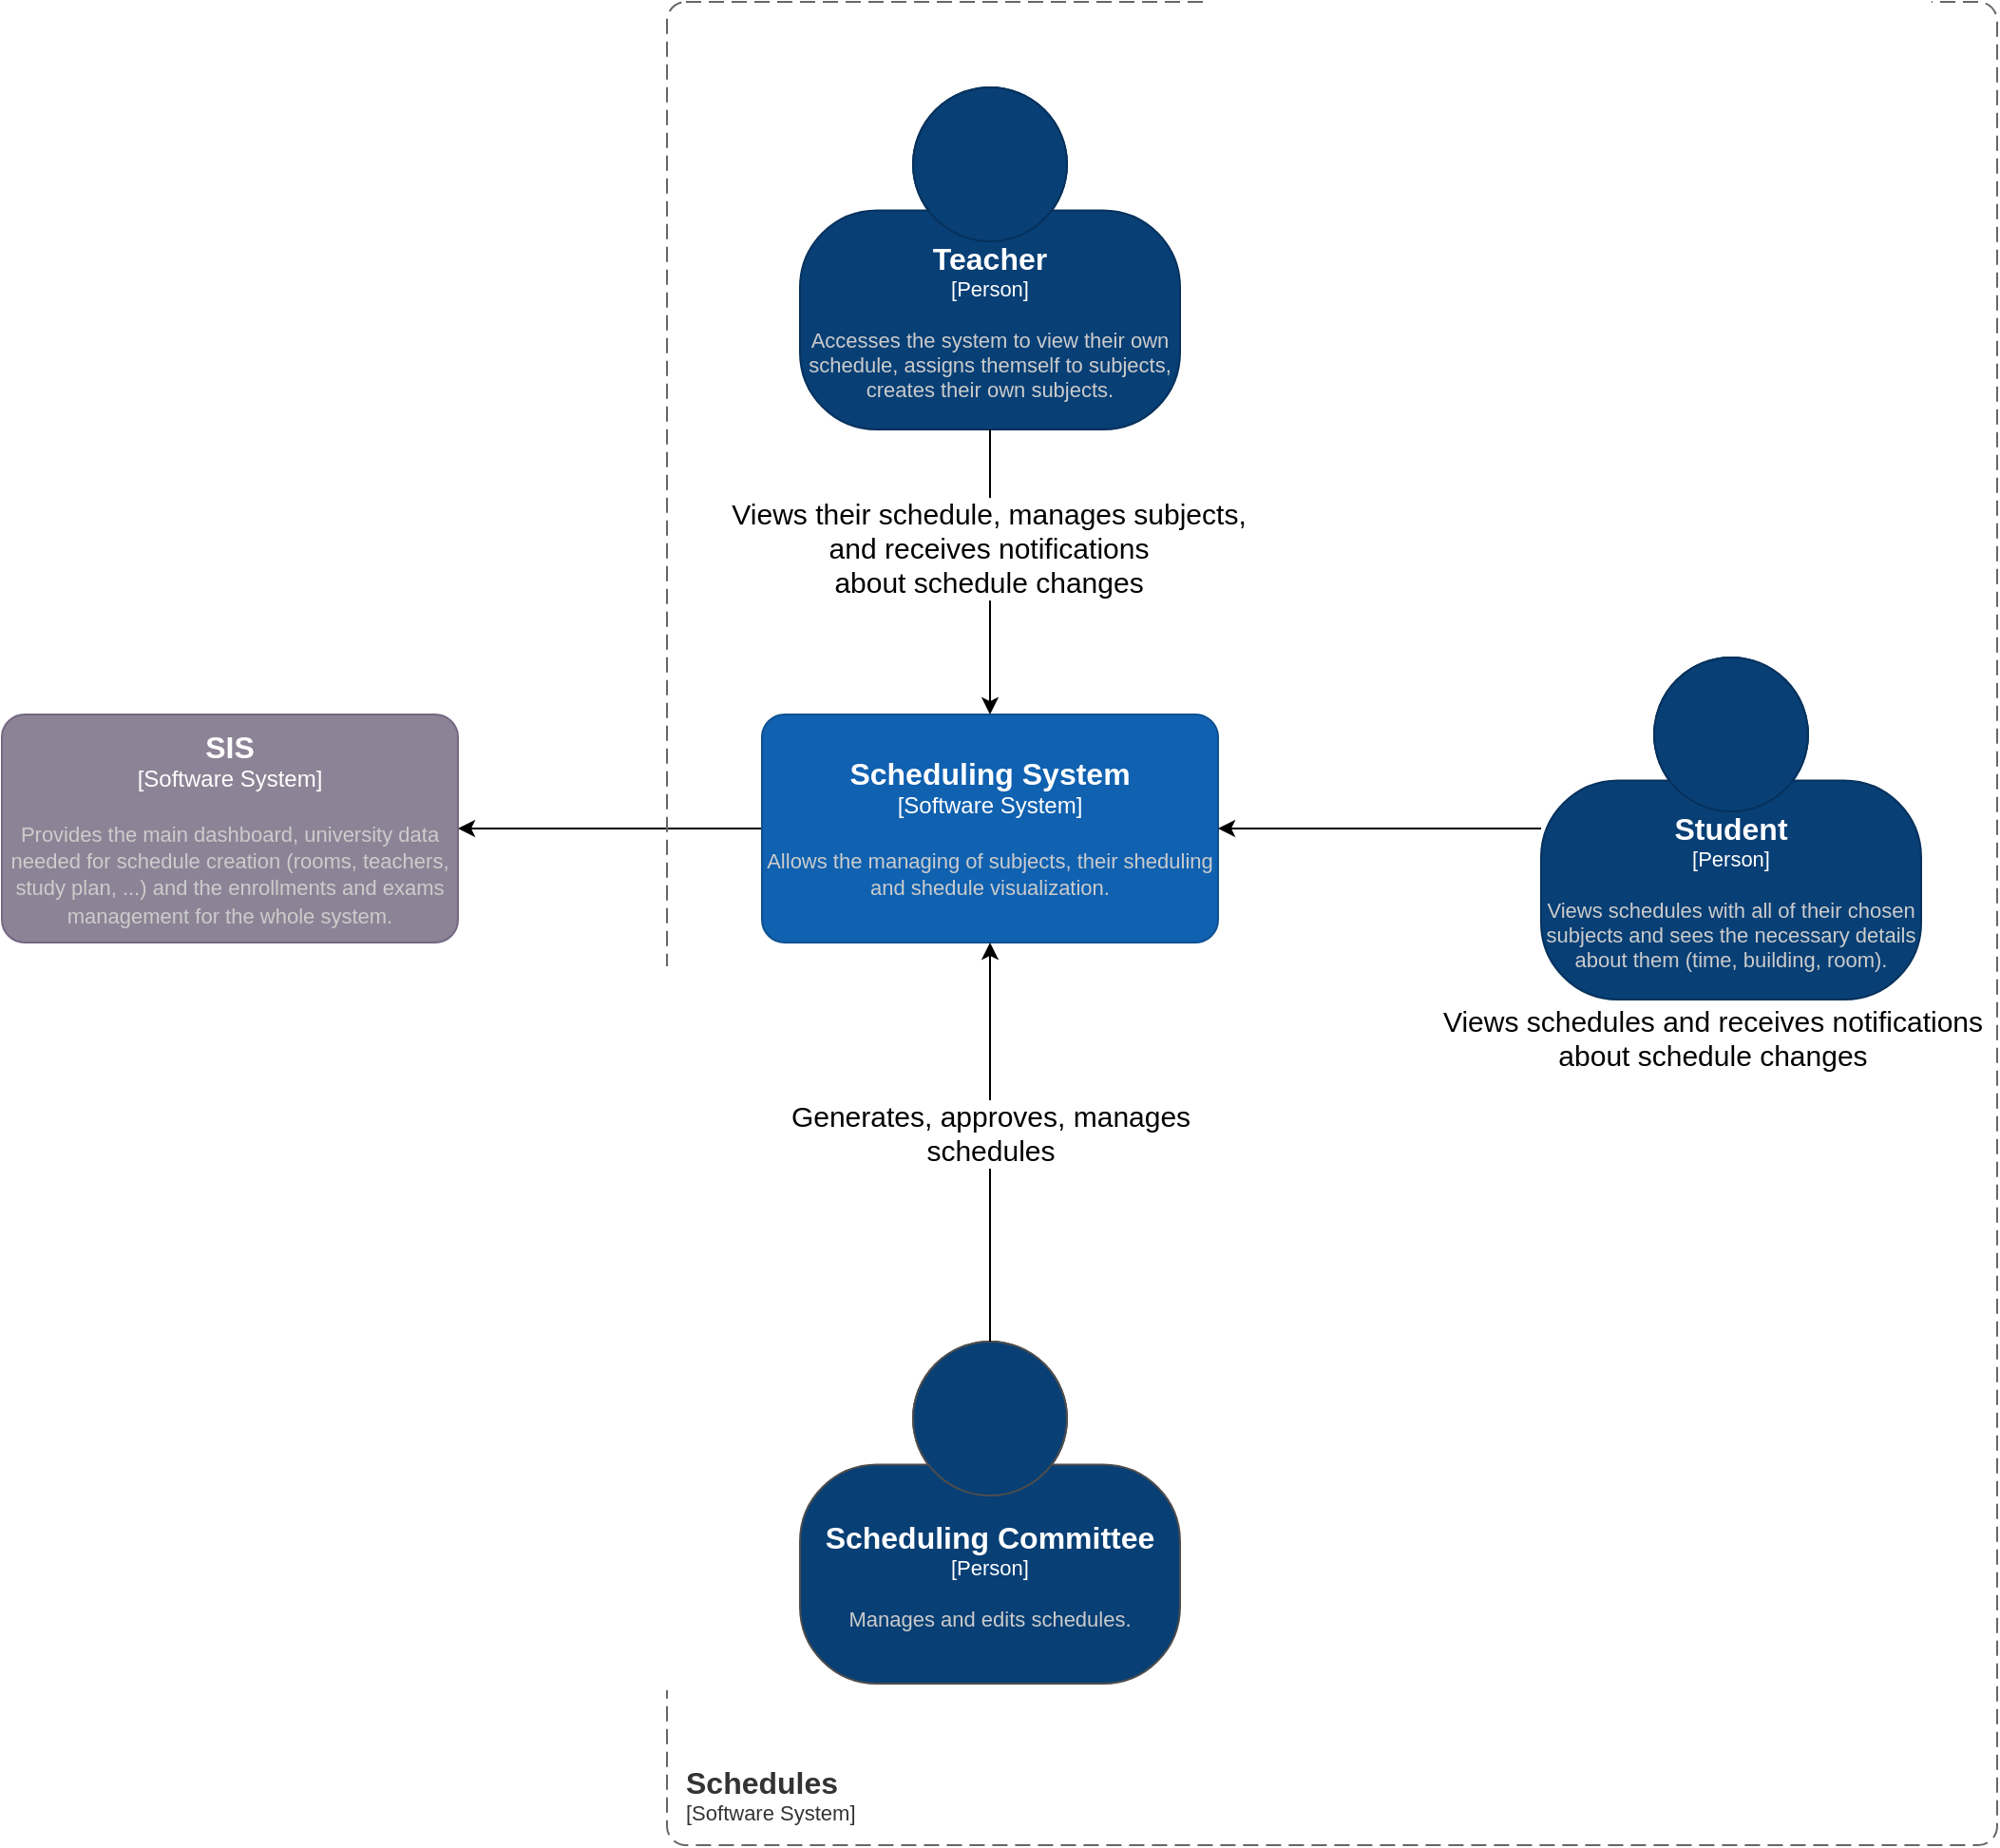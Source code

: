 <mxfile version="24.8.3" pages="6">
  <diagram name="[System - L1] Schedules" id="qtujpR-AZwXAlX09bfCt">
    <mxGraphModel grid="1" page="1" gridSize="10" guides="1" tooltips="1" connect="1" arrows="1" fold="1" pageScale="1" pageWidth="850" pageHeight="1100" math="0" shadow="0">
      <root>
        <mxCell id="0" />
        <mxCell id="1" parent="0" />
        <object placeholders="1" c4Name="Teacher" c4Type="Person" c4Description="Accesses the system to view their own schedule, assigns themself to subjects, creates their own subjects." label="&lt;font style=&quot;font-size: 16px&quot;&gt;&lt;b&gt;%c4Name%&lt;/b&gt;&lt;/font&gt;&lt;div&gt;[%c4Type%]&lt;/div&gt;&lt;br&gt;&lt;div&gt;&lt;font style=&quot;font-size: 11px&quot;&gt;&lt;font color=&quot;#cccccc&quot;&gt;%c4Description%&lt;/font&gt;&lt;/div&gt;" id="0dHBqOXeKtchUKEok1H6-1">
          <mxCell style="html=1;fontSize=11;dashed=0;whiteSpace=wrap;fillColor=#083F75;strokeColor=#06315C;fontColor=#ffffff;shape=mxgraph.c4.person2;align=center;metaEdit=1;points=[[0.5,0,0],[1,0.5,0],[1,0.75,0],[0.75,1,0],[0.5,1,0],[0.25,1,0],[0,0.75,0],[0,0.5,0]];resizable=0;" vertex="1" parent="1">
            <mxGeometry x="-100" y="110" width="200" height="180" as="geometry" />
          </mxCell>
        </object>
        <object placeholders="1" c4Name="Scheduling Committee" c4Type="Person" c4Description="Manages and edits schedules. " label="&lt;font style=&quot;font-size: 16px&quot;&gt;&lt;b&gt;%c4Name%&lt;/b&gt;&lt;/font&gt;&lt;div&gt;[%c4Type%]&lt;/div&gt;&lt;br&gt;&lt;div&gt;&lt;font style=&quot;font-size: 11px&quot;&gt;&lt;font color=&quot;#cccccc&quot;&gt;%c4Description%&lt;/font&gt;&lt;/div&gt;" id="0dHBqOXeKtchUKEok1H6-2">
          <mxCell style="html=1;fontSize=11;dashed=0;whiteSpace=wrap;fillColor=#083F75;strokeColor=#4D4D4D;fontColor=#ffffff;shape=mxgraph.c4.person2;align=center;metaEdit=1;points=[[0.5,0,0],[1,0.5,0],[1,0.75,0],[0.75,1,0],[0.5,1,0],[0.25,1,0],[0,0.75,0],[0,0.5,0]];resizable=0;" vertex="1" parent="1">
            <mxGeometry x="-100" y="770" width="200" height="180" as="geometry" />
          </mxCell>
        </object>
        <object placeholders="1" c4Name="Student" c4Type="Person" c4Description="Views schedules with all of their chosen subjects and sees the necessary details about them (time, building, room)." label="&lt;font style=&quot;font-size: 16px&quot;&gt;&lt;b&gt;%c4Name%&lt;/b&gt;&lt;/font&gt;&lt;div&gt;[%c4Type%]&lt;/div&gt;&lt;br&gt;&lt;div&gt;&lt;font style=&quot;font-size: 11px&quot;&gt;&lt;font color=&quot;#cccccc&quot;&gt;%c4Description%&lt;/font&gt;&lt;/div&gt;" id="0dHBqOXeKtchUKEok1H6-6">
          <mxCell style="html=1;fontSize=11;dashed=0;whiteSpace=wrap;fillColor=#083F75;strokeColor=#06315C;fontColor=#ffffff;shape=mxgraph.c4.person2;align=center;metaEdit=1;points=[[0.5,0,0],[1,0.5,0],[1,0.75,0],[0.75,1,0],[0.5,1,0],[0.25,1,0],[0,0.75,0],[0,0.5,0]];resizable=0;" vertex="1" parent="1">
            <mxGeometry x="290" y="410" width="200" height="180" as="geometry" />
          </mxCell>
        </object>
        <mxCell id="0dHBqOXeKtchUKEok1H6-7" style="edgeStyle=none;curved=1;rounded=0;orthogonalLoop=1;jettySize=auto;html=1;fontSize=12;startSize=8;endSize=8;" edge="1" parent="1">
          <mxGeometry relative="1" as="geometry">
            <mxPoint x="910" y="340" as="targetPoint" />
          </mxGeometry>
        </mxCell>
        <mxCell id="jR5_HjYalqpyGWiUNo-7-1" style="edgeStyle=orthogonalEdgeStyle;rounded=0;orthogonalLoop=1;jettySize=auto;html=1;entryX=1;entryY=0.5;entryDx=0;entryDy=0;entryPerimeter=0;" edge="1" parent="1" source="Dq1iaG9OTaE8klVDhz4a-6" target="jR5_HjYalqpyGWiUNo-7-2">
          <mxGeometry relative="1" as="geometry">
            <mxPoint x="-330" y="500" as="targetPoint" />
          </mxGeometry>
        </mxCell>
        <object placeholders="1" c4Name="Scheduling System" c4Type="Software System" c4Description="Allows the managing of subjects, their sheduling and shedule visualization." label="&lt;font style=&quot;font-size: 16px&quot;&gt;&lt;b&gt;%c4Name%&lt;/b&gt;&lt;/font&gt;&lt;div&gt;[%c4Type%]&lt;/div&gt;&lt;br&gt;&lt;div&gt;&lt;font style=&quot;font-size: 11px&quot;&gt;&lt;font color=&quot;#cccccc&quot;&gt;%c4Description%&lt;/font&gt;&lt;/div&gt;" id="Dq1iaG9OTaE8klVDhz4a-6">
          <mxCell style="rounded=1;whiteSpace=wrap;html=1;labelBackgroundColor=none;fillColor=#1061B0;fontColor=#ffffff;align=center;arcSize=10;strokeColor=#0D5091;metaEdit=1;resizable=0;points=[[0.25,0,0],[0.5,0,0],[0.75,0,0],[1,0.25,0],[1,0.5,0],[1,0.75,0],[0.75,1,0],[0.5,1,0],[0.25,1,0],[0,0.75,0],[0,0.5,0],[0,0.25,0]];glass=0;shadow=0;perimeter=rhombusPerimeter;" vertex="1" parent="1">
            <mxGeometry x="-120" y="440" width="240" height="120" as="geometry" />
          </mxCell>
        </object>
        <mxCell id="Dq1iaG9OTaE8klVDhz4a-7" style="edgeStyle=orthogonalEdgeStyle;rounded=0;orthogonalLoop=1;jettySize=auto;html=1;entryX=1;entryY=0.5;entryDx=0;entryDy=0;entryPerimeter=0;" edge="1" parent="1" source="0dHBqOXeKtchUKEok1H6-6" target="Dq1iaG9OTaE8klVDhz4a-6">
          <mxGeometry relative="1" as="geometry" />
        </mxCell>
        <mxCell id="0dHBqOXeKtchUKEok1H6-8" value="Views schedules and receives notifications&lt;div&gt;about schedule changes&lt;/div&gt;" style="edgeLabel;html=1;align=center;verticalAlign=middle;resizable=1;points=[];resizeWidth=1;resizeHeight=1;fontSize=15;" connectable="0" vertex="1" parent="Dq1iaG9OTaE8klVDhz4a-7">
          <mxGeometry relative="1" as="geometry">
            <mxPoint x="175" y="110" as="offset" />
          </mxGeometry>
        </mxCell>
        <mxCell id="Dq1iaG9OTaE8klVDhz4a-8" style="edgeStyle=orthogonalEdgeStyle;rounded=0;orthogonalLoop=1;jettySize=auto;html=1;entryX=0.5;entryY=0;entryDx=0;entryDy=0;entryPerimeter=0;" edge="1" parent="1" source="0dHBqOXeKtchUKEok1H6-1" target="Dq1iaG9OTaE8klVDhz4a-6">
          <mxGeometry relative="1" as="geometry" />
        </mxCell>
        <mxCell id="D-vh6WdsNPRoXJiJ9ip5-2" value="Views their schedule, manages subjects,&lt;div&gt;and receives notifications&lt;div&gt;about schedule changes&lt;/div&gt;&lt;/div&gt;" style="edgeLabel;html=1;align=center;verticalAlign=middle;resizable=0;points=[];fontSize=15;" vertex="1" connectable="0" parent="Dq1iaG9OTaE8klVDhz4a-8">
          <mxGeometry x="-0.183" y="-1" relative="1" as="geometry">
            <mxPoint as="offset" />
          </mxGeometry>
        </mxCell>
        <mxCell id="Dq1iaG9OTaE8klVDhz4a-9" style="edgeStyle=orthogonalEdgeStyle;rounded=0;orthogonalLoop=1;jettySize=auto;html=1;entryX=0.5;entryY=1;entryDx=0;entryDy=0;entryPerimeter=0;" edge="1" parent="1" source="0dHBqOXeKtchUKEok1H6-2" target="Dq1iaG9OTaE8klVDhz4a-6">
          <mxGeometry relative="1" as="geometry" />
        </mxCell>
        <mxCell id="Dq1iaG9OTaE8klVDhz4a-10" value="Generates, approves, manages&lt;div style=&quot;font-size: 15px;&quot;&gt;schedules&lt;/div&gt;" style="edgeLabel;html=1;align=center;verticalAlign=middle;resizable=0;points=[];rotation=0;fontSize=15;" connectable="0" vertex="1" parent="Dq1iaG9OTaE8klVDhz4a-9">
          <mxGeometry x="-0.105" y="1" relative="1" as="geometry">
            <mxPoint x="1" y="-16" as="offset" />
          </mxGeometry>
        </mxCell>
        <object placeholders="1" c4Name="Schedules" c4Type="SystemScopeBoundary" c4Application="Software System" label="&lt;font style=&quot;font-size: 16px&quot;&gt;&lt;b&gt;&lt;div style=&quot;text-align: left&quot;&gt;%c4Name%&lt;/div&gt;&lt;/b&gt;&lt;/font&gt;&lt;div style=&quot;text-align: left&quot;&gt;[%c4Application%]&lt;/div&gt;" id="W4_AGXmt3jFUjyCqHeEo-1">
          <mxCell style="rounded=1;fontSize=11;whiteSpace=wrap;html=1;dashed=1;arcSize=20;fillColor=none;strokeColor=#666666;fontColor=#333333;labelBackgroundColor=none;align=left;verticalAlign=bottom;labelBorderColor=none;spacingTop=0;spacing=10;dashPattern=8 4;metaEdit=1;rotatable=0;perimeter=rectanglePerimeter;noLabel=0;labelPadding=0;allowArrows=0;connectable=0;expand=0;recursiveResize=0;editable=1;pointerEvents=0;absoluteArcSize=1;points=[[0.25,0,0],[0.5,0,0],[0.75,0,0],[1,0.25,0],[1,0.5,0],[1,0.75,0],[0.75,1,0],[0.5,1,0],[0.25,1,0],[0,0.75,0],[0,0.5,0],[0,0.25,0]];" vertex="1" parent="1">
            <mxGeometry x="-170" y="65" width="700" height="970" as="geometry" />
          </mxCell>
        </object>
        <object placeholders="1" c4Name="SIS" c4Type="Software System" c4Description="Provides the main dashboard, university data needed for schedule creation (rooms, teachers, study plan, ...) and the enrollments and exams management for the whole system." label="&lt;font style=&quot;font-size: 16px&quot;&gt;&lt;b&gt;%c4Name%&lt;/b&gt;&lt;/font&gt;&lt;div&gt;[%c4Type%]&lt;/div&gt;&lt;br&gt;&lt;div&gt;&lt;font style=&quot;font-size: 11px&quot;&gt;&lt;font color=&quot;#cccccc&quot;&gt;%c4Description%&lt;/font&gt;&lt;/div&gt;" id="jR5_HjYalqpyGWiUNo-7-2">
          <mxCell style="rounded=1;whiteSpace=wrap;html=1;labelBackgroundColor=none;fillColor=#8C8496;fontColor=#ffffff;align=center;arcSize=10;strokeColor=#736782;metaEdit=1;resizable=0;points=[[0.25,0,0],[0.5,0,0],[0.75,0,0],[1,0.25,0],[1,0.5,0],[1,0.75,0],[0.75,1,0],[0.5,1,0],[0.25,1,0],[0,0.75,0],[0,0.5,0],[0,0.25,0]];" vertex="1" parent="1">
            <mxGeometry x="-520" y="440" width="240" height="120" as="geometry" />
          </mxCell>
        </object>
      </root>
    </mxGraphModel>
  </diagram>
  <diagram id="qaZxiLIrDDIl3Owy7KBt" name="[System - L2] Scheduling System">
    <mxGraphModel grid="1" page="1" gridSize="10" guides="1" tooltips="1" connect="1" arrows="1" fold="1" pageScale="1" pageWidth="850" pageHeight="1100" math="0" shadow="0">
      <root>
        <mxCell id="0" />
        <mxCell id="1" parent="0" />
        <mxCell id="eIcE-mlqzr2hrWUAJ79O-1" style="edgeStyle=orthogonalEdgeStyle;rounded=0;orthogonalLoop=1;jettySize=auto;html=1;dashed=1;dashPattern=8 8;exitX=0.998;exitY=0.668;exitDx=0;exitDy=0;exitPerimeter=0;entryX=0;entryY=0.5;entryDx=0;entryDy=0;entryPerimeter=0;" edge="1" parent="1" source="eIcE-mlqzr2hrWUAJ79O-30" target="eIcE-mlqzr2hrWUAJ79O-7">
          <mxGeometry relative="1" as="geometry">
            <mxPoint x="-1025.2" y="-840" as="targetPoint" />
            <Array as="points" />
            <mxPoint x="-1165.2" y="-840" as="sourcePoint" />
          </mxGeometry>
        </mxCell>
        <mxCell id="eIcE-mlqzr2hrWUAJ79O-2" value="Interacts and views&amp;nbsp;&lt;div&gt;Schedules,&amp;nbsp;&lt;div&gt;Preferences&lt;br style=&quot;font-size: 15px;&quot;&gt;through UI interface&lt;/div&gt;&lt;/div&gt;" style="edgeLabel;html=1;align=center;verticalAlign=middle;resizable=0;points=[];fontSize=15;" connectable="0" vertex="1" parent="eIcE-mlqzr2hrWUAJ79O-1">
          <mxGeometry x="0.159" y="-7" relative="1" as="geometry">
            <mxPoint x="-34" y="-17" as="offset" />
          </mxGeometry>
        </mxCell>
        <object placeholders="1" c4Name="Scheduling System" c4Type="SystemScopeBoundary" c4Application="Software System" label="&lt;font style=&quot;font-size: 16px&quot;&gt;&lt;b&gt;&lt;div style=&quot;text-align: left&quot;&gt;%c4Name%&lt;/div&gt;&lt;/b&gt;&lt;/font&gt;&lt;div style=&quot;text-align: left&quot;&gt;[%c4Application%]&lt;/div&gt;" id="eIcE-mlqzr2hrWUAJ79O-3">
          <mxCell style="rounded=1;fontSize=11;whiteSpace=wrap;html=1;dashed=1;arcSize=20;fillColor=none;strokeColor=#666666;fontColor=#333333;labelBackgroundColor=none;align=left;verticalAlign=bottom;labelBorderColor=none;spacingTop=0;spacing=10;dashPattern=8 4;metaEdit=1;rotatable=0;perimeter=rectanglePerimeter;noLabel=0;labelPadding=0;allowArrows=0;connectable=0;expand=0;recursiveResize=0;editable=1;pointerEvents=0;absoluteArcSize=1;points=[[0.25,0,0],[0.5,0,0],[0.75,0,0],[1,0.25,0],[1,0.5,0],[1,0.75,0],[0.75,1,0],[0.5,1,0],[0.25,1,0],[0,0.75,0],[0,0.5,0],[0,0.25,0]];gradientColor=none;glass=0;" vertex="1" parent="1">
            <mxGeometry x="-1035.2" y="-1770" width="1400" height="1310" as="geometry" />
          </mxCell>
        </object>
        <mxCell id="eIcE-mlqzr2hrWUAJ79O-4" style="edgeStyle=orthogonalEdgeStyle;rounded=0;orthogonalLoop=1;jettySize=auto;html=1;dashed=1;dashPattern=8 8;entryX=0;entryY=0.5;entryDx=0;entryDy=0;entryPerimeter=0;" edge="1" parent="1" target="eIcE-mlqzr2hrWUAJ79O-8">
          <mxGeometry relative="1" as="geometry">
            <Array as="points" />
            <mxPoint x="-1215.2" y="-1260" as="sourcePoint" />
            <mxPoint x="-905.2" y="-1470" as="targetPoint" />
          </mxGeometry>
        </mxCell>
        <mxCell id="eIcE-mlqzr2hrWUAJ79O-5" value="Interacts and views&lt;div&gt;Schedules,&lt;/div&gt;&lt;div&gt;Preferences,&lt;/div&gt;&lt;div&gt;Validations&lt;br&gt;&lt;div style=&quot;font-size: 15px;&quot;&gt;through UI interface&lt;/div&gt;&lt;/div&gt;" style="edgeLabel;html=1;align=center;verticalAlign=middle;resizable=0;points=[];fontSize=15;" connectable="0" vertex="1" parent="eIcE-mlqzr2hrWUAJ79O-4">
          <mxGeometry x="-0.051" y="6" relative="1" as="geometry">
            <mxPoint x="-10" y="6" as="offset" />
          </mxGeometry>
        </mxCell>
        <object placeholders="1" c4Name="Scheduling committe" c4Type="Person" c4Description="Manages and edits schedules. " label="&lt;font style=&quot;font-size: 16px&quot;&gt;&lt;b&gt;%c4Name%&lt;/b&gt;&lt;/font&gt;&lt;div&gt;[%c4Type%]&lt;/div&gt;&lt;br&gt;&lt;div&gt;&lt;font style=&quot;font-size: 11px&quot;&gt;&lt;font color=&quot;#cccccc&quot;&gt;%c4Description%&lt;/font&gt;&lt;/div&gt;" id="eIcE-mlqzr2hrWUAJ79O-6">
          <mxCell style="html=1;fontSize=11;dashed=0;whiteSpace=wrap;fillColor=#083F75;strokeColor=#4D4D4D;fontColor=#ffffff;shape=mxgraph.c4.person2;align=center;metaEdit=1;points=[[0.5,0,0],[1,0.5,0],[1,0.75,0],[0.75,1,0],[0.5,1,0],[0.25,1,0],[0,0.75,0],[0,0.5,0]];resizable=0;" vertex="1" parent="1">
            <mxGeometry x="-1425.2" y="-1390" width="200" height="180" as="geometry" />
          </mxCell>
        </object>
        <object placeholders="1" c4Name="Teacher Dashboard" c4Type="Container" c4Technology="Svelte" c4Description="Provides all functionality for Teacher" label="&lt;font style=&quot;font-size: 16px&quot;&gt;&lt;b&gt;%c4Name%&lt;/b&gt;&lt;/font&gt;&lt;div&gt;[%c4Type%:&amp;nbsp;%c4Technology%]&lt;/div&gt;&lt;br&gt;&lt;div&gt;&lt;font style=&quot;font-size: 11px&quot;&gt;&lt;font color=&quot;#E6E6E6&quot;&gt;%c4Description%&lt;/font&gt;&lt;/div&gt;" id="eIcE-mlqzr2hrWUAJ79O-7">
          <mxCell style="shape=mxgraph.c4.webBrowserContainer2;whiteSpace=wrap;html=1;boundedLbl=1;rounded=0;labelBackgroundColor=none;strokeColor=#118ACD;fillColor=#23A2D9;strokeColor=#118ACD;strokeColor2=#0E7DAD;fontSize=12;fontColor=#ffffff;align=center;metaEdit=1;points=[[0.5,0,0],[1,0.25,0],[1,0.5,0],[1,0.75,0],[0.5,1,0],[0,0.75,0],[0,0.5,0],[0,0.25,0]];resizable=0;" vertex="1" parent="1">
            <mxGeometry x="-855.2" y="-1020" width="240" height="160" as="geometry" />
          </mxCell>
        </object>
        <object placeholders="1" c4Name="SC Dashboard" c4Type="Container" c4Technology="Svelte" c4Description="Provides all functionality for the Scheduling Committee" label="&lt;font style=&quot;font-size: 16px&quot;&gt;&lt;b&gt;%c4Name%&lt;/b&gt;&lt;/font&gt;&lt;div&gt;[%c4Type%:&amp;nbsp;%c4Technology%]&lt;/div&gt;&lt;br&gt;&lt;div&gt;&lt;font style=&quot;font-size: 11px&quot;&gt;&lt;font color=&quot;#E6E6E6&quot;&gt;%c4Description%&lt;/font&gt;&lt;/div&gt;" id="eIcE-mlqzr2hrWUAJ79O-8">
          <mxCell style="shape=mxgraph.c4.webBrowserContainer2;whiteSpace=wrap;html=1;boundedLbl=1;rounded=0;labelBackgroundColor=none;strokeColor=#118ACD;fillColor=#23A2D9;strokeColor=#118ACD;strokeColor2=#0E7DAD;fontSize=12;fontColor=#ffffff;align=center;metaEdit=1;points=[[0.5,0,0],[1,0.25,0],[1,0.5,0],[1,0.75,0],[0.5,1,0],[0,0.75,0],[0,0.5,0],[0,0.25,0]];resizable=0;" vertex="1" parent="1">
            <mxGeometry x="-855.2" y="-1340" width="240" height="160" as="geometry" />
          </mxCell>
        </object>
        <object placeholders="1" c4Name="External Notifier&#xa;" c4Type="Container" c4Technology="e.g. SpringBoot, ElasticSearch, etc." c4Description="Notifies about changes via external services, like emails, discord, SMS" label="&lt;font style=&quot;font-size: 16px&quot;&gt;&lt;b&gt;%c4Name%&lt;/b&gt;&lt;/font&gt;&lt;div&gt;[%c4Type%: %c4Technology%]&lt;/div&gt;&lt;br&gt;&lt;div&gt;&lt;font style=&quot;font-size: 11px&quot;&gt;&lt;font color=&quot;#E6E6E6&quot;&gt;%c4Description%&lt;/font&gt;&lt;/div&gt;" id="eIcE-mlqzr2hrWUAJ79O-9">
          <mxCell style="rounded=1;whiteSpace=wrap;html=1;fontSize=11;labelBackgroundColor=none;fillColor=#23A2D9;fontColor=#ffffff;align=center;arcSize=10;strokeColor=#0E7DAD;metaEdit=1;resizable=0;points=[[0.25,0,0],[0.5,0,0],[0.75,0,0],[1,0.25,0],[1,0.5,0],[1,0.75,0],[0.75,1,0],[0.5,1,0],[0.25,1,0],[0,0.75,0],[0,0.5,0],[0,0.25,0]];" vertex="1" parent="1">
            <mxGeometry x="-855.2" y="-1640" width="240" height="120" as="geometry" />
          </mxCell>
        </object>
        <object placeholders="1" c4Name="Student Dashboard&#xa;" c4Type="Container" c4Technology="Svelte" c4Description="Provides all functionality for the Student" label="&lt;font style=&quot;font-size: 16px&quot;&gt;&lt;b&gt;%c4Name%&lt;/b&gt;&lt;/font&gt;&lt;div&gt;[%c4Type%:&amp;nbsp;%c4Technology%]&lt;/div&gt;&lt;br&gt;&lt;div&gt;&lt;font style=&quot;font-size: 11px&quot;&gt;&lt;font color=&quot;#E6E6E6&quot;&gt;%c4Description%&lt;/font&gt;&lt;/div&gt;" id="eIcE-mlqzr2hrWUAJ79O-10">
          <mxCell style="shape=mxgraph.c4.webBrowserContainer2;whiteSpace=wrap;html=1;boundedLbl=1;rounded=0;labelBackgroundColor=none;strokeColor=#118ACD;fillColor=#23A2D9;strokeColor=#118ACD;strokeColor2=#0E7DAD;fontSize=12;fontColor=#ffffff;align=center;metaEdit=1;points=[[0.5,0,0],[1,0.25,0],[1,0.5,0],[1,0.75,0],[0.5,1,0],[0,0.75,0],[0,0.5,0],[0,0.25,0]];resizable=0;rotation=0;" vertex="1" parent="1">
            <mxGeometry x="-855.2" y="-700" width="240" height="160" as="geometry" />
          </mxCell>
        </object>
        <mxCell id="eIcE-mlqzr2hrWUAJ79O-11" style="edgeStyle=orthogonalEdgeStyle;rounded=0;orthogonalLoop=1;jettySize=auto;html=1;dashed=1;dashPattern=8 8;exitX=0;exitY=0.25;exitDx=0;exitDy=0;exitPerimeter=0;entryX=0;entryY=0.75;entryDx=0;entryDy=0;entryPerimeter=0;" edge="1" parent="1" source="eIcE-mlqzr2hrWUAJ79O-9" target="eIcE-mlqzr2hrWUAJ79O-24">
          <mxGeometry relative="1" as="geometry">
            <Array as="points">
              <mxPoint x="-1565.2" y="-1610" />
              <mxPoint x="-1565.2" y="-575" />
            </Array>
            <mxPoint x="-865.2" y="-1969" as="sourcePoint" />
            <mxPoint x="-1433.31" y="-442.56" as="targetPoint" />
          </mxGeometry>
        </mxCell>
        <mxCell id="eIcE-mlqzr2hrWUAJ79O-12" value="Notifies student of Schedule changes" style="edgeLabel;html=1;align=center;verticalAlign=middle;resizable=0;points=[];fontSize=15;" connectable="0" vertex="1" parent="eIcE-mlqzr2hrWUAJ79O-11">
          <mxGeometry x="0.488" y="-3" relative="1" as="geometry">
            <mxPoint x="143" y="158" as="offset" />
          </mxGeometry>
        </mxCell>
        <mxCell id="eIcE-mlqzr2hrWUAJ79O-13" style="edgeStyle=orthogonalEdgeStyle;rounded=0;orthogonalLoop=1;jettySize=auto;html=1;exitX=1;exitY=0.25;exitDx=0;exitDy=0;exitPerimeter=0;entryX=1;entryY=0.5;entryDx=0;entryDy=0;entryPerimeter=0;dashed=1;dashPattern=8 8;" edge="1" parent="1" source="eIcE-mlqzr2hrWUAJ79O-15" target="eIcE-mlqzr2hrWUAJ79O-9">
          <mxGeometry relative="1" as="geometry">
            <mxPoint x="-105.2" y="-1240" as="targetPoint" />
          </mxGeometry>
        </mxCell>
        <mxCell id="eIcE-mlqzr2hrWUAJ79O-14" value="Requests notifications" style="edgeLabel;html=1;align=center;verticalAlign=middle;resizable=0;points=[];fontSize=15;" connectable="0" vertex="1" parent="eIcE-mlqzr2hrWUAJ79O-13">
          <mxGeometry x="0.558" y="1" relative="1" as="geometry">
            <mxPoint as="offset" />
          </mxGeometry>
        </mxCell>
        <object placeholders="1" c4Name="Data Receiver" c4Type="Container" c4Technology="e.g. SpringBoot, ElasticSearch, etc." c4Description="Receives a request (with a data payload), validates it and then sends it for further processing to the correct service&#xa;Also sends output back to the dashboard&#xa;" label="&lt;font style=&quot;font-size: 16px&quot;&gt;&lt;b&gt;%c4Name%&lt;/b&gt;&lt;/font&gt;&lt;div&gt;[%c4Type%: %c4Technology%]&lt;/div&gt;&lt;br&gt;&lt;div&gt;&lt;font style=&quot;font-size: 11px&quot;&gt;&lt;font color=&quot;#E6E6E6&quot;&gt;%c4Description%&lt;/font&gt;&lt;/div&gt;" id="eIcE-mlqzr2hrWUAJ79O-15">
          <mxCell style="rounded=1;whiteSpace=wrap;html=1;fontSize=11;labelBackgroundColor=none;fillColor=#23A2D9;fontColor=#ffffff;align=center;arcSize=10;strokeColor=#0E7DAD;metaEdit=1;resizable=0;points=[[0.25,0,0],[0.5,0,0],[0.75,0,0],[1,0.25,0],[1,0.5,0],[1,0.75,0],[0.75,1,0],[0.5,1,0],[0.25,1,0],[0,0.75,0],[0,0.5,0],[0,0.25,0]];verticalAlign=middle;fontFamily=Helvetica;" vertex="1" parent="1">
            <mxGeometry x="-395.2" y="-1000" width="240" height="120" as="geometry" />
          </mxCell>
        </object>
        <mxCell id="eIcE-mlqzr2hrWUAJ79O-16" style="edgeStyle=orthogonalEdgeStyle;rounded=0;orthogonalLoop=1;jettySize=auto;html=1;dashed=1;dashPattern=8 8;entryX=0.5;entryY=1;entryDx=0;entryDy=0;entryPerimeter=0;" edge="1" parent="1" source="eIcE-mlqzr2hrWUAJ79O-18" target="eIcE-mlqzr2hrWUAJ79O-27">
          <mxGeometry relative="1" as="geometry">
            <mxPoint x="174.8" y="-1110" as="targetPoint" />
          </mxGeometry>
        </mxCell>
        <mxCell id="eIcE-mlqzr2hrWUAJ79O-17" value="Sends logs" style="edgeLabel;html=1;align=center;verticalAlign=middle;resizable=0;points=[];fontSize=15;" connectable="0" vertex="1" parent="eIcE-mlqzr2hrWUAJ79O-16">
          <mxGeometry x="-0.182" y="-3" relative="1" as="geometry">
            <mxPoint x="-3" y="-19" as="offset" />
          </mxGeometry>
        </mxCell>
        <object placeholders="1" c4Name="Scheduler&#xa;" c4Type="Container" c4Technology="e.g. SpringBoot, ElasticSearch, etc." c4Description="Does all backend processing of user requests" label="&lt;font style=&quot;font-size: 16px&quot;&gt;&lt;b&gt;%c4Name%&lt;/b&gt;&lt;/font&gt;&lt;div&gt;[%c4Type%: %c4Technology%]&lt;/div&gt;&lt;br&gt;&lt;div&gt;&lt;font style=&quot;font-size: 11px&quot;&gt;&lt;font color=&quot;#E6E6E6&quot;&gt;%c4Description%&lt;/font&gt;&lt;/div&gt;" id="eIcE-mlqzr2hrWUAJ79O-18">
          <mxCell style="rounded=1;whiteSpace=wrap;html=1;fontSize=11;labelBackgroundColor=none;fillColor=#23A2D9;fontColor=#ffffff;align=center;arcSize=15;strokeColor=#0E7DAD;metaEdit=1;resizable=0;points=[[0.25,0,0],[0.5,0,0],[0.75,0,0],[1,0.25,0],[1,0.5,0],[1,0.75,0],[0.75,1,0],[0.5,1,0],[0.25,1,0],[0,0.75,0],[0,0.5,0],[0,0.25,0]];verticalAlign=middle;fontFamily=Helvetica;" vertex="1" parent="1">
            <mxGeometry x="54.8" y="-1000" width="240" height="120" as="geometry" />
          </mxCell>
        </object>
        <mxCell id="eIcE-mlqzr2hrWUAJ79O-19" style="edgeStyle=orthogonalEdgeStyle;rounded=0;orthogonalLoop=1;jettySize=auto;html=1;dashed=1;dashPattern=8 8;exitX=1.003;exitY=0.56;exitDx=0;exitDy=0;exitPerimeter=0;" edge="1" parent="1" source="eIcE-mlqzr2hrWUAJ79O-24">
          <mxGeometry relative="1" as="geometry">
            <Array as="points">
              <mxPoint x="-905.2" y="-609" />
              <mxPoint x="-851.2" y="-610" />
            </Array>
            <mxPoint x="-1195.2" y="-480" as="sourcePoint" />
            <mxPoint x="-855.2" y="-610" as="targetPoint" />
          </mxGeometry>
        </mxCell>
        <mxCell id="eIcE-mlqzr2hrWUAJ79O-20" value="&lt;font style=&quot;font-size: 15px;&quot;&gt;Interacts and views&lt;/font&gt;&lt;div&gt;&lt;font style=&quot;font-size: 15px;&quot;&gt;Schedules&lt;/font&gt;&lt;/div&gt;&lt;div&gt;&lt;font style=&quot;font-size: 15px;&quot;&gt;through&amp;nbsp;&lt;/font&gt;&lt;span style=&quot;font-size: 15px;&quot;&gt;UI interface&lt;/span&gt;&lt;/div&gt;" style="edgeLabel;html=1;align=center;verticalAlign=middle;resizable=0;points=[];" connectable="0" vertex="1" parent="eIcE-mlqzr2hrWUAJ79O-19">
          <mxGeometry x="0.441" relative="1" as="geometry">
            <mxPoint x="-91" y="-1" as="offset" />
          </mxGeometry>
        </mxCell>
        <object placeholders="1" c4Name="SIS" c4Type="Software System" c4Description="Provides the main dashboard, university data needed for schedule creation (rooms, teachers, study plan, ...) and the enrollments and exams management for the whole system." label="&lt;font style=&quot;font-size: 16px&quot;&gt;&lt;b&gt;%c4Name%&lt;/b&gt;&lt;/font&gt;&lt;div&gt;[%c4Type%]&lt;/div&gt;&lt;br&gt;&lt;div&gt;&lt;font style=&quot;font-size: 11px&quot;&gt;&lt;font color=&quot;#cccccc&quot;&gt;%c4Description%&lt;/font&gt;&lt;/div&gt;" id="eIcE-mlqzr2hrWUAJ79O-21">
          <mxCell style="rounded=1;whiteSpace=wrap;html=1;labelBackgroundColor=none;fillColor=#8C8496;fontColor=#ffffff;align=center;arcSize=10;strokeColor=#736782;metaEdit=1;resizable=0;points=[[0.25,0,0],[0.5,0,0],[0.75,0,0],[1,0.25,0],[1,0.5,0],[1,0.75,0],[0.75,1,0],[0.5,1,0],[0.25,1,0],[0,0.75,0],[0,0.5,0],[0,0.25,0]];" vertex="1" parent="1">
            <mxGeometry x="474.8" y="-1320" width="240" height="120" as="geometry" />
          </mxCell>
        </object>
        <mxCell id="eIcE-mlqzr2hrWUAJ79O-22" value="" style="edgeStyle=orthogonalEdgeStyle;rounded=0;orthogonalLoop=1;jettySize=auto;html=1;dashed=1;dashPattern=8 8;entryX=-0.008;entryY=0.722;entryDx=0;entryDy=0;entryPerimeter=0;exitX=0;exitY=0.5;exitDx=0;exitDy=0;exitPerimeter=0;" edge="1" parent="1" source="eIcE-mlqzr2hrWUAJ79O-9" target="eIcE-mlqzr2hrWUAJ79O-30">
          <mxGeometry relative="1" as="geometry">
            <Array as="points">
              <mxPoint x="-1525.2" y="-1580" />
              <mxPoint x="-1525.2" y="-930" />
            </Array>
            <mxPoint x="-645.2" y="-520" as="sourcePoint" />
            <mxPoint x="-1535.2" y="-830" as="targetPoint" />
          </mxGeometry>
        </mxCell>
        <mxCell id="eIcE-mlqzr2hrWUAJ79O-23" value="&lt;span style=&quot;font-size: 15px;&quot;&gt;Notifies teacher of Schedule changes&lt;/span&gt;" style="edgeLabel;html=1;align=center;verticalAlign=middle;resizable=0;points=[];" connectable="0" vertex="1" parent="eIcE-mlqzr2hrWUAJ79O-22">
          <mxGeometry x="0.655" y="5" relative="1" as="geometry">
            <mxPoint x="135" y="-42" as="offset" />
          </mxGeometry>
        </mxCell>
        <object placeholders="1" c4Name="Student" c4Type="Person" c4Description="Views schedules with all of their chosen subjects and sees the necessary details about them (time, building, room)." label="&lt;font style=&quot;font-size: 16px&quot;&gt;&lt;b&gt;%c4Name%&lt;/b&gt;&lt;/font&gt;&lt;div&gt;[%c4Type%]&lt;/div&gt;&lt;br&gt;&lt;div&gt;&lt;font style=&quot;font-size: 11px&quot;&gt;&lt;font color=&quot;#cccccc&quot;&gt;%c4Description%&lt;/font&gt;&lt;/div&gt;" id="eIcE-mlqzr2hrWUAJ79O-24">
          <mxCell style="html=1;fontSize=11;dashed=0;whiteSpace=wrap;fillColor=#083F75;strokeColor=#06315C;fontColor=#ffffff;shape=mxgraph.c4.person2;align=center;metaEdit=1;points=[[0.5,0,0],[1,0.5,0],[1,0.75,0],[0.75,1,0],[0.5,1,0],[0.25,1,0],[0,0.75,0],[0,0.5,0]];resizable=0;" vertex="1" parent="1">
            <mxGeometry x="-1425.2" y="-710" width="200" height="180" as="geometry" />
          </mxCell>
        </object>
        <mxCell id="eIcE-mlqzr2hrWUAJ79O-25" style="edgeStyle=orthogonalEdgeStyle;rounded=0;orthogonalLoop=1;jettySize=auto;html=1;dashed=1;dashPattern=8 8;" edge="1" parent="1" source="eIcE-mlqzr2hrWUAJ79O-27" target="eIcE-mlqzr2hrWUAJ79O-21">
          <mxGeometry relative="1" as="geometry" />
        </mxCell>
        <mxCell id="eIcE-mlqzr2hrWUAJ79O-26" value="Logs changes&lt;div style=&quot;font-size: 15px;&quot;&gt;to the&amp;nbsp;&lt;div style=&quot;font-size: 15px;&quot;&gt;external system&lt;/div&gt;&lt;/div&gt;" style="edgeLabel;html=1;align=center;verticalAlign=middle;resizable=0;points=[];fontSize=15;" connectable="0" vertex="1" parent="eIcE-mlqzr2hrWUAJ79O-25">
          <mxGeometry x="-0.238" relative="1" as="geometry">
            <mxPoint x="14" as="offset" />
          </mxGeometry>
        </mxCell>
        <object placeholders="1" c4Name="Logger&#xa;" c4Type="Container" c4Technology="e.g. SpringBoot, ElasticSearch, etc." c4Description="Logs every change made and errors, also sends them to SIS" label="&lt;font style=&quot;font-size: 16px&quot;&gt;&lt;b&gt;%c4Name%&lt;/b&gt;&lt;/font&gt;&lt;div&gt;[%c4Type%: %c4Technology%]&lt;/div&gt;&lt;br&gt;&lt;div&gt;&lt;font style=&quot;font-size: 11px&quot;&gt;&lt;font color=&quot;#E6E6E6&quot;&gt;%c4Description%&lt;/font&gt;&lt;/div&gt;" id="eIcE-mlqzr2hrWUAJ79O-27">
          <mxCell style="rounded=1;whiteSpace=wrap;html=1;fontSize=11;labelBackgroundColor=none;fillColor=#23A2D9;fontColor=#ffffff;align=center;arcSize=15;strokeColor=#0E7DAD;metaEdit=1;resizable=0;points=[[0.25,0,0],[0.5,0,0],[0.75,0,0],[1,0.25,0],[1,0.5,0],[1,0.75,0],[0.75,1,0],[0.5,1,0],[0.25,1,0],[0,0.75,0],[0,0.5,0],[0,0.25,0]];" vertex="1" parent="1">
            <mxGeometry x="54.8" y="-1320" width="240" height="120" as="geometry" />
          </mxCell>
        </object>
        <mxCell id="eIcE-mlqzr2hrWUAJ79O-28" value="" style="edgeStyle=orthogonalEdgeStyle;rounded=0;orthogonalLoop=1;jettySize=auto;html=1;dashed=1;dashPattern=8 8;entryX=0;entryY=0.75;entryDx=0;entryDy=0;entryPerimeter=0;exitX=0.001;exitY=0.733;exitDx=0;exitDy=0;exitPerimeter=0;" edge="1" parent="1" source="eIcE-mlqzr2hrWUAJ79O-9" target="eIcE-mlqzr2hrWUAJ79O-6">
          <mxGeometry relative="1" as="geometry">
            <mxPoint x="-865.2" y="-1932" as="sourcePoint" />
            <mxPoint x="-1265.2" y="-1320" as="targetPoint" />
            <Array as="points">
              <mxPoint x="-1485.2" y="-1552" />
              <mxPoint x="-1485.2" y="-1255" />
            </Array>
          </mxGeometry>
        </mxCell>
        <mxCell id="eIcE-mlqzr2hrWUAJ79O-29" value="&lt;span style=&quot;font-size: 15px;&quot;&gt;Notifies SC of&amp;nbsp;&lt;/span&gt;&lt;div style=&quot;font-size: 15px;&quot;&gt;schedule generation/validation&lt;/div&gt;&lt;div style=&quot;font-size: 15px;&quot;&gt;results and conflicts&lt;/div&gt;" style="edgeLabel;html=1;align=center;verticalAlign=middle;resizable=0;points=[];" connectable="0" vertex="1" parent="eIcE-mlqzr2hrWUAJ79O-28">
          <mxGeometry x="0.313" y="4" relative="1" as="geometry">
            <mxPoint x="116" y="74" as="offset" />
          </mxGeometry>
        </mxCell>
        <object placeholders="1" c4Name="Teacher" c4Type="Person" c4Description="Accesses the system to view their own schedule, assigns himself to teach some subjects as well as creates his own subjects." label="&lt;font style=&quot;font-size: 16px&quot;&gt;&lt;b&gt;%c4Name%&lt;/b&gt;&lt;/font&gt;&lt;div&gt;[%c4Type%]&lt;/div&gt;&lt;br&gt;&lt;div&gt;&lt;font style=&quot;font-size: 11px&quot;&gt;&lt;font color=&quot;#cccccc&quot;&gt;%c4Description%&lt;/font&gt;&lt;/div&gt;" id="eIcE-mlqzr2hrWUAJ79O-30">
          <mxCell style="html=1;fontSize=11;dashed=0;whiteSpace=wrap;fillColor=#083F75;strokeColor=#06315C;fontColor=#ffffff;shape=mxgraph.c4.person2;align=center;metaEdit=1;points=[[0.5,0,0],[1,0.5,0],[1,0.75,0],[0.75,1,0],[0.5,1,0],[0.25,1,0],[0,0.75,0],[0,0.5,0]];resizable=0;" vertex="1" parent="1">
            <mxGeometry x="-1425.2" y="-1060" width="200" height="180" as="geometry" />
          </mxCell>
        </object>
        <mxCell id="eIcE-mlqzr2hrWUAJ79O-31" style="edgeStyle=orthogonalEdgeStyle;rounded=0;orthogonalLoop=1;jettySize=auto;html=1;entryX=0;entryY=0.5;entryDx=0;entryDy=0;entryPerimeter=0;dashed=1;dashPattern=8 8;exitX=1;exitY=0.75;exitDx=0;exitDy=0;exitPerimeter=0;" edge="1" parent="1" source="eIcE-mlqzr2hrWUAJ79O-15" target="eIcE-mlqzr2hrWUAJ79O-18">
          <mxGeometry relative="1" as="geometry" />
        </mxCell>
        <mxCell id="eIcE-mlqzr2hrWUAJ79O-32" value="Sends tasks to the&lt;div style=&quot;font-size: 15px;&quot;&gt;backend for&lt;/div&gt;&lt;div style=&quot;font-size: 15px;&quot;&gt;processing&lt;/div&gt;" style="edgeLabel;html=1;align=center;verticalAlign=middle;resizable=0;points=[];fontSize=15;" connectable="0" vertex="1" parent="eIcE-mlqzr2hrWUAJ79O-31">
          <mxGeometry x="-0.302" y="5" relative="1" as="geometry">
            <mxPoint x="21" y="25" as="offset" />
          </mxGeometry>
        </mxCell>
        <object placeholders="1" c4Name="Scheduling Database" c4Type="Container" c4Technology="MySQL" c4Description="Stores information about subjects, schedules, and rule engine results" label="&lt;font style=&quot;font-size: 16px&quot;&gt;&lt;b&gt;%c4Name%&lt;/b&gt;&lt;/font&gt;&lt;div&gt;[%c4Type%:&amp;nbsp;%c4Technology%]&lt;/div&gt;&lt;br&gt;&lt;div&gt;&lt;font style=&quot;font-size: 11px&quot;&gt;&lt;font color=&quot;#E6E6E6&quot;&gt;%c4Description%&lt;/font&gt;&lt;/div&gt;" id="eIcE-mlqzr2hrWUAJ79O-33">
          <mxCell style="shape=cylinder3;size=15;whiteSpace=wrap;html=1;boundedLbl=1;rounded=0;labelBackgroundColor=none;fillColor=#23A2D9;fontSize=12;fontColor=#ffffff;align=center;strokeColor=#0E7DAD;metaEdit=1;points=[[0.5,0,0],[1,0.25,0],[1,0.5,0],[1,0.75,0],[0.5,1,0],[0,0.75,0],[0,0.5,0],[0,0.25,0]];resizable=0;" vertex="1" parent="1">
            <mxGeometry x="54.8" y="-680" width="240" height="120" as="geometry" />
          </mxCell>
        </object>
        <mxCell id="eIcE-mlqzr2hrWUAJ79O-34" style="edgeStyle=orthogonalEdgeStyle;rounded=0;orthogonalLoop=1;jettySize=auto;html=1;exitX=1;exitY=0.25;exitDx=0;exitDy=0;exitPerimeter=0;entryX=0.5;entryY=1;entryDx=0;entryDy=0;entryPerimeter=0;dashed=1;dashPattern=8 8;" edge="1" parent="1" source="eIcE-mlqzr2hrWUAJ79O-18" target="eIcE-mlqzr2hrWUAJ79O-21">
          <mxGeometry relative="1" as="geometry" />
        </mxCell>
        <mxCell id="eIcE-mlqzr2hrWUAJ79O-35" value="Reads data" style="edgeLabel;html=1;align=center;verticalAlign=middle;resizable=0;points=[];fontSize=15;" connectable="0" vertex="1" parent="eIcE-mlqzr2hrWUAJ79O-34">
          <mxGeometry x="-0.165" y="2" relative="1" as="geometry">
            <mxPoint x="-91" y="2" as="offset" />
          </mxGeometry>
        </mxCell>
        <mxCell id="eIcE-mlqzr2hrWUAJ79O-36" style="edgeStyle=orthogonalEdgeStyle;rounded=0;orthogonalLoop=1;jettySize=auto;html=1;entryX=0.5;entryY=0;entryDx=0;entryDy=0;entryPerimeter=0;dashed=1;dashPattern=8 8;exitX=0.5;exitY=1;exitDx=0;exitDy=0;exitPerimeter=0;" edge="1" parent="1" source="eIcE-mlqzr2hrWUAJ79O-18" target="eIcE-mlqzr2hrWUAJ79O-33">
          <mxGeometry relative="1" as="geometry">
            <mxPoint x="180" y="-860" as="sourcePoint" />
            <Array as="points" />
          </mxGeometry>
        </mxCell>
        <mxCell id="eIcE-mlqzr2hrWUAJ79O-37" value="Reads and writes data" style="edgeLabel;html=1;align=center;verticalAlign=middle;resizable=0;points=[];fontSize=15;" connectable="0" vertex="1" parent="eIcE-mlqzr2hrWUAJ79O-36">
          <mxGeometry x="-0.146" y="-1" relative="1" as="geometry">
            <mxPoint as="offset" />
          </mxGeometry>
        </mxCell>
        <mxCell id="eIcE-mlqzr2hrWUAJ79O-38" style="edgeStyle=orthogonalEdgeStyle;rounded=0;orthogonalLoop=1;jettySize=auto;html=1;entryX=0;entryY=0.25;entryDx=0;entryDy=0;entryPerimeter=0;exitX=1;exitY=0.25;exitDx=0;exitDy=0;exitPerimeter=0;dashed=1;dashPattern=8 8;" edge="1" parent="1" source="eIcE-mlqzr2hrWUAJ79O-7" target="eIcE-mlqzr2hrWUAJ79O-15">
          <mxGeometry relative="1" as="geometry" />
        </mxCell>
        <mxCell id="eIcE-mlqzr2hrWUAJ79O-39" value="Posts data,&lt;div&gt;requests service&lt;/div&gt;" style="edgeLabel;html=1;align=center;verticalAlign=middle;resizable=0;points=[];fontSize=15;" connectable="0" vertex="1" parent="eIcE-mlqzr2hrWUAJ79O-38">
          <mxGeometry x="-0.191" y="1" relative="1" as="geometry">
            <mxPoint x="1" as="offset" />
          </mxGeometry>
        </mxCell>
        <mxCell id="eIcE-mlqzr2hrWUAJ79O-40" style="edgeStyle=orthogonalEdgeStyle;rounded=0;orthogonalLoop=1;jettySize=auto;html=1;exitX=0;exitY=0.75;exitDx=0;exitDy=0;exitPerimeter=0;entryX=1;entryY=0.75;entryDx=0;entryDy=0;entryPerimeter=0;dashed=1;dashPattern=8 8;" edge="1" parent="1" source="eIcE-mlqzr2hrWUAJ79O-15" target="eIcE-mlqzr2hrWUAJ79O-7">
          <mxGeometry relative="1" as="geometry" />
        </mxCell>
        <mxCell id="eIcE-mlqzr2hrWUAJ79O-41" value="Validates data,&lt;div style=&quot;font-size: 15px;&quot;&gt;sends service response&lt;/div&gt;" style="edgeLabel;html=1;align=center;verticalAlign=middle;resizable=0;points=[];fontSize=15;" connectable="0" vertex="1" parent="eIcE-mlqzr2hrWUAJ79O-40">
          <mxGeometry x="0.23" y="2" relative="1" as="geometry">
            <mxPoint x="27" y="-12" as="offset" />
          </mxGeometry>
        </mxCell>
        <mxCell id="eIcE-mlqzr2hrWUAJ79O-42" style="edgeStyle=orthogonalEdgeStyle;rounded=0;orthogonalLoop=1;jettySize=auto;html=1;exitX=1;exitY=0.25;exitDx=0;exitDy=0;exitPerimeter=0;entryX=0.25;entryY=1;entryDx=0;entryDy=0;entryPerimeter=0;dashed=1;dashPattern=8 8;" edge="1" parent="1" source="eIcE-mlqzr2hrWUAJ79O-10" target="eIcE-mlqzr2hrWUAJ79O-15">
          <mxGeometry relative="1" as="geometry" />
        </mxCell>
        <mxCell id="eIcE-mlqzr2hrWUAJ79O-43" value="Posts data,&lt;div&gt;requests service&lt;/div&gt;" style="edgeLabel;html=1;align=center;verticalAlign=middle;resizable=0;points=[];fontSize=15;" connectable="0" vertex="1" parent="eIcE-mlqzr2hrWUAJ79O-42">
          <mxGeometry x="-0.409" y="-1" relative="1" as="geometry">
            <mxPoint x="-43" as="offset" />
          </mxGeometry>
        </mxCell>
        <mxCell id="eIcE-mlqzr2hrWUAJ79O-44" style="edgeStyle=orthogonalEdgeStyle;rounded=0;orthogonalLoop=1;jettySize=auto;html=1;exitX=0.75;exitY=1;exitDx=0;exitDy=0;exitPerimeter=0;entryX=1;entryY=0.75;entryDx=0;entryDy=0;entryPerimeter=0;dashed=1;dashPattern=8 8;" edge="1" parent="1" source="eIcE-mlqzr2hrWUAJ79O-15" target="eIcE-mlqzr2hrWUAJ79O-10">
          <mxGeometry relative="1" as="geometry" />
        </mxCell>
        <mxCell id="eIcE-mlqzr2hrWUAJ79O-45" value="Validates data,&lt;div style=&quot;font-size: 15px;&quot;&gt;sends service response&lt;/div&gt;" style="edgeLabel;html=1;align=center;verticalAlign=middle;resizable=0;points=[];fontSize=15;" connectable="0" vertex="1" parent="eIcE-mlqzr2hrWUAJ79O-44">
          <mxGeometry x="0.662" y="-1" relative="1" as="geometry">
            <mxPoint as="offset" />
          </mxGeometry>
        </mxCell>
        <mxCell id="eIcE-mlqzr2hrWUAJ79O-46" style="edgeStyle=orthogonalEdgeStyle;rounded=0;orthogonalLoop=1;jettySize=auto;html=1;exitX=1;exitY=0.75;exitDx=0;exitDy=0;exitPerimeter=0;entryX=0.25;entryY=0;entryDx=0;entryDy=0;entryPerimeter=0;dashed=1;dashPattern=8 8;" edge="1" parent="1" source="eIcE-mlqzr2hrWUAJ79O-8" target="eIcE-mlqzr2hrWUAJ79O-15">
          <mxGeometry relative="1" as="geometry" />
        </mxCell>
        <mxCell id="eIcE-mlqzr2hrWUAJ79O-47" value="Posts data,&lt;div&gt;requests service&lt;/div&gt;" style="edgeLabel;html=1;align=center;verticalAlign=middle;resizable=0;points=[];fontSize=15;" connectable="0" vertex="1" parent="eIcE-mlqzr2hrWUAJ79O-46">
          <mxGeometry x="-0.436" y="-2" relative="1" as="geometry">
            <mxPoint y="-4" as="offset" />
          </mxGeometry>
        </mxCell>
        <mxCell id="eIcE-mlqzr2hrWUAJ79O-48" style="edgeStyle=orthogonalEdgeStyle;rounded=0;orthogonalLoop=1;jettySize=auto;html=1;exitX=0.75;exitY=0;exitDx=0;exitDy=0;exitPerimeter=0;entryX=1;entryY=0.25;entryDx=0;entryDy=0;entryPerimeter=0;dashed=1;dashPattern=8 8;" edge="1" parent="1" source="eIcE-mlqzr2hrWUAJ79O-15" target="eIcE-mlqzr2hrWUAJ79O-8">
          <mxGeometry relative="1" as="geometry" />
        </mxCell>
        <mxCell id="eIcE-mlqzr2hrWUAJ79O-49" value="Validates data,&lt;div style=&quot;font-size: 15px;&quot;&gt;sends service response&lt;/div&gt;" style="edgeLabel;html=1;align=center;verticalAlign=middle;resizable=0;points=[];fontSize=15;" connectable="0" vertex="1" parent="eIcE-mlqzr2hrWUAJ79O-48">
          <mxGeometry x="0.723" y="2" relative="1" as="geometry">
            <mxPoint x="33" y="-2" as="offset" />
          </mxGeometry>
        </mxCell>
        <mxCell id="eIcE-mlqzr2hrWUAJ79O-50" style="edgeStyle=orthogonalEdgeStyle;rounded=0;orthogonalLoop=1;jettySize=auto;html=1;exitX=0;exitY=0.25;exitDx=0;exitDy=0;exitPerimeter=0;entryX=1;entryY=0.5;entryDx=0;entryDy=0;entryPerimeter=0;dashed=1;dashPattern=8 8;" edge="1" parent="1" source="eIcE-mlqzr2hrWUAJ79O-18" target="eIcE-mlqzr2hrWUAJ79O-15">
          <mxGeometry relative="1" as="geometry">
            <Array as="points">
              <mxPoint x="-85.2" y="-970" />
              <mxPoint x="-85.2" y="-940" />
            </Array>
          </mxGeometry>
        </mxCell>
        <mxCell id="eIcE-mlqzr2hrWUAJ79O-51" value="Outputs backend&lt;div style=&quot;font-size: 15px;&quot;&gt;results&lt;/div&gt;" style="edgeLabel;html=1;align=center;verticalAlign=middle;resizable=0;points=[];fontSize=15;" connectable="0" vertex="1" parent="eIcE-mlqzr2hrWUAJ79O-50">
          <mxGeometry x="-0.135" y="-4" relative="1" as="geometry">
            <mxPoint x="9" y="-6" as="offset" />
          </mxGeometry>
        </mxCell>
        <mxCell id="eIcE-mlqzr2hrWUAJ79O-52" style="edgeStyle=orthogonalEdgeStyle;rounded=0;orthogonalLoop=1;jettySize=auto;html=1;entryX=0.5;entryY=0;entryDx=0;entryDy=0;entryPerimeter=0;exitX=0.5;exitY=0;exitDx=0;exitDy=0;exitPerimeter=0;dashed=1;dashPattern=8 8;" edge="1" parent="1" source="eIcE-mlqzr2hrWUAJ79O-9" target="eIcE-mlqzr2hrWUAJ79O-21">
          <mxGeometry relative="1" as="geometry" />
        </mxCell>
        <mxCell id="eIcE-mlqzr2hrWUAJ79O-53" value="Requests notification service and details (email address, phone number)" style="edgeLabel;html=1;align=center;verticalAlign=middle;resizable=0;points=[];fontSize=15;" connectable="0" vertex="1" parent="eIcE-mlqzr2hrWUAJ79O-52">
          <mxGeometry x="-0.366" y="3" relative="1" as="geometry">
            <mxPoint x="-1" as="offset" />
          </mxGeometry>
        </mxCell>
      </root>
    </mxGraphModel>
  </diagram>
  <diagram id="Ug_-S5CDuwcHOa_eHRQA" name="[Container - L3] External Notifier">
    <mxGraphModel grid="1" page="1" gridSize="10" guides="1" tooltips="1" connect="1" arrows="1" fold="1" pageScale="1" pageWidth="827" pageHeight="1169" math="0" shadow="0">
      <root>
        <mxCell id="0" />
        <mxCell id="1" parent="0" />
        <object placeholders="1" c4Name="External Notifier" c4Type="ContainerScopeBoundary" c4Application="Container" label="&lt;font style=&quot;font-size: 16px&quot;&gt;&lt;b&gt;&lt;div style=&quot;text-align: left&quot;&gt;%c4Name%&lt;/div&gt;&lt;/b&gt;&lt;/font&gt;&lt;div style=&quot;text-align: left&quot;&gt;[%c4Application%]&lt;/div&gt;" id="2AL0wLorTFbSRAO-TF1g-1">
          <mxCell style="rounded=1;fontSize=11;whiteSpace=wrap;html=1;dashed=1;arcSize=20;fillColor=none;strokeColor=#666666;fontColor=#333333;labelBackgroundColor=none;align=left;verticalAlign=bottom;labelBorderColor=none;spacingTop=0;spacing=10;dashPattern=8 4;metaEdit=1;rotatable=0;perimeter=rectanglePerimeter;noLabel=0;labelPadding=0;allowArrows=0;connectable=0;expand=0;recursiveResize=0;editable=1;pointerEvents=0;absoluteArcSize=1;points=[[0.25,0,0],[0.5,0,0],[0.75,0,0],[1,0.25,0],[1,0.5,0],[1,0.75,0],[0.75,1,0],[0.5,1,0],[0.25,1,0],[0,0.75,0],[0,0.5,0],[0,0.25,0]];" vertex="1" parent="1">
            <mxGeometry x="30" y="-950" width="950" height="530" as="geometry" />
          </mxCell>
        </object>
        <object placeholders="1" c4Name="Scheduling committe" c4Type="Person" c4Description="Manages and edits schedules. " label="&lt;font style=&quot;font-size: 16px&quot;&gt;&lt;b&gt;%c4Name%&lt;/b&gt;&lt;/font&gt;&lt;div&gt;[%c4Type%]&lt;/div&gt;&lt;br&gt;&lt;div&gt;&lt;font style=&quot;font-size: 11px&quot;&gt;&lt;font color=&quot;#cccccc&quot;&gt;%c4Description%&lt;/font&gt;&lt;/div&gt;" id="QMVq0AFA7WaYX7W7bQjq-57">
          <mxCell style="html=1;fontSize=11;dashed=0;whiteSpace=wrap;fillColor=#083F75;strokeColor=#4D4D4D;fontColor=#ffffff;shape=mxgraph.c4.person2;align=center;metaEdit=1;points=[[0.5,0,0],[1,0.5,0],[1,0.75,0],[0.75,1,0],[0.5,1,0],[0.25,1,0],[0,0.75,0],[0,0.5,0]];resizable=0;" vertex="1" parent="1">
            <mxGeometry x="-540" y="-1002" width="200" height="180" as="geometry" />
          </mxCell>
        </object>
        <mxCell id="QMVq0AFA7WaYX7W7bQjq-62" style="edgeStyle=orthogonalEdgeStyle;rounded=0;orthogonalLoop=1;jettySize=auto;html=1;dashed=1;dashPattern=8 8;exitX=0;exitY=0.75;exitDx=0;exitDy=0;exitPerimeter=0;entryX=1;entryY=0.75;entryDx=0;entryDy=0;entryPerimeter=0;" edge="1" parent="1" source="Ql8IF1Th0T4T34Z79QHj-4" target="QMVq0AFA7WaYX7W7bQjq-75">
          <mxGeometry relative="1" as="geometry">
            <Array as="points">
              <mxPoint x="-110" y="-802" />
              <mxPoint x="-110" y="-207" />
            </Array>
            <mxPoint x="-20" y="-1142" as="sourcePoint" />
            <mxPoint x="-598.11" y="25.44" as="targetPoint" />
          </mxGeometry>
        </mxCell>
        <mxCell id="QMVq0AFA7WaYX7W7bQjq-63" value="Notifies student of Schedule changes" style="edgeLabel;html=1;align=center;verticalAlign=middle;resizable=0;points=[];fontSize=15;" connectable="0" vertex="1" parent="QMVq0AFA7WaYX7W7bQjq-62">
          <mxGeometry x="0.488" y="-3" relative="1" as="geometry">
            <mxPoint x="-137" y="-105" as="offset" />
          </mxGeometry>
        </mxCell>
        <mxCell id="QMVq0AFA7WaYX7W7bQjq-64" style="edgeStyle=orthogonalEdgeStyle;rounded=0;orthogonalLoop=1;jettySize=auto;html=1;exitX=0;exitY=0.5;exitDx=0;exitDy=0;exitPerimeter=0;entryX=1;entryY=0.5;entryDx=0;entryDy=0;entryPerimeter=0;dashed=1;dashPattern=8 8;" edge="1" parent="1" source="QMVq0AFA7WaYX7W7bQjq-66" target="Ql8IF1Th0T4T34Z79QHj-1">
          <mxGeometry relative="1" as="geometry">
            <mxPoint x="460" y="-1102.0" as="targetPoint" />
          </mxGeometry>
        </mxCell>
        <mxCell id="QMVq0AFA7WaYX7W7bQjq-65" value="Requests notifications" style="edgeLabel;html=1;align=center;verticalAlign=middle;resizable=0;points=[];fontSize=15;" connectable="0" vertex="1" parent="QMVq0AFA7WaYX7W7bQjq-64">
          <mxGeometry x="0.558" y="1" relative="1" as="geometry">
            <mxPoint x="73" y="-1" as="offset" />
          </mxGeometry>
        </mxCell>
        <object placeholders="1" c4Name="Data Receiver" c4Type="Container" c4Technology="e.g. SpringBoot, ElasticSearch, etc." c4Description="Receives a request (with a data payload), validates it and then sends it for further processing to the correct service&#xa;Also sends output back to the dashboard&#xa;" label="&lt;font style=&quot;font-size: 16px&quot;&gt;&lt;b&gt;%c4Name%&lt;/b&gt;&lt;/font&gt;&lt;div&gt;[%c4Type%: %c4Technology%]&lt;/div&gt;&lt;br&gt;&lt;div&gt;&lt;font style=&quot;font-size: 11px&quot;&gt;&lt;font color=&quot;#E6E6E6&quot;&gt;%c4Description%&lt;/font&gt;&lt;/div&gt;" id="QMVq0AFA7WaYX7W7bQjq-66">
          <mxCell style="rounded=1;whiteSpace=wrap;html=1;fontSize=11;labelBackgroundColor=none;fillColor=#23A2D9;fontColor=#ffffff;align=center;arcSize=10;strokeColor=#0E7DAD;metaEdit=1;resizable=0;points=[[0.25,0,0],[0.5,0,0],[0.75,0,0],[1,0.25,0],[1,0.5,0],[1,0.75,0],[0.75,1,0],[0.5,1,0],[0.25,1,0],[0,0.75,0],[0,0.5,0],[0,0.25,0]];verticalAlign=middle;fontFamily=Helvetica;" vertex="1" parent="1">
            <mxGeometry x="1150" y="-642" width="240" height="120" as="geometry" />
          </mxCell>
        </object>
        <object placeholders="1" c4Name="SIS" c4Type="Software System" c4Description="Provides the main dashboard, university data needed for schedule creation (rooms, teachers, study plan, ...) and the enrollments and exams management for the whole system." label="&lt;font style=&quot;font-size: 16px&quot;&gt;&lt;b&gt;%c4Name%&lt;/b&gt;&lt;/font&gt;&lt;div&gt;[%c4Type%]&lt;/div&gt;&lt;br&gt;&lt;div&gt;&lt;font style=&quot;font-size: 11px&quot;&gt;&lt;font color=&quot;#cccccc&quot;&gt;%c4Description%&lt;/font&gt;&lt;/div&gt;" id="QMVq0AFA7WaYX7W7bQjq-72">
          <mxCell style="rounded=1;whiteSpace=wrap;html=1;labelBackgroundColor=none;fillColor=#8C8496;fontColor=#ffffff;align=center;arcSize=10;strokeColor=#736782;metaEdit=1;resizable=0;points=[[0.25,0,0],[0.5,0,0],[0.75,0,0],[1,0.25,0],[1,0.5,0],[1,0.75,0],[0.75,1,0],[0.5,1,0],[0.25,1,0],[0,0.75,0],[0,0.5,0],[0,0.25,0]];" vertex="1" parent="1">
            <mxGeometry x="1150" y="-892" width="240" height="120" as="geometry" />
          </mxCell>
        </object>
        <mxCell id="QMVq0AFA7WaYX7W7bQjq-73" value="" style="edgeStyle=orthogonalEdgeStyle;rounded=0;orthogonalLoop=1;jettySize=auto;html=1;dashed=1;dashPattern=8 8;entryX=1;entryY=0.75;entryDx=0;entryDy=0;entryPerimeter=0;exitX=0;exitY=0.5;exitDx=0;exitDy=0;exitPerimeter=0;" edge="1" parent="1" source="Ql8IF1Th0T4T34Z79QHj-4" target="QMVq0AFA7WaYX7W7bQjq-81">
          <mxGeometry relative="1" as="geometry">
            <Array as="points">
              <mxPoint x="-150" y="-832" />
              <mxPoint x="-150" y="-537" />
            </Array>
            <mxPoint x="-20" y="-1112.0" as="sourcePoint" />
            <mxPoint x="-700" y="-362" as="targetPoint" />
          </mxGeometry>
        </mxCell>
        <mxCell id="QMVq0AFA7WaYX7W7bQjq-74" value="&lt;span style=&quot;font-size: 15px;&quot;&gt;Notifies teacher of Schedule changes&lt;/span&gt;" style="edgeLabel;html=1;align=center;verticalAlign=middle;resizable=0;points=[];fontSize=15;" connectable="0" vertex="1" parent="QMVq0AFA7WaYX7W7bQjq-73">
          <mxGeometry x="0.655" y="5" relative="1" as="geometry">
            <mxPoint x="-79" y="-170" as="offset" />
          </mxGeometry>
        </mxCell>
        <object placeholders="1" c4Name="Student" c4Type="Person" c4Description="Views schedules with all of their chosen subjects and sees the necessary details about them (time, building, room)." label="&lt;font style=&quot;font-size: 16px&quot;&gt;&lt;b&gt;%c4Name%&lt;/b&gt;&lt;/font&gt;&lt;div&gt;[%c4Type%]&lt;/div&gt;&lt;br&gt;&lt;div&gt;&lt;font style=&quot;font-size: 11px&quot;&gt;&lt;font color=&quot;#cccccc&quot;&gt;%c4Description%&lt;/font&gt;&lt;/div&gt;" id="QMVq0AFA7WaYX7W7bQjq-75">
          <mxCell style="html=1;fontSize=11;dashed=0;whiteSpace=wrap;fillColor=#083F75;strokeColor=#06315C;fontColor=#ffffff;shape=mxgraph.c4.person2;align=center;metaEdit=1;points=[[0.5,0,0],[1,0.5,0],[1,0.75,0],[0.75,1,0],[0.5,1,0],[0.25,1,0],[0,0.75,0],[0,0.5,0]];resizable=0;" vertex="1" parent="1">
            <mxGeometry x="-540" y="-342" width="200" height="180" as="geometry" />
          </mxCell>
        </object>
        <mxCell id="QMVq0AFA7WaYX7W7bQjq-79" value="" style="edgeStyle=orthogonalEdgeStyle;rounded=0;orthogonalLoop=1;jettySize=auto;html=1;dashed=1;dashPattern=8 8;entryX=1;entryY=0.75;entryDx=0;entryDy=0;entryPerimeter=0;exitX=0;exitY=0.25;exitDx=0;exitDy=0;exitPerimeter=0;" edge="1" parent="1" source="Ql8IF1Th0T4T34Z79QHj-4" target="QMVq0AFA7WaYX7W7bQjq-57">
          <mxGeometry relative="1" as="geometry">
            <mxPoint x="-19.76" y="-1084.04" as="sourcePoint" />
            <mxPoint x="-430" y="-852" as="targetPoint" />
            <Array as="points">
              <mxPoint x="110" y="-867" />
            </Array>
          </mxGeometry>
        </mxCell>
        <mxCell id="QMVq0AFA7WaYX7W7bQjq-80" value="&lt;span style=&quot;font-size: 15px;&quot;&gt;Notifies SC of&amp;nbsp;&lt;/span&gt;&lt;div style=&quot;font-size: 15px;&quot;&gt;schedule generation/validation&lt;/div&gt;&lt;div style=&quot;font-size: 15px;&quot;&gt;results and conflicts&lt;/div&gt;" style="edgeLabel;html=1;align=center;verticalAlign=middle;resizable=0;points=[];fontSize=15;" connectable="0" vertex="1" parent="QMVq0AFA7WaYX7W7bQjq-79">
          <mxGeometry x="0.313" y="4" relative="1" as="geometry">
            <mxPoint x="84" y="-49" as="offset" />
          </mxGeometry>
        </mxCell>
        <object placeholders="1" c4Name="Teacher" c4Type="Person" c4Description="Accesses the system to view their own schedule, assigns himself to teach some subjects as well as creates his own subjects." label="&lt;font style=&quot;font-size: 16px&quot;&gt;&lt;b&gt;%c4Name%&lt;/b&gt;&lt;/font&gt;&lt;div&gt;[%c4Type%]&lt;/div&gt;&lt;br&gt;&lt;div&gt;&lt;font style=&quot;font-size: 11px&quot;&gt;&lt;font color=&quot;#cccccc&quot;&gt;%c4Description%&lt;/font&gt;&lt;/div&gt;" id="QMVq0AFA7WaYX7W7bQjq-81">
          <mxCell style="html=1;fontSize=11;dashed=0;whiteSpace=wrap;fillColor=#083F75;strokeColor=#06315C;fontColor=#ffffff;shape=mxgraph.c4.person2;align=center;metaEdit=1;points=[[0.5,0,0],[1,0.5,0],[1,0.75,0],[0.75,1,0],[0.5,1,0],[0.25,1,0],[0,0.75,0],[0,0.5,0]];resizable=0;" vertex="1" parent="1">
            <mxGeometry x="-540" y="-672" width="200" height="180" as="geometry" />
          </mxCell>
        </object>
        <mxCell id="QMVq0AFA7WaYX7W7bQjq-103" style="edgeStyle=orthogonalEdgeStyle;rounded=0;orthogonalLoop=1;jettySize=auto;html=1;entryX=0;entryY=0.5;entryDx=0;entryDy=0;entryPerimeter=0;dashed=1;dashPattern=8 8;exitX=0.5;exitY=0;exitDx=0;exitDy=0;exitPerimeter=0;" edge="1" parent="1" source="Ql8IF1Th0T4T34Z79QHj-1" target="QMVq0AFA7WaYX7W7bQjq-72">
          <mxGeometry relative="1" as="geometry">
            <mxPoint x="630" y="-942" as="sourcePoint" />
          </mxGeometry>
        </mxCell>
        <mxCell id="QMVq0AFA7WaYX7W7bQjq-104" value="Requests notification service&lt;div style=&quot;font-size: 15px;&quot;&gt;and details (email address, phone number)&lt;/div&gt;" style="edgeLabel;html=1;align=center;verticalAlign=middle;resizable=0;points=[];fontSize=15;" connectable="0" vertex="1" parent="QMVq0AFA7WaYX7W7bQjq-103">
          <mxGeometry x="-0.366" y="3" relative="1" as="geometry">
            <mxPoint x="193" y="-9" as="offset" />
          </mxGeometry>
        </mxCell>
        <object placeholders="1" c4Name="Service Fetcher" c4Type="Component" c4Technology="e.g. Spring Service" c4Description="Determines preferred form of communication and acquires necessary handles - like email address, phone number " label="&lt;font style=&quot;font-size: 16px&quot;&gt;&lt;b&gt;%c4Name%&lt;/b&gt;&lt;/font&gt;&lt;div&gt;[%c4Type%: %c4Technology%]&lt;/div&gt;&lt;br&gt;&lt;div&gt;&lt;font style=&quot;font-size: 11px&quot;&gt;%c4Description%&lt;/font&gt;&lt;/div&gt;" id="Ql8IF1Th0T4T34Z79QHj-1">
          <mxCell style="rounded=1;whiteSpace=wrap;html=1;labelBackgroundColor=none;fillColor=#63BEF2;fontColor=#ffffff;align=center;arcSize=6;strokeColor=#2086C9;metaEdit=1;resizable=0;points=[[0.25,0,0],[0.5,0,0],[0.75,0,0],[1,0.25,0],[1,0.5,0],[1,0.75,0],[0.75,1,0],[0.5,1,0],[0.25,1,0],[0,0.75,0],[0,0.5,0],[0,0.25,0]];" vertex="1" parent="1">
            <mxGeometry x="650" y="-642" width="240" height="120" as="geometry" />
          </mxCell>
        </object>
        <object placeholders="1" c4Name="Notification Crafter" c4Type="Component" c4Technology="e.g. Spring Service" c4Description="Crafts the message for the selected service API" label="&lt;font style=&quot;font-size: 16px&quot;&gt;&lt;b&gt;%c4Name%&lt;/b&gt;&lt;/font&gt;&lt;div&gt;[%c4Type%: %c4Technology%]&lt;/div&gt;&lt;br&gt;&lt;div&gt;&lt;font style=&quot;font-size: 11px&quot;&gt;%c4Description%&lt;/font&gt;&lt;/div&gt;" id="Ql8IF1Th0T4T34Z79QHj-3">
          <mxCell style="rounded=1;whiteSpace=wrap;html=1;labelBackgroundColor=none;fillColor=#63BEF2;fontColor=#ffffff;align=center;arcSize=6;strokeColor=#2086C9;metaEdit=1;resizable=0;points=[[0.25,0,0],[0.5,0,0],[0.75,0,0],[1,0.25,0],[1,0.5,0],[1,0.75,0],[0.75,1,0],[0.5,1,0],[0.25,1,0],[0,0.75,0],[0,0.5,0],[0,0.25,0]];" vertex="1" parent="1">
            <mxGeometry x="110" y="-642" width="240" height="120" as="geometry" />
          </mxCell>
        </object>
        <object placeholders="1" c4Name="Notification Distributor" c4Type="Component" c4Technology="e.g. Spring Service" c4Description="Sends out the notification to all interested parties." label="&lt;font style=&quot;font-size: 16px&quot;&gt;&lt;b&gt;%c4Name%&lt;/b&gt;&lt;/font&gt;&lt;div&gt;[%c4Type%: %c4Technology%]&lt;/div&gt;&lt;br&gt;&lt;div&gt;&lt;font style=&quot;font-size: 11px&quot;&gt;%c4Description%&lt;/font&gt;&lt;/div&gt;" id="Ql8IF1Th0T4T34Z79QHj-4">
          <mxCell style="rounded=1;whiteSpace=wrap;html=1;labelBackgroundColor=none;fillColor=#63BEF2;fontColor=#ffffff;align=center;arcSize=6;strokeColor=#2086C9;metaEdit=1;resizable=0;points=[[0.25,0,0],[0.5,0,0],[0.75,0,0],[1,0.25,0],[1,0.5,0],[1,0.75,0],[0.75,1,0],[0.5,1,0],[0.25,1,0],[0,0.75,0],[0,0.5,0],[0,0.25,0]];" vertex="1" parent="1">
            <mxGeometry x="110" y="-892" width="240" height="120" as="geometry" />
          </mxCell>
        </object>
        <mxCell id="Ql8IF1Th0T4T34Z79QHj-5" style="edgeStyle=orthogonalEdgeStyle;rounded=0;orthogonalLoop=1;jettySize=auto;html=1;entryX=1;entryY=0.5;entryDx=0;entryDy=0;entryPerimeter=0;dashed=1;dashPattern=8 8;" edge="1" parent="1" source="Ql8IF1Th0T4T34Z79QHj-1" target="Ql8IF1Th0T4T34Z79QHj-3">
          <mxGeometry relative="1" as="geometry">
            <mxPoint x="350" y="-582" as="targetPoint" />
          </mxGeometry>
        </mxCell>
        <mxCell id="Ql8IF1Th0T4T34Z79QHj-6" value="Sends service type,&lt;div&gt;handle, and message&lt;/div&gt;" style="edgeLabel;html=1;align=center;verticalAlign=middle;resizable=0;points=[];fontSize=15;" connectable="0" vertex="1" parent="Ql8IF1Th0T4T34Z79QHj-5">
          <mxGeometry x="0.208" relative="1" as="geometry">
            <mxPoint x="26" as="offset" />
          </mxGeometry>
        </mxCell>
        <mxCell id="Ql8IF1Th0T4T34Z79QHj-7" style="edgeStyle=orthogonalEdgeStyle;rounded=0;orthogonalLoop=1;jettySize=auto;html=1;entryX=0.5;entryY=1;entryDx=0;entryDy=0;entryPerimeter=0;dashed=1;dashPattern=8 8;" edge="1" parent="1" source="Ql8IF1Th0T4T34Z79QHj-3" target="Ql8IF1Th0T4T34Z79QHj-4">
          <mxGeometry relative="1" as="geometry" />
        </mxCell>
        <mxCell id="Ql8IF1Th0T4T34Z79QHj-8" value="Sends service-specific formatted&lt;div&gt;payload and handle&amp;nbsp;&lt;/div&gt;" style="edgeLabel;html=1;align=center;verticalAlign=middle;resizable=0;points=[];fontSize=15;" connectable="0" vertex="1" parent="Ql8IF1Th0T4T34Z79QHj-7">
          <mxGeometry x="0.111" y="1" relative="1" as="geometry">
            <mxPoint x="1" y="14" as="offset" />
          </mxGeometry>
        </mxCell>
      </root>
    </mxGraphModel>
  </diagram>
  <diagram id="T8LXYMKib4AG5-XsRilj" name="[Container - L3] Logger">
    <mxGraphModel grid="1" page="1" gridSize="10" guides="1" tooltips="1" connect="1" arrows="1" fold="1" pageScale="1" pageWidth="850" pageHeight="1100" math="0" shadow="0">
      <root>
        <mxCell id="0" />
        <mxCell id="1" parent="0" />
        <mxCell id="FGQW4gjbI2cGBWsFA2g7-33" style="edgeStyle=orthogonalEdgeStyle;rounded=0;orthogonalLoop=1;jettySize=auto;html=1;dashed=1;dashPattern=8 8;exitX=0;exitY=0.25;exitDx=0;exitDy=0;exitPerimeter=0;entryX=0.5;entryY=1;entryDx=0;entryDy=0;entryPerimeter=0;" edge="1" parent="1">
          <mxGeometry relative="1" as="geometry">
            <Array as="points">
              <mxPoint x="670" y="-1270" />
            </Array>
            <mxPoint x="1070" y="-1840" as="targetPoint" />
          </mxGeometry>
        </mxCell>
        <mxCell id="FGQW4gjbI2cGBWsFA2g7-34" value="&lt;font style=&quot;font-size: 15px;&quot;&gt;Reads from and writes&lt;/font&gt;&lt;div style=&quot;font-size: 15px;&quot;&gt;&lt;font style=&quot;font-size: 15px;&quot;&gt;to&lt;/font&gt;&lt;/div&gt;" style="edgeLabel;html=1;align=center;verticalAlign=middle;resizable=0;points=[];" vertex="1" connectable="0" parent="FGQW4gjbI2cGBWsFA2g7-33">
          <mxGeometry x="0.046" y="4" relative="1" as="geometry">
            <mxPoint y="-39" as="offset" />
          </mxGeometry>
        </mxCell>
        <mxCell id="FGQW4gjbI2cGBWsFA2g7-35" style="edgeStyle=orthogonalEdgeStyle;rounded=0;orthogonalLoop=1;jettySize=auto;html=1;exitX=1;exitY=0.5;exitDx=0;exitDy=0;exitPerimeter=0;entryX=0.5;entryY=1;entryDx=0;entryDy=0;entryPerimeter=0;dashed=1;dashPattern=8 8;" edge="1" parent="1">
          <mxGeometry relative="1" as="geometry">
            <Array as="points">
              <mxPoint x="1060" y="-1240" />
            </Array>
            <mxPoint x="1180" y="-1830" as="targetPoint" />
          </mxGeometry>
        </mxCell>
        <mxCell id="FGQW4gjbI2cGBWsFA2g7-36" value="&lt;font style=&quot;font-size: 15px;&quot;&gt;Reads from and writes&lt;/font&gt;&lt;div style=&quot;font-size: 15px;&quot;&gt;to&lt;/div&gt;" style="edgeLabel;html=1;align=center;verticalAlign=middle;resizable=0;points=[];" connectable="0" vertex="1" parent="FGQW4gjbI2cGBWsFA2g7-35">
          <mxGeometry x="0.42" y="1" relative="1" as="geometry">
            <mxPoint as="offset" />
          </mxGeometry>
        </mxCell>
        <object placeholders="1" c4Name="Logger" c4Type="ContainerScopeBoundary" c4Application="Container" label="&lt;font style=&quot;font-size: 16px&quot;&gt;&lt;b&gt;&lt;div style=&quot;text-align: left&quot;&gt;%c4Name%&lt;/div&gt;&lt;/b&gt;&lt;/font&gt;&lt;div style=&quot;text-align: left&quot;&gt;[%c4Application%]&lt;/div&gt;" id="85M3TRUdaf6OB8hzu-Ue-1">
          <mxCell style="rounded=1;fontSize=11;whiteSpace=wrap;html=1;dashed=1;arcSize=20;fillColor=none;strokeColor=#666666;fontColor=#333333;labelBackgroundColor=none;align=left;verticalAlign=bottom;labelBorderColor=none;spacingTop=0;spacing=10;dashPattern=8 4;metaEdit=1;rotatable=0;perimeter=rectanglePerimeter;noLabel=0;labelPadding=0;allowArrows=0;connectable=0;expand=0;recursiveResize=0;editable=1;pointerEvents=0;absoluteArcSize=1;points=[[0.25,0,0],[0.5,0,0],[0.75,0,0],[1,0.25,0],[1,0.5,0],[1,0.75,0],[0.75,1,0],[0.5,1,0],[0.25,1,0],[0,0.75,0],[0,0.5,0],[0,0.25,0]];" vertex="1" parent="1">
            <mxGeometry x="-270" y="-1795" width="1400" height="290" as="geometry" />
          </mxCell>
        </object>
        <object placeholders="1" c4Name="Log Categorizor" c4Type="Component" c4Technology="e.g. Spring Service" c4Description="Categorizes the log - warning, info, etc." label="&lt;font style=&quot;font-size: 16px&quot;&gt;&lt;b&gt;%c4Name%&lt;/b&gt;&lt;/font&gt;&lt;div&gt;[%c4Type%: %c4Technology%]&lt;/div&gt;&lt;br&gt;&lt;div&gt;&lt;font style=&quot;font-size: 11px&quot;&gt;%c4Description%&lt;/font&gt;&lt;/div&gt;" id="85M3TRUdaf6OB8hzu-Ue-2">
          <mxCell style="rounded=1;whiteSpace=wrap;html=1;labelBackgroundColor=none;fillColor=#63BEF2;fontColor=#ffffff;align=center;arcSize=6;strokeColor=#2086C9;metaEdit=1;resizable=0;points=[[0.25,0,0],[0.5,0,0],[0.75,0,0],[1,0.25,0],[1,0.5,0],[1,0.75,0],[0.75,1,0],[0.5,1,0],[0.25,1,0],[0,0.75,0],[0,0.5,0],[0,0.25,0]];" vertex="1" parent="1">
            <mxGeometry x="-240" y="-1715" width="240" height="120" as="geometry" />
          </mxCell>
        </object>
        <object placeholders="1" c4Name="Log Formatter" c4Type="Component" c4Technology="e.g. Spring Service" c4Description="Formats the payload for the SIS API" label="&lt;font style=&quot;font-size: 16px&quot;&gt;&lt;b&gt;%c4Name%&lt;/b&gt;&lt;/font&gt;&lt;div&gt;[%c4Type%: %c4Technology%]&lt;/div&gt;&lt;br&gt;&lt;div&gt;&lt;font style=&quot;font-size: 11px&quot;&gt;%c4Description%&lt;/font&gt;&lt;/div&gt;" id="85M3TRUdaf6OB8hzu-Ue-3">
          <mxCell style="rounded=1;whiteSpace=wrap;html=1;labelBackgroundColor=none;fillColor=#63BEF2;fontColor=#ffffff;align=center;arcSize=6;strokeColor=#2086C9;metaEdit=1;resizable=0;points=[[0.25,0,0],[0.5,0,0],[0.75,0,0],[1,0.25,0],[1,0.5,0],[1,0.75,0],[0.75,1,0],[0.5,1,0],[0.25,1,0],[0,0.75,0],[0,0.5,0],[0,0.25,0]];" vertex="1" parent="1">
            <mxGeometry x="310" y="-1715" width="240" height="120" as="geometry" />
          </mxCell>
        </object>
        <mxCell id="OITTaDZryzZHCWEWUV97-5" style="edgeStyle=orthogonalEdgeStyle;rounded=0;orthogonalLoop=1;jettySize=auto;html=1;dashed=1;dashPattern=8 8;entryX=0;entryY=0.5;entryDx=0;entryDy=0;entryPerimeter=0;exitX=1;exitY=0.5;exitDx=0;exitDy=0;exitPerimeter=0;" edge="1" parent="1" source="85M3TRUdaf6OB8hzu-Ue-2" target="85M3TRUdaf6OB8hzu-Ue-3">
          <mxGeometry relative="1" as="geometry">
            <Array as="points" />
            <mxPoint x="160" y="-1655" as="sourcePoint" />
            <mxPoint x="160" y="-1505" as="targetPoint" />
          </mxGeometry>
        </mxCell>
        <mxCell id="OQx_LzwN6CKoHdfxjHeE-2" value="Sends logs and category" style="edgeLabel;html=1;align=center;verticalAlign=middle;resizable=0;points=[];fontSize=15;" connectable="0" vertex="1" parent="OITTaDZryzZHCWEWUV97-5">
          <mxGeometry x="-0.071" y="-1" relative="1" as="geometry">
            <mxPoint as="offset" />
          </mxGeometry>
        </mxCell>
        <mxCell id="OITTaDZryzZHCWEWUV97-6" style="edgeStyle=orthogonalEdgeStyle;rounded=0;orthogonalLoop=1;jettySize=auto;html=1;dashed=1;dashPattern=8 8;exitX=1;exitY=0.5;exitDx=0;exitDy=0;exitPerimeter=0;entryX=0;entryY=0.5;entryDx=0;entryDy=0;entryPerimeter=0;" edge="1" parent="1" source="85M3TRUdaf6OB8hzu-Ue-3" target="zlxnu5Nrx7ceS930vjP0-1">
          <mxGeometry relative="1" as="geometry">
            <Array as="points" />
            <mxPoint x="540" y="-1495" as="sourcePoint" />
            <mxPoint x="860" y="-1655" as="targetPoint" />
          </mxGeometry>
        </mxCell>
        <mxCell id="OQx_LzwN6CKoHdfxjHeE-3" value="Sends formatted logs" style="edgeLabel;html=1;align=center;verticalAlign=middle;resizable=0;points=[];fontSize=15;" connectable="0" vertex="1" parent="OITTaDZryzZHCWEWUV97-6">
          <mxGeometry x="-0.265" relative="1" as="geometry">
            <mxPoint x="33" as="offset" />
          </mxGeometry>
        </mxCell>
        <mxCell id="rsXhp8gVhsb6UG-LW4x_-2" style="edgeStyle=orthogonalEdgeStyle;rounded=0;orthogonalLoop=1;jettySize=auto;html=1;dashed=1;dashPattern=8 8;entryX=0;entryY=0.5;entryDx=0;entryDy=0;entryPerimeter=0;exitX=1;exitY=0.5;exitDx=0;exitDy=0;exitPerimeter=0;" edge="1" parent="1" source="SVSlnQ1fvpv6EmBT3T7r-1" target="85M3TRUdaf6OB8hzu-Ue-2">
          <mxGeometry relative="1" as="geometry">
            <mxPoint x="-560" y="-1655" as="sourcePoint" />
            <mxPoint x="-140" y="-1645" as="targetPoint" />
            <Array as="points" />
          </mxGeometry>
        </mxCell>
        <mxCell id="rsXhp8gVhsb6UG-LW4x_-3" value="&lt;span style=&quot;font-size: 15px;&quot;&gt;Sends logs about requests&lt;/span&gt;&lt;div&gt;&lt;span style=&quot;font-size: 15px;&quot;&gt;&amp;nbsp;and changes, forwards logs made&lt;/span&gt;&lt;/div&gt;&lt;div&gt;&lt;span style=&quot;font-size: 15px;&quot;&gt;by rule engine algorithms&lt;/span&gt;&lt;/div&gt;" style="edgeLabel;html=1;align=center;verticalAlign=middle;resizable=0;points=[];" connectable="0" vertex="1" parent="rsXhp8gVhsb6UG-LW4x_-2">
          <mxGeometry x="-0.261" y="-2" relative="1" as="geometry">
            <mxPoint x="37" y="-2" as="offset" />
          </mxGeometry>
        </mxCell>
        <object placeholders="1" c4Name="Scheduler&#xa;" c4Type="Container" c4Technology="e.g. SpringBoot, ElasticSearch, etc." c4Description="Does all backend processing of user requests" label="&lt;font style=&quot;font-size: 16px&quot;&gt;&lt;b&gt;%c4Name%&lt;/b&gt;&lt;/font&gt;&lt;div&gt;[%c4Type%: %c4Technology%]&lt;/div&gt;&lt;br&gt;&lt;div&gt;&lt;font style=&quot;font-size: 11px&quot;&gt;&lt;font color=&quot;#E6E6E6&quot;&gt;%c4Description%&lt;/font&gt;&lt;/div&gt;" id="SVSlnQ1fvpv6EmBT3T7r-1">
          <mxCell style="rounded=1;whiteSpace=wrap;html=1;fontSize=11;labelBackgroundColor=none;fillColor=#23A2D9;fontColor=#ffffff;align=center;arcSize=15;strokeColor=#0E7DAD;metaEdit=1;resizable=0;points=[[0.25,0,0],[0.5,0,0],[0.75,0,0],[1,0.25,0],[1,0.5,0],[1,0.75,0],[0.75,1,0],[0.5,1,0],[0.25,1,0],[0,0.75,0],[0,0.5,0],[0,0.25,0]];verticalAlign=middle;fontFamily=Helvetica;" vertex="1" parent="1">
            <mxGeometry x="-800" y="-1715" width="240" height="120" as="geometry" />
          </mxCell>
        </object>
        <object placeholders="1" c4Name="SIS API" c4Type="Component" c4Technology="e.g. Spring Service" c4Description="Provides an API to write to the SIS system database" label="&lt;font style=&quot;font-size: 16px&quot;&gt;&lt;b&gt;%c4Name%&lt;/b&gt;&lt;/font&gt;&lt;div&gt;[%c4Type%: %c4Technology%]&lt;/div&gt;&lt;br&gt;&lt;div&gt;&lt;font style=&quot;font-size: 11px&quot;&gt;%c4Description%&lt;/font&gt;&lt;/div&gt;" id="zlxnu5Nrx7ceS930vjP0-1">
          <mxCell style="rounded=1;whiteSpace=wrap;html=1;labelBackgroundColor=none;fillColor=#63BEF2;fontColor=#ffffff;align=center;arcSize=6;strokeColor=#2086C9;metaEdit=1;resizable=0;points=[[0.25,0,0],[0.5,0,0],[0.75,0,0],[1,0.25,0],[1,0.5,0],[1,0.75,0],[0.75,1,0],[0.5,1,0],[0.25,1,0],[0,0.75,0],[0,0.5,0],[0,0.25,0]];" vertex="1" parent="1">
            <mxGeometry x="860" y="-1715" width="240" height="120" as="geometry" />
          </mxCell>
        </object>
        <object placeholders="1" c4Name="SIS" c4Type="Software System" c4Description="Provides the main dashboard, university data needed for schedule creation (rooms, teachers, study plan, ...) and the enrollments and exams management for the whole system." label="&lt;font style=&quot;font-size: 16px&quot;&gt;&lt;b&gt;%c4Name%&lt;/b&gt;&lt;/font&gt;&lt;div&gt;[%c4Type%]&lt;/div&gt;&lt;br&gt;&lt;div&gt;&lt;font style=&quot;font-size: 11px&quot;&gt;&lt;font color=&quot;#cccccc&quot;&gt;%c4Description%&lt;/font&gt;&lt;/div&gt;" id="zlxnu5Nrx7ceS930vjP0-2">
          <mxCell style="rounded=1;whiteSpace=wrap;html=1;labelBackgroundColor=none;fillColor=#8C8496;fontColor=#ffffff;align=center;arcSize=10;strokeColor=#736782;metaEdit=1;resizable=0;points=[[0.25,0,0],[0.5,0,0],[0.75,0,0],[1,0.25,0],[1,0.5,0],[1,0.75,0],[0.75,1,0],[0.5,1,0],[0.25,1,0],[0,0.75,0],[0,0.5,0],[0,0.25,0]];" vertex="1" parent="1">
            <mxGeometry x="1410" y="-1715" width="240" height="120" as="geometry" />
          </mxCell>
        </object>
        <mxCell id="iiVxwnRbaBnTb9pw3tRf-1" style="edgeStyle=orthogonalEdgeStyle;rounded=0;orthogonalLoop=1;jettySize=auto;html=1;entryX=0;entryY=0.5;entryDx=0;entryDy=0;entryPerimeter=0;dashed=1;dashPattern=8 8;" edge="1" parent="1" source="zlxnu5Nrx7ceS930vjP0-1" target="zlxnu5Nrx7ceS930vjP0-2">
          <mxGeometry relative="1" as="geometry" />
        </mxCell>
        <mxCell id="iiVxwnRbaBnTb9pw3tRf-2" value="Writes logs to the database" style="edgeLabel;html=1;align=center;verticalAlign=middle;resizable=0;points=[];fontSize=15;" connectable="0" vertex="1" parent="iiVxwnRbaBnTb9pw3tRf-1">
          <mxGeometry x="0.106" relative="1" as="geometry">
            <mxPoint as="offset" />
          </mxGeometry>
        </mxCell>
      </root>
    </mxGraphModel>
  </diagram>
  <diagram id="BQg484Etawiv003vqZ66" name="[Container - L3] Data Receiver">
    <mxGraphModel grid="1" page="1" gridSize="10" guides="1" tooltips="1" connect="1" arrows="1" fold="1" pageScale="1" pageWidth="850" pageHeight="1100" math="0" shadow="0">
      <root>
        <mxCell id="0" />
        <mxCell id="1" parent="0" />
        <mxCell id="vodr7vF2Ly1YIms2PIJ--8" value=";" style="edgeStyle=orthogonalEdgeStyle;rounded=0;orthogonalLoop=1;jettySize=auto;html=1;exitX=1;exitY=0.5;exitDx=0;exitDy=0;exitPerimeter=0;entryX=0.5;entryY=0;entryDx=0;entryDy=0;entryPerimeter=0;dashed=1;dashPattern=8 8;" edge="1" parent="1" source="vodr7vF2Ly1YIms2PIJ--9" target="G-n26H70el31qJXYAJN--1">
          <mxGeometry relative="1" as="geometry">
            <mxPoint x="430.22" y="-609.16" as="targetPoint" />
            <Array as="points">
              <mxPoint x="520.14" y="-860" />
            </Array>
          </mxGeometry>
        </mxCell>
        <mxCell id="PqqFeUQ3e9VFIF5Ma6Ae-1" value="&lt;span style=&quot;font-size: 15px;&quot;&gt;Post data&lt;/span&gt;" style="edgeLabel;html=1;align=center;verticalAlign=middle;resizable=0;points=[];fontSize=15;" connectable="0" vertex="1" parent="vodr7vF2Ly1YIms2PIJ--8">
          <mxGeometry x="0.067" y="4" relative="1" as="geometry">
            <mxPoint x="-115" y="4" as="offset" />
          </mxGeometry>
        </mxCell>
        <object placeholders="1" c4Name="Teacher Dashboard" c4Type="Container" c4Technology="Svelte" c4Description="Provides all functionality for teachers in a web browser" label="&lt;font style=&quot;font-size: 16px&quot;&gt;&lt;b&gt;%c4Name%&lt;/b&gt;&lt;/font&gt;&lt;div&gt;[%c4Type%:&amp;nbsp;%c4Technology%]&lt;/div&gt;&lt;br&gt;&lt;div&gt;&lt;font style=&quot;font-size: 11px&quot;&gt;&lt;font color=&quot;#E6E6E6&quot;&gt;%c4Description%&lt;/font&gt;&lt;/div&gt;" id="vodr7vF2Ly1YIms2PIJ--9">
          <mxCell style="shape=mxgraph.c4.webBrowserContainer2;whiteSpace=wrap;html=1;boundedLbl=1;rounded=0;labelBackgroundColor=none;strokeColor=#118ACD;fillColor=#23A2D9;strokeColor=#118ACD;strokeColor2=#0E7DAD;fontSize=12;fontColor=#ffffff;align=center;metaEdit=1;points=[[0.5,0,0],[1,0.25,0],[1,0.5,0],[1,0.75,0],[0.5,1,0],[0,0.75,0],[0,0.5,0],[0,0.25,0]];resizable=0;" vertex="1" parent="1">
            <mxGeometry x="-239.86" y="-940" width="240" height="160" as="geometry" />
          </mxCell>
        </object>
        <mxCell id="vodr7vF2Ly1YIms2PIJ--10" style="edgeStyle=orthogonalEdgeStyle;rounded=0;orthogonalLoop=1;jettySize=auto;html=1;dashed=1;dashPattern=8 8;exitX=1;exitY=0.5;exitDx=0;exitDy=0;exitPerimeter=0;entryX=0;entryY=0.5;entryDx=0;entryDy=0;entryPerimeter=0;" edge="1" parent="1" source="vodr7vF2Ly1YIms2PIJ--12" target="G-n26H70el31qJXYAJN--1">
          <mxGeometry relative="1" as="geometry">
            <Array as="points">
              <mxPoint x="-49.86" y="-670" />
              <mxPoint x="-49.86" y="-670" />
            </Array>
            <mxPoint x="500.06" y="-611.92" as="targetPoint" />
          </mxGeometry>
        </mxCell>
        <mxCell id="PqqFeUQ3e9VFIF5Ma6Ae-2" value="&lt;span style=&quot;font-size: 15px;&quot;&gt;Post data&lt;/span&gt;" style="edgeLabel;html=1;align=center;verticalAlign=middle;resizable=0;points=[];fontSize=15;" connectable="0" vertex="1" parent="vodr7vF2Ly1YIms2PIJ--10">
          <mxGeometry x="-0.03" y="-1" relative="1" as="geometry">
            <mxPoint x="88" y="-1" as="offset" />
          </mxGeometry>
        </mxCell>
        <object placeholders="1" c4Name="SC Dashboard" c4Type="Container" c4Technology="Svelte" c4Description="Provides all functionality for the scheduling committe." label="&lt;font style=&quot;font-size: 16px&quot;&gt;&lt;b&gt;%c4Name%&lt;/b&gt;&lt;/font&gt;&lt;div&gt;[%c4Type%:&amp;nbsp;%c4Technology%]&lt;/div&gt;&lt;br&gt;&lt;div&gt;&lt;font style=&quot;font-size: 11px&quot;&gt;&lt;font color=&quot;#E6E6E6&quot;&gt;%c4Description%&lt;/font&gt;&lt;/div&gt;" id="vodr7vF2Ly1YIms2PIJ--12">
          <mxCell style="shape=mxgraph.c4.webBrowserContainer2;whiteSpace=wrap;html=1;boundedLbl=1;rounded=0;labelBackgroundColor=none;strokeColor=#118ACD;fillColor=#23A2D9;strokeColor=#118ACD;strokeColor2=#0E7DAD;fontSize=12;fontColor=#ffffff;align=center;metaEdit=1;points=[[0.5,0,0],[1,0.25,0],[1,0.5,0],[1,0.75,0],[0.5,1,0],[0,0.75,0],[0,0.5,0],[0,0.25,0]];resizable=0;" vertex="1" parent="1">
            <mxGeometry x="-239.86" y="-750" width="240" height="160" as="geometry" />
          </mxCell>
        </object>
        <mxCell id="vodr7vF2Ly1YIms2PIJ--20" style="edgeStyle=orthogonalEdgeStyle;rounded=0;orthogonalLoop=1;jettySize=auto;html=1;entryX=0.5;entryY=1;entryDx=0;entryDy=0;entryPerimeter=0;dashed=1;dashPattern=8 8;exitX=0.996;exitY=0.499;exitDx=0;exitDy=0;exitPerimeter=0;" edge="1" parent="1" source="vodr7vF2Ly1YIms2PIJ--23" target="G-n26H70el31qJXYAJN--1">
          <mxGeometry relative="1" as="geometry">
            <mxPoint x="561.26" y="-612.04" as="targetPoint" />
            <Array as="points">
              <mxPoint x="520.14" y="-480" />
            </Array>
            <mxPoint x="-229.86" y="-120" as="sourcePoint" />
          </mxGeometry>
        </mxCell>
        <mxCell id="vodr7vF2Ly1YIms2PIJ--21" value="&lt;span style=&quot;color: rgba(0, 0, 0, 0); font-family: monospace; font-size: 0px; text-align: start;&quot;&gt;Post data&lt;/span&gt;" style="edgeLabel;html=1;align=center;verticalAlign=middle;resizable=0;points=[];" vertex="1" connectable="0" parent="vodr7vF2Ly1YIms2PIJ--20">
          <mxGeometry x="-0.107" y="1" relative="1" as="geometry">
            <mxPoint as="offset" />
          </mxGeometry>
        </mxCell>
        <mxCell id="PqqFeUQ3e9VFIF5Ma6Ae-3" value="&lt;span style=&quot;font-size: 15px;&quot;&gt;Post data&lt;/span&gt;" style="edgeLabel;html=1;align=center;verticalAlign=middle;resizable=0;points=[];fontSize=15;" connectable="0" vertex="1" parent="vodr7vF2Ly1YIms2PIJ--20">
          <mxGeometry x="-0.078" y="-3" relative="1" as="geometry">
            <mxPoint x="-69" y="-3" as="offset" />
          </mxGeometry>
        </mxCell>
        <object placeholders="1" c4Name="Student Dashboard&#xa;" c4Type="Container" c4Technology="Svelte" c4Description="Provides all functionality for the scheduling committe." label="&lt;font style=&quot;font-size: 16px&quot;&gt;&lt;b&gt;%c4Name%&lt;/b&gt;&lt;/font&gt;&lt;div&gt;[%c4Type%:&amp;nbsp;%c4Technology%]&lt;/div&gt;&lt;br&gt;&lt;div&gt;&lt;font style=&quot;font-size: 11px&quot;&gt;&lt;font color=&quot;#E6E6E6&quot;&gt;%c4Description%&lt;/font&gt;&lt;/div&gt;" id="vodr7vF2Ly1YIms2PIJ--23">
          <mxCell style="shape=mxgraph.c4.webBrowserContainer2;whiteSpace=wrap;html=1;boundedLbl=1;rounded=0;labelBackgroundColor=none;strokeColor=#118ACD;fillColor=#23A2D9;strokeColor=#118ACD;strokeColor2=#0E7DAD;fontSize=12;fontColor=#ffffff;align=center;metaEdit=1;points=[[0.5,0,0],[1,0.25,0],[1,0.5,0],[1,0.75,0],[0.5,1,0],[0,0.75,0],[0,0.5,0],[0,0.25,0]];resizable=0;rotation=0;" vertex="1" parent="1">
            <mxGeometry x="-239.86" y="-560" width="240" height="160" as="geometry" />
          </mxCell>
        </object>
        <mxCell id="cANTDALceF-_wzvF6r3A-1" style="edgeStyle=orthogonalEdgeStyle;rounded=0;orthogonalLoop=1;jettySize=auto;html=1;entryX=1;entryY=0.75;entryDx=0;entryDy=0;entryPerimeter=0;dashed=1;dashPattern=8 8;" edge="1" parent="1" target="Nz3rfcrnw0PHWgsT_CDC-2">
          <mxGeometry relative="1" as="geometry">
            <mxPoint x="1160.14" y="-200" as="targetPoint" />
            <mxPoint x="1990.14" y="-460" as="sourcePoint" />
            <Array as="points">
              <mxPoint x="1990.14" y="-280" />
            </Array>
          </mxGeometry>
        </mxCell>
        <mxCell id="Nz3rfcrnw0PHWgsT_CDC-1" value="Sends backend output" style="edgeLabel;html=1;align=center;verticalAlign=middle;resizable=0;points=[];fontSize=15;" connectable="0" vertex="1" parent="cANTDALceF-_wzvF6r3A-1">
          <mxGeometry x="-0.001" relative="1" as="geometry">
            <mxPoint as="offset" />
          </mxGeometry>
        </mxCell>
        <mxCell id="Nz3rfcrnw0PHWgsT_CDC-3" style="edgeStyle=orthogonalEdgeStyle;rounded=0;orthogonalLoop=1;jettySize=auto;html=1;exitX=1;exitY=0.75;exitDx=0;exitDy=0;exitPerimeter=0;entryX=1;entryY=0.25;entryDx=0;entryDy=0;entryPerimeter=0;dashed=1;dashPattern=8 8;" edge="1" parent="1" source="G-n26H70el31qJXYAJN--1" target="Nz3rfcrnw0PHWgsT_CDC-2">
          <mxGeometry relative="1" as="geometry">
            <mxPoint x="680.14" y="-575" as="targetPoint" />
            <Array as="points">
              <mxPoint x="720.14" y="-640" />
              <mxPoint x="720.14" y="-340" />
            </Array>
          </mxGeometry>
        </mxCell>
        <mxCell id="Nz3rfcrnw0PHWgsT_CDC-10" value="Sends received&lt;div style=&quot;font-size: 15px;&quot;&gt;data status&lt;/div&gt;&lt;div style=&quot;font-size: 15px;&quot;&gt;(OK, errors)&lt;/div&gt;" style="edgeLabel;html=1;align=center;verticalAlign=middle;resizable=0;points=[];fontSize=15;" connectable="0" vertex="1" parent="Nz3rfcrnw0PHWgsT_CDC-3">
          <mxGeometry x="-0.094" y="-2" relative="1" as="geometry">
            <mxPoint as="offset" />
          </mxGeometry>
        </mxCell>
        <object placeholders="1" c4Name="Data validator" c4Type="Component" c4Technology="e.g. Spring Service" c4Description="Receives the data and request and does a preliminary validation (if everything arrived and if the data is valid for the request)&#xa;Also forwards the data for further processing" label="&lt;font style=&quot;font-size: 16px&quot;&gt;&lt;b&gt;%c4Name%&lt;/b&gt;&lt;/font&gt;&lt;div&gt;[%c4Type%: %c4Technology%]&lt;/div&gt;&lt;br&gt;&lt;div&gt;&lt;font style=&quot;font-size: 11px&quot;&gt;%c4Description%&lt;/font&gt;&lt;/div&gt;" id="G-n26H70el31qJXYAJN--1">
          <mxCell style="rounded=1;whiteSpace=wrap;html=1;labelBackgroundColor=none;fillColor=#63BEF2;fontColor=#ffffff;align=center;arcSize=6;strokeColor=#2086C9;metaEdit=1;resizable=0;points=[[0.25,0,0],[0.5,0,0],[0.75,0,0],[1,0.25,0],[1,0.5,0],[1,0.75,0],[0.75,1,0],[0.5,1,0],[0.25,1,0],[0,0.75,0],[0,0.5,0],[0,0.25,0]];" vertex="1" parent="1">
            <mxGeometry x="400.14" y="-730" width="240" height="120" as="geometry" />
          </mxCell>
        </object>
        <object placeholders="1" c4Name="Data Receiver" c4Type="ContainerScopeBoundary" c4Application="Container" label="&lt;font style=&quot;font-size: 16px&quot;&gt;&lt;b&gt;&lt;div style=&quot;text-align: left&quot;&gt;%c4Name%&lt;/div&gt;&lt;/b&gt;&lt;/font&gt;&lt;div style=&quot;text-align: left&quot;&gt;[%c4Application%]&lt;/div&gt;" id="G-n26H70el31qJXYAJN--3">
          <mxCell style="rounded=1;fontSize=11;whiteSpace=wrap;html=1;dashed=1;arcSize=20;fillColor=none;strokeColor=#666666;fontColor=#333333;labelBackgroundColor=none;align=left;verticalAlign=bottom;labelBorderColor=none;spacingTop=0;spacing=10;dashPattern=8 4;metaEdit=1;rotatable=0;perimeter=rectanglePerimeter;noLabel=0;labelPadding=0;allowArrows=0;connectable=0;expand=0;recursiveResize=0;editable=1;pointerEvents=0;absoluteArcSize=1;points=[[0.25,0,0],[0.5,0,0],[0.75,0,0],[1,0.25,0],[1,0.5,0],[1,0.75,0],[0.75,1,0],[0.5,1,0],[0.25,1,0],[0,0.75,0],[0,0.5,0],[0,0.25,0]];" vertex="1" parent="1">
            <mxGeometry x="350.14" y="-920" width="1229.86" height="755" as="geometry" />
          </mxCell>
        </object>
        <object placeholders="1" c4Name="Request parser" c4Type="Component" c4Technology="e.g. Spring Service" c4Description="Parses the request" label="&lt;font style=&quot;font-size: 16px&quot;&gt;&lt;b&gt;%c4Name%&lt;/b&gt;&lt;/font&gt;&lt;div&gt;[%c4Type%: %c4Technology%]&lt;/div&gt;&lt;br&gt;&lt;div&gt;&lt;font style=&quot;font-size: 11px&quot;&gt;%c4Description%&lt;/font&gt;&lt;/div&gt;" id="zQtNwfU-I3My9OI89QAn-2">
          <mxCell style="rounded=1;whiteSpace=wrap;html=1;labelBackgroundColor=none;fillColor=#63BEF2;fontColor=#ffffff;align=center;arcSize=6;strokeColor=#2086C9;metaEdit=1;resizable=0;points=[[0.25,0,0],[0.5,0,0],[0.75,0,0],[1,0.25,0],[1,0.5,0],[1,0.75,0],[0.75,1,0],[0.5,1,0],[0.25,1,0],[0,0.75,0],[0,0.5,0],[0,0.25,0]];" vertex="1" parent="1">
            <mxGeometry x="910.14" y="-580" width="240" height="120" as="geometry" />
          </mxCell>
        </object>
        <mxCell id="TMGHfJFSNZALBvUMdl6U-4" style="edgeStyle=orthogonalEdgeStyle;rounded=0;orthogonalLoop=1;jettySize=auto;html=1;dashed=1;dashPattern=8 8;exitX=1;exitY=0.75;exitDx=0;exitDy=0;exitPerimeter=0;entryX=0.5;entryY=0;entryDx=0;entryDy=0;entryPerimeter=0;" edge="1" parent="1" source="tlukCMmrNHL1BNAis4Aa-1" target="HaBa3HUbm0AeKIdSQJjv-1">
          <mxGeometry relative="1" as="geometry">
            <mxPoint x="1370.14" y="-490" as="sourcePoint" />
            <mxPoint x="1990.14" y="-580" as="targetPoint" />
          </mxGeometry>
        </mxCell>
        <mxCell id="TMGHfJFSNZALBvUMdl6U-6" value="Requests service with the data payload" style="edgeLabel;html=1;align=center;verticalAlign=middle;resizable=0;points=[];fontSize=15;" connectable="0" vertex="1" parent="TMGHfJFSNZALBvUMdl6U-4">
          <mxGeometry x="-0.573" y="2" relative="1" as="geometry">
            <mxPoint x="93" y="2" as="offset" />
          </mxGeometry>
        </mxCell>
        <object placeholders="1" c4Name="Service wrapper" c4Type="Component" c4Technology="e.g. Spring Service" c4Description="Wraps the data and request for the service" label="&lt;font style=&quot;font-size: 16px&quot;&gt;&lt;b&gt;%c4Name%&lt;/b&gt;&lt;/font&gt;&lt;div&gt;[%c4Type%: %c4Technology%]&lt;/div&gt;&lt;br&gt;&lt;div&gt;&lt;font style=&quot;font-size: 11px&quot;&gt;%c4Description%&lt;/font&gt;&lt;/div&gt;" id="tlukCMmrNHL1BNAis4Aa-1">
          <mxCell style="rounded=1;whiteSpace=wrap;html=1;labelBackgroundColor=none;fillColor=#63BEF2;fontColor=#ffffff;align=center;arcSize=6;strokeColor=#2086C9;metaEdit=1;resizable=0;points=[[0.25,0,0],[0.5,0,0],[0.75,0,0],[1,0.25,0],[1,0.5,0],[1,0.75,0],[0.75,1,0],[0.5,1,0],[0.25,1,0],[0,0.75,0],[0,0.5,0],[0,0.25,0]];" vertex="1" parent="1">
            <mxGeometry x="1300.14" y="-730" width="240" height="120" as="geometry" />
          </mxCell>
        </object>
        <mxCell id="zQtNwfU-I3My9OI89QAn-1" style="edgeStyle=orthogonalEdgeStyle;rounded=0;orthogonalLoop=1;jettySize=auto;html=1;entryX=0.5;entryY=0;entryDx=0;entryDy=0;entryPerimeter=0;dashed=1;dashPattern=8 8;exitX=1;exitY=0.5;exitDx=0;exitDy=0;exitPerimeter=0;" edge="1" parent="1" source="G-n26H70el31qJXYAJN--1" target="zQtNwfU-I3My9OI89QAn-2">
          <mxGeometry relative="1" as="geometry">
            <mxPoint x="700.14" y="-290" as="targetPoint" />
            <Array as="points">
              <mxPoint x="1030.14" y="-670" />
            </Array>
          </mxGeometry>
        </mxCell>
        <mxCell id="zQtNwfU-I3My9OI89QAn-4" value="&lt;font style=&quot;font-size: 15px;&quot;&gt;Forwards the&lt;/font&gt;&lt;div style=&quot;font-size: 15px;&quot;&gt;&lt;font style=&quot;font-size: 15px;&quot;&gt;request&lt;/font&gt;&lt;/div&gt;" style="edgeLabel;html=1;align=center;verticalAlign=middle;resizable=0;points=[];fontSize=15;" connectable="0" vertex="1" parent="zQtNwfU-I3My9OI89QAn-1">
          <mxGeometry x="-0.045" y="1" relative="1" as="geometry">
            <mxPoint x="30" y="1" as="offset" />
          </mxGeometry>
        </mxCell>
        <mxCell id="tlukCMmrNHL1BNAis4Aa-2" style="edgeStyle=orthogonalEdgeStyle;rounded=0;orthogonalLoop=1;jettySize=auto;html=1;entryX=0.5;entryY=0;entryDx=0;entryDy=0;entryPerimeter=0;dashed=1;dashPattern=8 8;" edge="1" parent="1" source="TMGHfJFSNZALBvUMdl6U-1" target="tlukCMmrNHL1BNAis4Aa-1">
          <mxGeometry relative="1" as="geometry" />
        </mxCell>
        <mxCell id="tlukCMmrNHL1BNAis4Aa-3" value="Sends the formatted data" style="edgeLabel;html=1;align=center;verticalAlign=middle;resizable=0;points=[];fontSize=15;" connectable="0" vertex="1" parent="tlukCMmrNHL1BNAis4Aa-2">
          <mxGeometry x="-0.182" y="-1" relative="1" as="geometry">
            <mxPoint x="-18" y="-1" as="offset" />
          </mxGeometry>
        </mxCell>
        <mxCell id="tlukCMmrNHL1BNAis4Aa-4" style="edgeStyle=orthogonalEdgeStyle;rounded=0;orthogonalLoop=1;jettySize=auto;html=1;entryX=0.5;entryY=1;entryDx=0;entryDy=0;entryPerimeter=0;dashed=1;dashPattern=8 8;" edge="1" parent="1" source="zQtNwfU-I3My9OI89QAn-2" target="tlukCMmrNHL1BNAis4Aa-1">
          <mxGeometry relative="1" as="geometry" />
        </mxCell>
        <mxCell id="tlukCMmrNHL1BNAis4Aa-5" value="Sends the parsed request" style="edgeLabel;html=1;align=center;verticalAlign=middle;resizable=0;points=[];fontSize=15;" connectable="0" vertex="1" parent="tlukCMmrNHL1BNAis4Aa-4">
          <mxGeometry x="-0.219" y="2" relative="1" as="geometry">
            <mxPoint as="offset" />
          </mxGeometry>
        </mxCell>
        <object placeholders="1" c4Name="Data formatter" c4Type="Component" c4Technology="e.g. Spring Service" c4Description="Formats the received data" label="&lt;font style=&quot;font-size: 16px&quot;&gt;&lt;b&gt;%c4Name%&lt;/b&gt;&lt;/font&gt;&lt;div&gt;[%c4Type%: %c4Technology%]&lt;/div&gt;&lt;br&gt;&lt;div&gt;&lt;font style=&quot;font-size: 11px&quot;&gt;%c4Description%&lt;/font&gt;&lt;/div&gt;" id="TMGHfJFSNZALBvUMdl6U-1">
          <mxCell style="rounded=1;whiteSpace=wrap;html=1;labelBackgroundColor=none;fillColor=#63BEF2;fontColor=#ffffff;align=center;arcSize=6;strokeColor=#2086C9;metaEdit=1;resizable=0;points=[[0.25,0,0],[0.5,0,0],[0.75,0,0],[1,0.25,0],[1,0.5,0],[1,0.75,0],[0.75,1,0],[0.5,1,0],[0.25,1,0],[0,0.75,0],[0,0.5,0],[0,0.25,0]];" vertex="1" parent="1">
            <mxGeometry x="910.14" y="-880" width="240" height="120" as="geometry" />
          </mxCell>
        </object>
        <mxCell id="TMGHfJFSNZALBvUMdl6U-2" style="edgeStyle=orthogonalEdgeStyle;rounded=0;orthogonalLoop=1;jettySize=auto;html=1;entryX=0.5;entryY=1;entryDx=0;entryDy=0;entryPerimeter=0;dashed=1;dashPattern=8 8;exitX=1;exitY=0.25;exitDx=0;exitDy=0;exitPerimeter=0;" edge="1" parent="1" source="G-n26H70el31qJXYAJN--1" target="TMGHfJFSNZALBvUMdl6U-1">
          <mxGeometry relative="1" as="geometry">
            <Array as="points">
              <mxPoint x="1030.14" y="-700" />
            </Array>
          </mxGeometry>
        </mxCell>
        <mxCell id="TMGHfJFSNZALBvUMdl6U-5" value="Forwards the&lt;div&gt;data&lt;/div&gt;" style="edgeLabel;html=1;align=center;verticalAlign=middle;resizable=0;points=[];fontFamily=Helvetica;fontSize=15;fontColor=default;labelBackgroundColor=default;fillColor=none;gradientColor=none;" connectable="0" vertex="1" parent="TMGHfJFSNZALBvUMdl6U-2">
          <mxGeometry x="-0.053" y="3" relative="1" as="geometry">
            <mxPoint x="-103" y="3" as="offset" />
          </mxGeometry>
        </mxCell>
        <object placeholders="1" c4Name="External Notifier&#xa;" c4Type="Container" c4Technology="e.g. SpringBoot, ElasticSearch, etc." c4Description="Notifies about changes via external services, like emails, discord, SMS" label="&lt;font style=&quot;font-size: 16px&quot;&gt;&lt;b&gt;%c4Name%&lt;/b&gt;&lt;/font&gt;&lt;div&gt;[%c4Type%: %c4Technology%]&lt;/div&gt;&lt;br&gt;&lt;div&gt;&lt;font style=&quot;font-size: 11px&quot;&gt;&lt;font color=&quot;#E6E6E6&quot;&gt;%c4Description%&lt;/font&gt;&lt;/div&gt;" id="pi3NS4EWFxsyTEdHSkia-1">
          <mxCell style="rounded=1;whiteSpace=wrap;html=1;fontSize=11;labelBackgroundColor=none;fillColor=#23A2D9;fontColor=#ffffff;align=center;arcSize=10;strokeColor=#0E7DAD;metaEdit=1;resizable=0;points=[[0.25,0,0],[0.5,0,0],[0.75,0,0],[1,0.25,0],[1,0.5,0],[1,0.75,0],[0.75,1,0],[0.5,1,0],[0.25,1,0],[0,0.75,0],[0,0.5,0],[0,0.25,0]];" vertex="1" parent="1">
            <mxGeometry x="1870.14" y="-880" width="240" height="120" as="geometry" />
          </mxCell>
        </object>
        <mxCell id="pi3NS4EWFxsyTEdHSkia-2" style="edgeStyle=orthogonalEdgeStyle;rounded=0;orthogonalLoop=1;jettySize=auto;html=1;exitX=1;exitY=0.25;exitDx=0;exitDy=0;exitPerimeter=0;entryX=0.5;entryY=1;entryDx=0;entryDy=0;entryPerimeter=0;dashed=1;dashPattern=8 8;" edge="1" parent="1" source="tlukCMmrNHL1BNAis4Aa-1" target="pi3NS4EWFxsyTEdHSkia-1">
          <mxGeometry relative="1" as="geometry" />
        </mxCell>
        <mxCell id="pi3NS4EWFxsyTEdHSkia-3" value="Requests notifications with the data payload" style="edgeLabel;html=1;align=center;verticalAlign=middle;resizable=0;points=[];fontSize=15;" connectable="0" vertex="1" parent="pi3NS4EWFxsyTEdHSkia-2">
          <mxGeometry x="-0.359" relative="1" as="geometry">
            <mxPoint x="42" as="offset" />
          </mxGeometry>
        </mxCell>
        <object placeholders="1" c4Name="Scheduler&#xa;" c4Type="Container" c4Technology="e.g. SpringBoot, ElasticSearch, etc." c4Description="Does all backend processing of user requests" label="&lt;font style=&quot;font-size: 16px&quot;&gt;&lt;b&gt;%c4Name%&lt;/b&gt;&lt;/font&gt;&lt;div&gt;[%c4Type%: %c4Technology%]&lt;/div&gt;&lt;br&gt;&lt;div&gt;&lt;font style=&quot;font-size: 11px&quot;&gt;&lt;font color=&quot;#E6E6E6&quot;&gt;%c4Description%&lt;/font&gt;&lt;/div&gt;" id="HaBa3HUbm0AeKIdSQJjv-1">
          <mxCell style="rounded=1;whiteSpace=wrap;html=1;fontSize=11;labelBackgroundColor=none;fillColor=#23A2D9;fontColor=#ffffff;align=center;arcSize=15;strokeColor=#0E7DAD;metaEdit=1;resizable=0;points=[[0.25,0,0],[0.5,0,0],[0.75,0,0],[1,0.25,0],[1,0.5,0],[1,0.75,0],[0.75,1,0],[0.5,1,0],[0.25,1,0],[0,0.75,0],[0,0.5,0],[0,0.25,0]];verticalAlign=middle;fontFamily=Helvetica;" vertex="1" parent="1">
            <mxGeometry x="1870.14" y="-580" width="240" height="120" as="geometry" />
          </mxCell>
        </object>
        <mxCell id="Nz3rfcrnw0PHWgsT_CDC-4" style="edgeStyle=orthogonalEdgeStyle;rounded=0;orthogonalLoop=1;jettySize=auto;html=1;exitX=0;exitY=0.25;exitDx=0;exitDy=0;exitPerimeter=0;entryX=0;entryY=0.5;entryDx=0;entryDy=0;entryPerimeter=0;dashed=1;dashPattern=8 8;" edge="1" parent="1" source="Nz3rfcrnw0PHWgsT_CDC-2" target="vodr7vF2Ly1YIms2PIJ--23">
          <mxGeometry relative="1" as="geometry">
            <mxPoint x="-449.86" y="-355" as="targetPoint" />
            <Array as="points">
              <mxPoint x="-269.86" y="-340" />
              <mxPoint x="-269.86" y="-480" />
            </Array>
          </mxGeometry>
        </mxCell>
        <mxCell id="Nz3rfcrnw0PHWgsT_CDC-7" value="Dashboard update" style="edgeLabel;html=1;align=center;verticalAlign=middle;resizable=0;points=[];fontSize=15;" connectable="0" vertex="1" parent="Nz3rfcrnw0PHWgsT_CDC-4">
          <mxGeometry x="-0.449" y="-2" relative="1" as="geometry">
            <mxPoint as="offset" />
          </mxGeometry>
        </mxCell>
        <mxCell id="Nz3rfcrnw0PHWgsT_CDC-5" style="edgeStyle=orthogonalEdgeStyle;rounded=0;orthogonalLoop=1;jettySize=auto;html=1;entryX=0;entryY=0.5;entryDx=0;entryDy=0;entryPerimeter=0;dashed=1;dashPattern=8 8;" edge="1" parent="1" source="Nz3rfcrnw0PHWgsT_CDC-2" target="vodr7vF2Ly1YIms2PIJ--12">
          <mxGeometry relative="1" as="geometry">
            <mxPoint x="-249.86" y="-295.0" as="targetPoint" />
            <Array as="points">
              <mxPoint x="-309.86" y="-310" />
              <mxPoint x="-309.86" y="-670" />
            </Array>
          </mxGeometry>
        </mxCell>
        <mxCell id="Nz3rfcrnw0PHWgsT_CDC-8" value="&lt;span style=&quot;font-size: 15px;&quot;&gt;Dashboard update&lt;/span&gt;" style="edgeLabel;html=1;align=center;verticalAlign=middle;resizable=0;points=[];fontSize=15;" connectable="0" vertex="1" parent="Nz3rfcrnw0PHWgsT_CDC-5">
          <mxGeometry x="-0.554" y="-1" relative="1" as="geometry">
            <mxPoint x="24" y="1" as="offset" />
          </mxGeometry>
        </mxCell>
        <mxCell id="Nz3rfcrnw0PHWgsT_CDC-6" style="edgeStyle=orthogonalEdgeStyle;rounded=0;orthogonalLoop=1;jettySize=auto;html=1;exitX=0;exitY=0.75;exitDx=0;exitDy=0;exitPerimeter=0;entryX=0;entryY=0.5;entryDx=0;entryDy=0;entryPerimeter=0;dashed=1;dashPattern=8 8;" edge="1" parent="1" source="Nz3rfcrnw0PHWgsT_CDC-2" target="vodr7vF2Ly1YIms2PIJ--9">
          <mxGeometry relative="1" as="geometry">
            <mxPoint x="210.14" y="-285.0" as="targetPoint" />
            <Array as="points">
              <mxPoint x="-349.86" y="-280" />
              <mxPoint x="-349.86" y="-860" />
            </Array>
          </mxGeometry>
        </mxCell>
        <mxCell id="Nz3rfcrnw0PHWgsT_CDC-9" value="&lt;span style=&quot;font-size: 15px;&quot;&gt;Dashboard update&lt;/span&gt;" style="edgeLabel;html=1;align=center;verticalAlign=middle;resizable=0;points=[];fontSize=15;" connectable="0" vertex="1" parent="Nz3rfcrnw0PHWgsT_CDC-6">
          <mxGeometry x="-0.644" y="1" relative="1" as="geometry">
            <mxPoint x="26" as="offset" />
          </mxGeometry>
        </mxCell>
        <object placeholders="1" c4Name="Dashboard formatter" c4Type="Component" c4Technology="e.g. Spring Service" c4Description="Formats the payload for the Dashboard as valid API calls." label="&lt;font style=&quot;font-size: 16px&quot;&gt;&lt;b&gt;%c4Name%&lt;/b&gt;&lt;/font&gt;&lt;div&gt;[%c4Type%: %c4Technology%]&lt;/div&gt;&lt;br&gt;&lt;div&gt;&lt;font style=&quot;font-size: 11px&quot;&gt;%c4Description%&lt;/font&gt;&lt;/div&gt;" id="Nz3rfcrnw0PHWgsT_CDC-2">
          <mxCell style="rounded=1;whiteSpace=wrap;html=1;labelBackgroundColor=none;fillColor=#63BEF2;fontColor=#ffffff;align=center;arcSize=6;strokeColor=#2086C9;metaEdit=1;resizable=0;points=[[0.25,0,0],[0.5,0,0],[0.75,0,0],[1,0.25,0],[1,0.5,0],[1,0.75,0],[0.75,1,0],[0.5,1,0],[0.25,1,0],[0,0.75,0],[0,0.5,0],[0,0.25,0]];" vertex="1" parent="1">
            <mxGeometry x="400.14" y="-370" width="240" height="120" as="geometry" />
          </mxCell>
        </object>
      </root>
    </mxGraphModel>
  </diagram>
  <diagram id="hA2uofSsTZXRtd2FGA1w" name="[Container - L3] Scheduler">
    <mxGraphModel dx="9618" dy="6878" grid="1" gridSize="10" guides="1" tooltips="1" connect="1" arrows="1" fold="1" page="1" pageScale="1" pageWidth="850" pageHeight="1100" background="none" math="0" shadow="0">
      <root>
        <mxCell id="0" />
        <mxCell id="1" parent="0" />
        <object placeholders="1" c4Name="Group: Rule Engine" c4Type="ContainerScopeBoundary" c4Application="Takes care of algorithmic logic" label="&lt;font style=&quot;font-size: 16px&quot;&gt;&lt;b&gt;&lt;div style=&quot;text-align: left&quot;&gt;%c4Name%&lt;/div&gt;&lt;/b&gt;&lt;/font&gt;&lt;div style=&quot;text-align: left&quot;&gt;[%c4Application%]&lt;/div&gt;" id="kd5l1OQ7XeG_wT9frxVZ-6">
          <mxCell style="rounded=1;fontSize=11;whiteSpace=wrap;html=1;dashed=1;arcSize=20;labelBackgroundColor=none;align=left;verticalAlign=bottom;labelBorderColor=none;spacingTop=0;spacing=10;dashPattern=8 4;metaEdit=1;rotatable=0;perimeter=rectanglePerimeter;noLabel=0;labelPadding=0;allowArrows=0;connectable=0;expand=0;recursiveResize=0;editable=1;pointerEvents=0;absoluteArcSize=1;points=[[0.25,0,0],[0.5,0,0],[0.75,0,0],[1,0.25,0],[1,0.5,0],[1,0.75,0],[0.75,1,0],[0.5,1,0],[0.25,1,0],[0,0.75,0],[0,0.5,0],[0,0.25,0]];fillColor=none;strokeColor=#f05cd0;" parent="1" vertex="1">
            <mxGeometry x="-2610" y="-3760" width="1882" height="600" as="geometry" />
          </mxCell>
        </object>
        <object placeholders="1" c4Name="Group: Data Processor" c4Type="ContainerScopeBoundary" c4Application="Takes care of data writing and reading" label="&lt;font style=&quot;font-size: 16px&quot;&gt;&lt;b&gt;&lt;div style=&quot;text-align: left&quot;&gt;%c4Name%&lt;/div&gt;&lt;/b&gt;&lt;/font&gt;&lt;div style=&quot;text-align: left&quot;&gt;[%c4Application%]&lt;/div&gt;" id="n3a16fAehmF664fQamHb-8">
          <mxCell style="rounded=1;fontSize=11;whiteSpace=wrap;html=1;dashed=1;arcSize=20;fillColor=none;strokeColor=#f20a02;labelBackgroundColor=none;align=left;verticalAlign=bottom;labelBorderColor=none;spacingTop=0;spacing=10;dashPattern=8 4;metaEdit=1;rotatable=0;perimeter=rectanglePerimeter;noLabel=0;labelPadding=0;allowArrows=0;connectable=0;expand=0;recursiveResize=0;editable=1;pointerEvents=0;absoluteArcSize=1;points=[[0.25,0,0],[0.5,0,0],[0.75,0,0],[1,0.25,0],[1,0.5,0],[1,0.75,0],[0.75,1,0],[0.5,1,0],[0.25,1,0],[0,0.75,0],[0,0.5,0],[0,0.25,0]];" parent="1" vertex="1">
            <mxGeometry x="-520" y="-3760" width="800" height="1029" as="geometry" />
          </mxCell>
        </object>
        <mxCell id="7z1UKlQ-PZrVKe-T_9lY-6" style="edgeStyle=orthogonalEdgeStyle;rounded=0;orthogonalLoop=1;jettySize=auto;html=1;dashed=1;dashPattern=8 8;entryX=0.75;entryY=1;entryDx=0;entryDy=0;entryPerimeter=0;exitX=0.5;exitY=0;exitDx=0;exitDy=0;exitPerimeter=0;" parent="1" source="n3a16fAehmF664fQamHb-9" target="n3a16fAehmF664fQamHb-14" edge="1">
          <mxGeometry relative="1" as="geometry">
            <mxPoint x="-196" y="-3451" as="targetPoint" />
            <Array as="points">
              <mxPoint x="84" y="-3291" />
              <mxPoint x="-71" y="-3291" />
            </Array>
          </mxGeometry>
        </mxCell>
        <mxCell id="7z1UKlQ-PZrVKe-T_9lY-7" value="Sends validated data&amp;nbsp;&lt;div&gt;to be written&lt;/div&gt;" style="edgeLabel;html=1;align=center;verticalAlign=middle;resizable=0;points=[];fontSize=15;" parent="7z1UKlQ-PZrVKe-T_9lY-6" connectable="0" vertex="1">
          <mxGeometry x="-0.045" y="-2" relative="1" as="geometry">
            <mxPoint y="-2" as="offset" />
          </mxGeometry>
        </mxCell>
        <mxCell id="v8F94EP6DYmJ4MMyU-hq-16" style="edgeStyle=orthogonalEdgeStyle;rounded=0;orthogonalLoop=1;jettySize=auto;html=1;exitX=0.5;exitY=1;exitDx=0;exitDy=0;exitPerimeter=0;dashed=1;dashPattern=8 8;entryX=0.75;entryY=0;entryDx=0;entryDy=0;entryPerimeter=0;" parent="1" source="n3a16fAehmF664fQamHb-9" target="256jwCWw5iykhmStAc-_-3" edge="1">
          <mxGeometry relative="1" as="geometry">
            <mxPoint x="24.189" y="-2831" as="targetPoint" />
            <Array as="points">
              <mxPoint x="84" y="-2941" />
              <mxPoint x="-71" y="-2941" />
            </Array>
          </mxGeometry>
        </mxCell>
        <mxCell id="v8F94EP6DYmJ4MMyU-hq-17" value="Returns&lt;div&gt;validity&lt;br&gt;&lt;div&gt;status&lt;/div&gt;&lt;/div&gt;&lt;div&gt;(wrongFormat, OK)&lt;/div&gt;" style="edgeLabel;html=1;align=center;verticalAlign=middle;resizable=0;points=[];fontSize=15;" parent="v8F94EP6DYmJ4MMyU-hq-16" connectable="0" vertex="1">
          <mxGeometry x="0.198" y="-1" relative="1" as="geometry">
            <mxPoint x="37" y="-19" as="offset" />
          </mxGeometry>
        </mxCell>
        <mxCell id="v8F94EP6DYmJ4MMyU-hq-18" style="edgeStyle=orthogonalEdgeStyle;rounded=0;orthogonalLoop=1;jettySize=auto;html=1;entryX=0;entryY=0.5;entryDx=0;entryDy=0;entryPerimeter=0;dashed=1;dashPattern=8 8;exitX=0.5;exitY=0;exitDx=0;exitDy=0;exitPerimeter=0;" parent="1" source="256jwCWw5iykhmStAc-_-3" target="n3a16fAehmF664fQamHb-9" edge="1">
          <mxGeometry relative="1" as="geometry">
            <mxPoint x="224" y="-2921" as="targetPoint" />
            <mxPoint x="144" y="-2841" as="sourcePoint" />
            <Array as="points">
              <mxPoint x="-131" y="-3001" />
              <mxPoint x="-76" y="-3001" />
              <mxPoint x="-76" y="-3121" />
            </Array>
          </mxGeometry>
        </mxCell>
        <mxCell id="v8F94EP6DYmJ4MMyU-hq-19" value="Sends&lt;div&gt;data&lt;/div&gt;&lt;div&gt;to write&lt;/div&gt;" style="edgeLabel;html=1;align=center;verticalAlign=middle;resizable=0;points=[];fontSize=15;" parent="v8F94EP6DYmJ4MMyU-hq-18" connectable="0" vertex="1">
          <mxGeometry x="-0.041" y="-4" relative="1" as="geometry">
            <mxPoint x="-24" y="6" as="offset" />
          </mxGeometry>
        </mxCell>
        <object placeholders="1" c4Name="Data Validator" c4Type="Component" c4Technology="e.g. Spring Service" c4Description="Checks the data to be written for integrity and correctness " label="&lt;font style=&quot;font-size: 16px&quot;&gt;&lt;b&gt;%c4Name%&lt;/b&gt;&lt;/font&gt;&lt;div&gt;[%c4Type%: %c4Technology%]&lt;/div&gt;&lt;br&gt;&lt;div&gt;&lt;font style=&quot;font-size: 11px&quot;&gt;%c4Description%&lt;/font&gt;&lt;/div&gt;" id="n3a16fAehmF664fQamHb-9">
          <mxCell style="rounded=1;whiteSpace=wrap;html=1;labelBackgroundColor=none;fillColor=#63BEF2;fontColor=#ffffff;align=center;arcSize=6;strokeColor=#2086C9;metaEdit=1;resizable=0;points=[[0.25,0,0],[0.5,0,0],[0.75,0,0],[1,0.25,0],[1,0.5,0],[1,0.75,0],[0.75,1,0],[0.5,1,0],[0.25,1,0],[0,0.75,0],[0,0.5,0],[0,0.25,0]];" parent="1" vertex="1">
            <mxGeometry x="-36" y="-3181" width="240" height="120" as="geometry" />
          </mxCell>
        </object>
        <mxCell id="v8F94EP6DYmJ4MMyU-hq-5" style="edgeStyle=orthogonalEdgeStyle;rounded=0;orthogonalLoop=1;jettySize=auto;html=1;entryX=0.25;entryY=1;entryDx=0;entryDy=0;entryPerimeter=0;dashed=1;dashPattern=8 8;exitX=0;exitY=0.25;exitDx=0;exitDy=0;exitPerimeter=0;" parent="1" source="256jwCWw5iykhmStAc-_-3" target="n3a16fAehmF664fQamHb-14" edge="1">
          <mxGeometry relative="1" as="geometry">
            <mxPoint x="-235.739" y="-3071" as="targetPoint" />
            <mxPoint x="-306" y="-3081" as="sourcePoint" />
            <Array as="points">
              <mxPoint x="-276" y="-2891" />
              <mxPoint x="-276" y="-3121" />
              <mxPoint x="-191" y="-3121" />
            </Array>
          </mxGeometry>
        </mxCell>
        <mxCell id="v8F94EP6DYmJ4MMyU-hq-20" value="Requests&lt;div style=&quot;font-size: 15px;&quot;&gt;data&lt;/div&gt;" style="edgeLabel;html=1;align=center;verticalAlign=middle;resizable=0;points=[];fontSize=15;" parent="v8F94EP6DYmJ4MMyU-hq-5" connectable="0" vertex="1">
          <mxGeometry x="-0.178" relative="1" as="geometry">
            <mxPoint x="35" y="-30" as="offset" />
          </mxGeometry>
        </mxCell>
        <mxCell id="v8F94EP6DYmJ4MMyU-hq-21" style="edgeStyle=orthogonalEdgeStyle;rounded=0;orthogonalLoop=1;jettySize=auto;html=1;exitX=0.5;exitY=1;exitDx=0;exitDy=0;exitPerimeter=0;dashed=1;dashPattern=8 8;entryX=0.25;entryY=0;entryDx=0;entryDy=0;entryPerimeter=0;" parent="1" source="n3a16fAehmF664fQamHb-14" target="256jwCWw5iykhmStAc-_-3" edge="1">
          <mxGeometry relative="1" as="geometry">
            <mxPoint x="-131" y="-2831" as="targetPoint" />
            <Array as="points">
              <mxPoint x="-131" y="-3061" />
              <mxPoint x="-191" y="-3061" />
            </Array>
          </mxGeometry>
        </mxCell>
        <mxCell id="v8F94EP6DYmJ4MMyU-hq-22" value="Sends&lt;div style=&quot;font-size: 15px;&quot;&gt;data&lt;/div&gt;" style="edgeLabel;html=1;align=center;verticalAlign=middle;resizable=0;points=[];fontSize=15;" parent="v8F94EP6DYmJ4MMyU-hq-21" connectable="0" vertex="1">
          <mxGeometry x="0.165" relative="1" as="geometry">
            <mxPoint x="-25" y="1" as="offset" />
          </mxGeometry>
        </mxCell>
        <object placeholders="1" c4Name="API Router" c4Type="Component" c4Technology="e.g. Spring Service" c4Description="Routes data manipulation requests to corresponding API" label="&lt;font style=&quot;font-size: 16px&quot;&gt;&lt;b&gt;%c4Name%&lt;/b&gt;&lt;/font&gt;&lt;div&gt;[%c4Type%: %c4Technology%]&lt;/div&gt;&lt;br&gt;&lt;div&gt;&lt;font style=&quot;font-size: 11px&quot;&gt;%c4Description%&lt;/font&gt;&lt;/div&gt;" id="n3a16fAehmF664fQamHb-14">
          <mxCell style="rounded=1;whiteSpace=wrap;html=1;labelBackgroundColor=none;fillColor=#63BEF2;fontColor=#ffffff;align=center;arcSize=6;strokeColor=#2086C9;metaEdit=1;resizable=0;points=[[0.25,0,0],[0.5,0,0],[0.75,0,0],[1,0.25,0],[1,0.5,0],[1,0.75,0],[0.75,1,0],[0.5,1,0],[0.25,1,0],[0,0.75,0],[0,0.5,0],[0,0.25,0]];" parent="1" vertex="1">
            <mxGeometry x="-251" y="-3511" width="240" height="120" as="geometry" />
          </mxCell>
        </object>
        <mxCell id="n3a16fAehmF664fQamHb-23" style="edgeStyle=orthogonalEdgeStyle;rounded=0;orthogonalLoop=1;jettySize=auto;html=1;dashed=1;dashPattern=8 8;exitX=1;exitY=0.25;exitDx=0;exitDy=0;exitPerimeter=0;entryX=0.25;entryY=1;entryDx=0;entryDy=0;entryPerimeter=0;" parent="1" source="n3a16fAehmF664fQamHb-14" target="iXuAHL8u31o0KKN8eayl-43" edge="1">
          <mxGeometry relative="1" as="geometry">
            <Array as="points">
              <mxPoint x="64" y="-3481" />
            </Array>
            <mxPoint x="64" y="-3611" as="targetPoint" />
            <mxPoint x="-23.95" y="-3461" as="sourcePoint" />
          </mxGeometry>
        </mxCell>
        <mxCell id="iXuAHL8u31o0KKN8eayl-41" value="&lt;span style=&quot;font-size: 15px; text-wrap: wrap; text-align: start; background-color: rgb(251, 251, 251);&quot;&gt;Sends&lt;/span&gt;&lt;div style=&quot;font-size: 15px;&quot;&gt;&lt;span style=&quot;text-align: start; text-wrap: wrap; background-color: rgb(251, 251, 251); font-size: 15px;&quot;&gt;requests&lt;/span&gt;&lt;/div&gt;&lt;div style=&quot;font-size: 15px;&quot;&gt;&lt;span style=&quot;text-align: start; text-wrap: wrap; background-color: rgb(251, 251, 251); font-size: 15px;&quot;&gt;to read&lt;/span&gt;&lt;/div&gt;" style="edgeLabel;html=1;align=center;verticalAlign=middle;resizable=0;points=[];fontSize=15;" parent="n3a16fAehmF664fQamHb-23" connectable="0" vertex="1">
          <mxGeometry x="0.392" y="-4" relative="1" as="geometry">
            <mxPoint y="8" as="offset" />
          </mxGeometry>
        </mxCell>
        <object placeholders="1" c4Name="Data Receiver" c4Type="Container" c4Technology="e.g. SpringBoot, ElasticSearch, etc." c4Description="Receives data, validates it and then sends it for further processing" label="&lt;font style=&quot;font-size: 16px&quot;&gt;&lt;b&gt;%c4Name%&lt;/b&gt;&lt;/font&gt;&lt;div&gt;[%c4Type%: %c4Technology%]&lt;/div&gt;&lt;br&gt;&lt;div&gt;&lt;font style=&quot;font-size: 11px&quot;&gt;&lt;font color=&quot;#E6E6E6&quot;&gt;%c4Description%&lt;/font&gt;&lt;/div&gt;" id="QJiqzRi-_IxYJ-72wDFk-7">
          <mxCell style="rounded=1;whiteSpace=wrap;html=1;fontSize=11;labelBackgroundColor=none;fillColor=#23A2D9;fontColor=#ffffff;align=center;arcSize=10;strokeColor=#0E7DAD;metaEdit=1;resizable=0;points=[[0.25,0,0],[0.5,0,0],[0.75,0,0],[1,0.25,0],[1,0.5,0],[1,0.75,0],[0.75,1,0],[0.5,1,0],[0.25,1,0],[0,0.75,0],[0,0.5,0],[0,0.25,0]];verticalAlign=middle;fontFamily=Helvetica;" parent="1" vertex="1">
            <mxGeometry x="-2104" y="-2290" width="240" height="120" as="geometry" />
          </mxCell>
        </object>
        <object placeholders="1" c4Name="Group: Scheduling controller" c4Type="ContainerScopeBoundary" c4Application="Takes care of all scheduling features" label="&lt;font style=&quot;font-size: 16px&quot;&gt;&lt;b&gt;&lt;div style=&quot;text-align: left&quot;&gt;%c4Name%&lt;/div&gt;&lt;/b&gt;&lt;/font&gt;&lt;div style=&quot;text-align: left&quot;&gt;[%c4Application%]&lt;/div&gt;" id="QJiqzRi-_IxYJ-72wDFk-11">
          <mxCell style="rounded=1;fontSize=11;whiteSpace=wrap;html=1;dashed=1;arcSize=20;labelBackgroundColor=none;align=left;verticalAlign=bottom;labelBorderColor=none;spacingTop=0;spacing=10;dashPattern=8 4;metaEdit=1;rotatable=0;perimeter=rectanglePerimeter;noLabel=0;labelPadding=0;allowArrows=0;connectable=0;expand=0;recursiveResize=0;editable=1;pointerEvents=0;absoluteArcSize=1;points=[[0.25,0,0],[0.5,0,0],[0.75,0,0],[1,0.25,0],[1,0.5,0],[1,0.75,0],[0.75,1,0],[0.5,1,0],[0.25,1,0],[0,0.75,0],[0,0.5,0],[0,0.25,0]];fillColor=none;strokeColor=#289202;" parent="1" vertex="1">
            <mxGeometry x="-4417" y="-3763" width="1317" height="603" as="geometry" />
          </mxCell>
        </object>
        <mxCell id="QJiqzRi-_IxYJ-72wDFk-12" value="" style="edgeStyle=orthogonalEdgeStyle;rounded=0;orthogonalLoop=1;jettySize=auto;html=1;dashed=1;dashPattern=8 8;exitX=0;exitY=0.5;exitDx=0;exitDy=0;exitPerimeter=0;entryX=0.75;entryY=0;entryDx=0;entryDy=0;entryPerimeter=0;" parent="1" source="QJiqzRi-_IxYJ-72wDFk-7" target="QJiqzRi-_IxYJ-72wDFk-14" edge="1">
          <mxGeometry relative="1" as="geometry">
            <Array as="points">
              <mxPoint x="-2880" y="-2230" />
              <mxPoint x="-2880" y="-3873" />
              <mxPoint x="-3634" y="-3873" />
            </Array>
            <mxPoint x="-2084" y="-1970" as="sourcePoint" />
            <mxPoint x="-3521" y="-3751" as="targetPoint" />
          </mxGeometry>
        </mxCell>
        <mxCell id="QJiqzRi-_IxYJ-72wDFk-13" value="&lt;span style=&quot;font-size: 15px;&quot;&gt;Sends the data payload with user request&lt;/span&gt;" style="edgeLabel;html=1;align=center;verticalAlign=middle;resizable=0;points=[];" parent="QJiqzRi-_IxYJ-72wDFk-12" connectable="0" vertex="1">
          <mxGeometry x="-0.179" y="1" relative="1" as="geometry">
            <mxPoint x="161" y="584" as="offset" />
          </mxGeometry>
        </mxCell>
        <object placeholders="1" c4Name="Request Router" c4Type="Component" c4Technology="e.g. Spring Service" c4Description="Routes the incoming requests to the right controller" label="&lt;font style=&quot;font-size: 16px&quot;&gt;&lt;b&gt;%c4Name%&lt;/b&gt;&lt;/font&gt;&lt;div&gt;[%c4Type%: %c4Technology%]&lt;/div&gt;&lt;br&gt;&lt;div&gt;&lt;font style=&quot;font-size: 11px&quot;&gt;%c4Description%&lt;/font&gt;&lt;/div&gt;" id="QJiqzRi-_IxYJ-72wDFk-14">
          <mxCell style="rounded=1;whiteSpace=wrap;html=1;labelBackgroundColor=none;fillColor=#63BEF2;fontColor=#ffffff;align=center;arcSize=6;strokeColor=#2086C9;metaEdit=1;resizable=0;points=[[0.25,0,0],[0.5,0,0],[0.75,0,0],[1,0.25,0],[1,0.5,0],[1,0.75,0],[0.75,1,0],[0.5,1,0],[0.25,1,0],[0,0.75,0],[0,0.5,0],[0,0.25,0]];" parent="1" vertex="1">
            <mxGeometry x="-3814" y="-3731" width="240" height="120" as="geometry" />
          </mxCell>
        </object>
        <mxCell id="7z1UKlQ-PZrVKe-T_9lY-3" style="edgeStyle=orthogonalEdgeStyle;rounded=0;orthogonalLoop=1;jettySize=auto;html=1;entryX=0.75;entryY=1;entryDx=0;entryDy=0;entryPerimeter=0;dashed=1;dashPattern=8 8;exitX=0;exitY=0.25;exitDx=0;exitDy=0;exitPerimeter=0;" parent="1" source="n3a16fAehmF664fQamHb-14" target="iXuAHL8u31o0KKN8eayl-42" edge="1">
          <mxGeometry relative="1" as="geometry">
            <mxPoint x="-306" y="-3611" as="targetPoint" />
          </mxGeometry>
        </mxCell>
        <mxCell id="7z1UKlQ-PZrVKe-T_9lY-4" value="&lt;span style=&quot;text-wrap: wrap; background-color: rgb(251, 251, 251);&quot;&gt;Sends&lt;/span&gt;&lt;div&gt;&lt;span style=&quot;text-wrap: wrap; background-color: rgb(251, 251, 251);&quot;&gt;requests&lt;/span&gt;&lt;/div&gt;&lt;div&gt;&lt;span style=&quot;text-wrap: wrap; background-color: rgb(251, 251, 251);&quot;&gt;to read&lt;/span&gt;&lt;/div&gt;&lt;span style=&quot;background-color: rgb(251, 251, 251); text-wrap: wrap;&quot;&gt;and write&lt;/span&gt;" style="edgeLabel;html=1;align=center;verticalAlign=middle;resizable=0;points=[];fontSize=15;" parent="7z1UKlQ-PZrVKe-T_9lY-3" connectable="0" vertex="1">
          <mxGeometry x="-0.272" y="-2" relative="1" as="geometry">
            <mxPoint x="-2" y="-48" as="offset" />
          </mxGeometry>
        </mxCell>
        <mxCell id="v8F94EP6DYmJ4MMyU-hq-7" style="edgeStyle=orthogonalEdgeStyle;rounded=0;orthogonalLoop=1;jettySize=auto;html=1;exitX=0.75;exitY=1;exitDx=0;exitDy=0;exitPerimeter=0;entryX=1;entryY=0.75;entryDx=0;entryDy=0;entryPerimeter=0;dashed=1;dashPattern=8 8;" parent="1" source="iXuAHL8u31o0KKN8eayl-43" target="n3a16fAehmF664fQamHb-14" edge="1">
          <mxGeometry relative="1" as="geometry">
            <mxPoint x="184" y="-3611" as="sourcePoint" />
          </mxGeometry>
        </mxCell>
        <mxCell id="v8F94EP6DYmJ4MMyU-hq-8" value="Sends&lt;div style=&quot;font-size: 15px;&quot;&gt;data&lt;/div&gt;" style="edgeLabel;html=1;align=center;verticalAlign=middle;resizable=0;points=[];fontSize=15;" parent="v8F94EP6DYmJ4MMyU-hq-7" connectable="0" vertex="1">
          <mxGeometry x="-0.587" y="-2" relative="1" as="geometry">
            <mxPoint as="offset" />
          </mxGeometry>
        </mxCell>
        <mxCell id="v8F94EP6DYmJ4MMyU-hq-14" style="edgeStyle=orthogonalEdgeStyle;rounded=0;orthogonalLoop=1;jettySize=auto;html=1;exitX=0.25;exitY=1;exitDx=0;exitDy=0;exitPerimeter=0;entryX=0;entryY=0.75;entryDx=0;entryDy=0;entryPerimeter=0;dashed=1;dashPattern=8 8;" parent="1" source="iXuAHL8u31o0KKN8eayl-42" target="n3a16fAehmF664fQamHb-14" edge="1">
          <mxGeometry relative="1" as="geometry">
            <mxPoint x="-426" y="-3611" as="sourcePoint" />
          </mxGeometry>
        </mxCell>
        <mxCell id="v8F94EP6DYmJ4MMyU-hq-15" value="Sends&lt;div&gt;data&lt;/div&gt;" style="edgeLabel;html=1;align=center;verticalAlign=middle;resizable=0;points=[];fontSize=15;" parent="v8F94EP6DYmJ4MMyU-hq-14" connectable="0" vertex="1">
          <mxGeometry x="-0.34" y="1" relative="1" as="geometry">
            <mxPoint y="-11" as="offset" />
          </mxGeometry>
        </mxCell>
        <mxCell id="kd5l1OQ7XeG_wT9frxVZ-7" style="edgeStyle=orthogonalEdgeStyle;rounded=0;orthogonalLoop=1;jettySize=auto;html=1;dashed=1;dashPattern=8 8;entryX=0.5;entryY=0;entryDx=0;entryDy=0;entryPerimeter=0;exitX=0.25;exitY=0;exitDx=0;exitDy=0;exitPerimeter=0;" parent="1" source="QJiqzRi-_IxYJ-72wDFk-14" target="kd5l1OQ7XeG_wT9frxVZ-29" edge="1">
          <mxGeometry relative="1" as="geometry">
            <mxPoint x="-2634" y="-2380" as="sourcePoint" />
            <Array as="points">
              <mxPoint x="-3754" y="-4033" />
              <mxPoint x="-1464" y="-4033" />
            </Array>
          </mxGeometry>
        </mxCell>
        <mxCell id="kd5l1OQ7XeG_wT9frxVZ-8" value="&lt;font style=&quot;font-size: 15px;&quot;&gt;Requests a&amp;nbsp;&lt;/font&gt;&lt;span style=&quot;font-size: 15px;&quot;&gt;schedule&amp;nbsp;&lt;/span&gt;&lt;div style=&quot;font-size: 15px;&quot;&gt;generation / validation&lt;/div&gt;" style="edgeLabel;html=1;align=center;verticalAlign=middle;resizable=0;points=[];" parent="kd5l1OQ7XeG_wT9frxVZ-7" connectable="0" vertex="1">
          <mxGeometry x="-0.217" y="3" relative="1" as="geometry">
            <mxPoint x="412" y="4" as="offset" />
          </mxGeometry>
        </mxCell>
        <mxCell id="kd5l1OQ7XeG_wT9frxVZ-11" style="edgeStyle=orthogonalEdgeStyle;rounded=0;orthogonalLoop=1;jettySize=auto;html=1;dashed=1;dashPattern=8 8;entryX=1;entryY=0.75;entryDx=0;entryDy=0;entryPerimeter=0;exitX=0;exitY=0.75;exitDx=0;exitDy=0;exitPerimeter=0;" parent="1" source="kd5l1OQ7XeG_wT9frxVZ-17" target="kd5l1OQ7XeG_wT9frxVZ-19" edge="1">
          <mxGeometry relative="1" as="geometry">
            <Array as="points" />
          </mxGeometry>
        </mxCell>
        <mxCell id="kd5l1OQ7XeG_wT9frxVZ-12" value="&lt;font style=&quot;font-size: 15px;&quot;&gt;Sends conflicts&lt;/font&gt;&lt;div&gt;&lt;font style=&quot;font-size: 15px;&quot;&gt;for resolution&lt;/font&gt;&lt;/div&gt;" style="edgeLabel;html=1;align=center;verticalAlign=middle;resizable=0;points=[];" parent="kd5l1OQ7XeG_wT9frxVZ-11" connectable="0" vertex="1">
          <mxGeometry x="0.066" y="1" relative="1" as="geometry">
            <mxPoint x="18" y="1" as="offset" />
          </mxGeometry>
        </mxCell>
        <mxCell id="kd5l1OQ7XeG_wT9frxVZ-13" style="edgeStyle=orthogonalEdgeStyle;rounded=0;orthogonalLoop=1;jettySize=auto;html=1;exitX=0.25;exitY=1;exitDx=0;exitDy=0;exitPerimeter=0;dashed=1;dashPattern=8 8;entryX=0.25;entryY=0;entryDx=0;entryDy=0;entryPerimeter=0;" parent="1" source="kd5l1OQ7XeG_wT9frxVZ-17" target="QJiqzRi-_IxYJ-72wDFk-7" edge="1">
          <mxGeometry relative="1" as="geometry">
            <Array as="points">
              <mxPoint x="-2044" y="-2540" />
              <mxPoint x="-2044" y="-2540" />
            </Array>
            <mxPoint x="-594" y="-1130" as="targetPoint" />
          </mxGeometry>
        </mxCell>
        <mxCell id="256jwCWw5iykhmStAc-_-2" value="&lt;span style=&quot;font-size: 15px;&quot;&gt;Sends algorithmic&amp;nbsp;&lt;/span&gt;&lt;span style=&quot;font-size: 15px;&quot;&gt;results&lt;/span&gt;&lt;div style=&quot;font-size: 15px;&quot;&gt;&lt;span style=&quot;font-size: 15px;&quot;&gt;(validation outcome,&lt;/span&gt;&lt;/div&gt;&lt;div style=&quot;font-size: 15px;&quot;&gt;&lt;span style=&quot;font-size: 15px;&quot;&gt;resolution)&lt;/span&gt;&lt;/div&gt;" style="edgeLabel;html=1;align=center;verticalAlign=middle;resizable=0;points=[];fontSize=15;" parent="kd5l1OQ7XeG_wT9frxVZ-13" connectable="0" vertex="1">
          <mxGeometry x="0.866" y="-2" relative="1" as="geometry">
            <mxPoint as="offset" />
          </mxGeometry>
        </mxCell>
        <mxCell id="kd5l1OQ7XeG_wT9frxVZ-15" style="edgeStyle=orthogonalEdgeStyle;rounded=0;orthogonalLoop=1;jettySize=auto;html=1;entryX=0.25;entryY=0;entryDx=0;entryDy=0;entryPerimeter=0;dashed=1;dashPattern=8 8;exitX=0.75;exitY=1;exitDx=0;exitDy=0;exitPerimeter=0;" parent="1" source="kd5l1OQ7XeG_wT9frxVZ-17" target="kd5l1OQ7XeG_wT9frxVZ-32" edge="1">
          <mxGeometry relative="1" as="geometry">
            <mxPoint x="-604" y="-3520" as="targetPoint" />
            <Array as="points">
              <mxPoint x="-1924" y="-3009.68" />
              <mxPoint x="-1844" y="-3009.68" />
            </Array>
            <mxPoint x="-2004" y="-3060" as="sourcePoint" />
          </mxGeometry>
        </mxCell>
        <mxCell id="pHStF2NRzsI_uCKKo0Xs-9" value="&lt;span style=&quot;font-size: 15px;&quot;&gt;Sends logs&lt;/span&gt;" style="edgeLabel;html=1;align=center;verticalAlign=middle;resizable=0;points=[];fontSize=15;" parent="kd5l1OQ7XeG_wT9frxVZ-15" connectable="0" vertex="1">
          <mxGeometry x="0.105" relative="1" as="geometry">
            <mxPoint as="offset" />
          </mxGeometry>
        </mxCell>
        <object placeholders="1" c4Name="Validator" c4Type="Component" c4Technology="e.g. Spring Service" c4Description="Checks schedules for rule compliance.&#xa;" label="&lt;font style=&quot;font-size: 16px&quot;&gt;&lt;b&gt;%c4Name%&lt;/b&gt;&lt;/font&gt;&lt;div&gt;[%c4Type%: %c4Technology%]&lt;/div&gt;&lt;br&gt;&lt;div&gt;&lt;font style=&quot;font-size: 11px&quot;&gt;%c4Description%&lt;/font&gt;&lt;/div&gt;" id="kd5l1OQ7XeG_wT9frxVZ-17">
          <mxCell style="rounded=1;whiteSpace=wrap;html=1;labelBackgroundColor=none;fillColor=#63BEF2;fontColor=#ffffff;align=center;arcSize=6;strokeColor=#2086C9;metaEdit=1;resizable=0;points=[[0.25,0,0],[0.5,0,0],[0.75,0,0],[1,0.25,0],[1,0.5,0],[1,0.75,0],[0.75,1,0],[0.5,1,0],[0.25,1,0],[0,0.75,0],[0,0.5,0],[0,0.25,0]];" parent="1" vertex="1">
            <mxGeometry x="-2104" y="-3370" width="240" height="120" as="geometry" />
          </mxCell>
        </object>
        <mxCell id="kd5l1OQ7XeG_wT9frxVZ-37" style="edgeStyle=orthogonalEdgeStyle;rounded=0;orthogonalLoop=1;jettySize=auto;html=1;exitX=0.25;exitY=1;exitDx=0;exitDy=0;exitPerimeter=0;dashed=1;dashPattern=8 8;entryX=0;entryY=0.75;entryDx=0;entryDy=0;entryPerimeter=0;" parent="1" source="kd5l1OQ7XeG_wT9frxVZ-18" target="256jwCWw5iykhmStAc-_-3" edge="1">
          <mxGeometry relative="1" as="geometry">
            <mxPoint x="-1524" y="-2460" as="targetPoint" />
            <Array as="points">
              <mxPoint x="-1524" y="-2831" />
            </Array>
          </mxGeometry>
        </mxCell>
        <mxCell id="kd5l1OQ7XeG_wT9frxVZ-38" value="Requests&lt;div style=&quot;font-size: 15px;&quot;&gt;preference&lt;/div&gt;&lt;div style=&quot;font-size: 15px;&quot;&gt;data&lt;/div&gt;" style="edgeLabel;html=1;align=center;verticalAlign=middle;resizable=0;points=[];fontSize=15;" parent="kd5l1OQ7XeG_wT9frxVZ-37" connectable="0" vertex="1">
          <mxGeometry x="0.25" y="4" relative="1" as="geometry">
            <mxPoint x="-579" y="1" as="offset" />
          </mxGeometry>
        </mxCell>
        <object placeholders="1" c4Name="Constraint Manager&#xa;" c4Type="Component" c4Technology="e.g. Spring Service" c4Description="Manages scheduling constraints and preferences" label="&lt;font style=&quot;font-size: 16px&quot;&gt;&lt;b&gt;%c4Name%&lt;/b&gt;&lt;/font&gt;&lt;div&gt;[%c4Type%: %c4Technology%]&lt;/div&gt;&lt;br&gt;&lt;div&gt;&lt;font style=&quot;font-size: 11px&quot;&gt;%c4Description%&lt;/font&gt;&lt;/div&gt;" id="kd5l1OQ7XeG_wT9frxVZ-18">
          <mxCell style="rounded=1;whiteSpace=wrap;html=1;labelBackgroundColor=none;fillColor=#63BEF2;fontColor=#ffffff;align=center;arcSize=6;strokeColor=#2086C9;metaEdit=1;resizable=0;points=[[0.25,0,0],[0.5,0,0],[0.75,0,0],[1,0.25,0],[1,0.5,0],[1,0.75,0],[0.75,1,0],[0.5,1,0],[0.25,1,0],[0,0.75,0],[0,0.5,0],[0,0.25,0]];" parent="1" vertex="1">
            <mxGeometry x="-1584" y="-3370" width="240" height="120" as="geometry" />
          </mxCell>
        </object>
        <object placeholders="1" c4Name="Conflict Resolver" c4Type="Component" c4Technology="e.g. Spring Service" c4Description="Resolves detected scheduling conflicts.&#xa;" label="&lt;font style=&quot;font-size: 16px&quot;&gt;&lt;b&gt;%c4Name%&lt;/b&gt;&lt;/font&gt;&lt;div&gt;[%c4Type%: %c4Technology%]&lt;/div&gt;&lt;br&gt;&lt;div&gt;&lt;font style=&quot;font-size: 11px&quot;&gt;%c4Description%&lt;/font&gt;&lt;/div&gt;" id="kd5l1OQ7XeG_wT9frxVZ-19">
          <mxCell style="rounded=1;whiteSpace=wrap;html=1;labelBackgroundColor=none;fillColor=#63BEF2;fontColor=#ffffff;align=center;arcSize=6;strokeColor=#2086C9;metaEdit=1;resizable=0;points=[[0.25,0,0],[0.5,0,0],[0.75,0,0],[1,0.25,0],[1,0.5,0],[1,0.75,0],[0.75,1,0],[0.5,1,0],[0.25,1,0],[0,0.75,0],[0,0.5,0],[0,0.25,0]];" parent="1" vertex="1">
            <mxGeometry x="-2534" y="-3370" width="240" height="120" as="geometry" />
          </mxCell>
        </object>
        <mxCell id="kd5l1OQ7XeG_wT9frxVZ-22" style="edgeStyle=orthogonalEdgeStyle;rounded=0;orthogonalLoop=1;jettySize=auto;html=1;dashed=1;dashPattern=8 8;exitX=0.75;exitY=1;exitDx=0;exitDy=0;exitPerimeter=0;entryX=0.75;entryY=0;entryDx=0;entryDy=0;entryPerimeter=0;" parent="1" source="kd5l1OQ7XeG_wT9frxVZ-24" target="QJiqzRi-_IxYJ-72wDFk-7" edge="1">
          <mxGeometry relative="1" as="geometry">
            <mxPoint x="-1264" y="-870" as="targetPoint" />
            <Array as="points">
              <mxPoint x="-834" y="-2360" />
              <mxPoint x="-1924" y="-2360" />
              <mxPoint x="-1924" y="-2290" />
            </Array>
            <mxPoint x="1566" y="-1399.32" as="sourcePoint" />
          </mxGeometry>
        </mxCell>
        <mxCell id="256jwCWw5iykhmStAc-_-1" value="&lt;span style=&quot;font-size: 15px;&quot;&gt;Sends algorithmic&amp;nbsp;&lt;/span&gt;&lt;span style=&quot;font-size: 15px;&quot;&gt;results&lt;/span&gt;&lt;div style=&quot;font-size: 15px;&quot;&gt;&lt;span style=&quot;font-size: 15px;&quot;&gt;(schedules, problems)&lt;/span&gt;&lt;/div&gt;" style="edgeLabel;html=1;align=center;verticalAlign=middle;resizable=0;points=[];fontSize=15;" parent="kd5l1OQ7XeG_wT9frxVZ-22" connectable="0" vertex="1">
          <mxGeometry x="0.936" relative="1" as="geometry">
            <mxPoint x="94" y="-4" as="offset" />
          </mxGeometry>
        </mxCell>
        <object placeholders="1" c4Name="Schedule Generator" c4Type="Component" c4Technology="e.g. Spring Service" c4Description="Creates schedules based on input data that adhere to the rules&#xa;" label="&lt;font style=&quot;font-size: 16px&quot;&gt;&lt;b&gt;%c4Name%&lt;/b&gt;&lt;/font&gt;&lt;div&gt;[%c4Type%: %c4Technology%]&lt;/div&gt;&lt;br&gt;&lt;div&gt;&lt;font style=&quot;font-size: 11px&quot;&gt;%c4Description%&lt;/font&gt;&lt;/div&gt;" id="kd5l1OQ7XeG_wT9frxVZ-24">
          <mxCell style="rounded=1;whiteSpace=wrap;html=1;labelBackgroundColor=none;fillColor=#63BEF2;fontColor=#ffffff;align=center;arcSize=6;strokeColor=#2086C9;metaEdit=1;resizable=0;points=[[0.25,0,0],[0.5,0,0],[0.75,0,0],[1,0.25,0],[1,0.5,0],[1,0.75,0],[0.75,1,0],[0.5,1,0],[0.25,1,0],[0,0.75,0],[0,0.5,0],[0,0.25,0]];" parent="1" vertex="1">
            <mxGeometry x="-1014" y="-3370" width="240" height="120" as="geometry" />
          </mxCell>
        </object>
        <mxCell id="kd5l1OQ7XeG_wT9frxVZ-25" style="edgeStyle=orthogonalEdgeStyle;rounded=0;orthogonalLoop=1;jettySize=auto;html=1;dashed=1;dashPattern=8 8;exitX=0.291;exitY=1.004;exitDx=0;exitDy=0;exitPerimeter=0;" parent="1" source="kd5l1OQ7XeG_wT9frxVZ-29" target="kd5l1OQ7XeG_wT9frxVZ-17" edge="1">
          <mxGeometry relative="1" as="geometry" />
        </mxCell>
        <mxCell id="kd5l1OQ7XeG_wT9frxVZ-42" value="&lt;font style=&quot;font-size: 15px;&quot;&gt;Sends scheduling&lt;/font&gt;&lt;div style=&quot;font-size: 15px;&quot;&gt;&lt;font style=&quot;font-size: 15px;&quot;&gt;requests&amp;nbsp;&lt;/font&gt;&lt;div style=&quot;font-size: 15px;&quot;&gt;&lt;font style=&quot;font-size: 15px;&quot;&gt;for validation&lt;/font&gt;&lt;/div&gt;&lt;/div&gt;" style="edgeLabel;html=1;align=center;verticalAlign=middle;resizable=0;points=[];fontSize=15;" parent="kd5l1OQ7XeG_wT9frxVZ-25" connectable="0" vertex="1">
          <mxGeometry x="0.039" y="-2" relative="1" as="geometry">
            <mxPoint x="-34" as="offset" />
          </mxGeometry>
        </mxCell>
        <mxCell id="kd5l1OQ7XeG_wT9frxVZ-27" style="edgeStyle=orthogonalEdgeStyle;rounded=0;orthogonalLoop=1;jettySize=auto;html=1;dashed=1;dashPattern=8 8;exitX=0.75;exitY=1;exitDx=0;exitDy=0;exitPerimeter=0;entryX=0.5;entryY=0;entryDx=0;entryDy=0;entryPerimeter=0;" parent="1" source="kd5l1OQ7XeG_wT9frxVZ-29" target="kd5l1OQ7XeG_wT9frxVZ-24" edge="1">
          <mxGeometry relative="1" as="geometry">
            <Array as="points">
              <mxPoint x="-1404" y="-3489.68" />
              <mxPoint x="-894" y="-3489.68" />
            </Array>
          </mxGeometry>
        </mxCell>
        <mxCell id="kd5l1OQ7XeG_wT9frxVZ-28" value="&lt;font style=&quot;font-size: 15px;&quot;&gt;Sends scheduling&lt;/font&gt;&lt;div&gt;&lt;font style=&quot;font-size: 15px;&quot;&gt;requests&amp;nbsp;&lt;/font&gt;&lt;div&gt;&lt;font style=&quot;font-size: 15px;&quot;&gt;for generation&lt;/font&gt;&lt;/div&gt;&lt;/div&gt;" style="edgeLabel;html=1;align=center;verticalAlign=middle;resizable=0;points=[];" parent="kd5l1OQ7XeG_wT9frxVZ-27" connectable="0" vertex="1">
          <mxGeometry x="-0.229" y="4" relative="1" as="geometry">
            <mxPoint x="31" as="offset" />
          </mxGeometry>
        </mxCell>
        <object placeholders="1" c4Name="Request Handler" c4Type="Component" c4Technology="e.g. Spring Service" c4Description="Routes incoming rule engine requests&#xa;" label="&lt;font style=&quot;font-size: 16px&quot;&gt;&lt;b&gt;%c4Name%&lt;/b&gt;&lt;/font&gt;&lt;div&gt;[%c4Type%: %c4Technology%]&lt;/div&gt;&lt;br&gt;&lt;div&gt;&lt;font style=&quot;font-size: 11px&quot;&gt;%c4Description%&lt;/font&gt;&lt;/div&gt;" id="kd5l1OQ7XeG_wT9frxVZ-29">
          <mxCell style="rounded=1;whiteSpace=wrap;html=1;labelBackgroundColor=none;fillColor=#63BEF2;fontColor=#ffffff;align=center;arcSize=6;strokeColor=#2086C9;metaEdit=1;resizable=0;points=[[0.25,0,0],[0.5,0,0],[0.75,0,0],[1,0.25,0],[1,0.5,0],[1,0.75,0],[0.75,1,0],[0.5,1,0],[0.25,1,0],[0,0.75,0],[0,0.5,0],[0,0.25,0]];" parent="1" vertex="1">
            <mxGeometry x="-1584" y="-3731" width="240" height="120" as="geometry" />
          </mxCell>
        </object>
        <mxCell id="kd5l1OQ7XeG_wT9frxVZ-30" style="edgeStyle=orthogonalEdgeStyle;rounded=0;orthogonalLoop=1;jettySize=auto;html=1;entryX=0;entryY=0.25;entryDx=0;entryDy=0;entryPerimeter=0;dashed=1;dashPattern=8 8;exitX=1;exitY=0.25;exitDx=0;exitDy=0;exitPerimeter=0;" parent="1" source="kd5l1OQ7XeG_wT9frxVZ-19" target="kd5l1OQ7XeG_wT9frxVZ-17" edge="1">
          <mxGeometry relative="1" as="geometry">
            <mxPoint x="-1524" y="-3100" as="sourcePoint" />
          </mxGeometry>
        </mxCell>
        <mxCell id="kd5l1OQ7XeG_wT9frxVZ-31" value="Sends&lt;div&gt;resolution&lt;/div&gt;" style="edgeLabel;html=1;align=center;verticalAlign=middle;resizable=0;points=[];fontSize=15;" parent="kd5l1OQ7XeG_wT9frxVZ-30" connectable="0" vertex="1">
          <mxGeometry x="0.164" y="-2" relative="1" as="geometry">
            <mxPoint x="-17" y="-2" as="offset" />
          </mxGeometry>
        </mxCell>
        <object placeholders="1" c4Name="Logger&#xa;" c4Type="Container" c4Technology="e.g. SpringBoot, ElasticSearch, etc." c4Description="Logs every change made and errors, also sends them to SIS" label="&lt;font style=&quot;font-size: 16px&quot;&gt;&lt;b&gt;%c4Name%&lt;/b&gt;&lt;/font&gt;&lt;div&gt;[%c4Type%: %c4Technology%]&lt;/div&gt;&lt;br&gt;&lt;div&gt;&lt;font style=&quot;font-size: 11px&quot;&gt;&lt;font color=&quot;#E6E6E6&quot;&gt;%c4Description%&lt;/font&gt;&lt;/div&gt;" id="kd5l1OQ7XeG_wT9frxVZ-32">
          <mxCell style="rounded=1;whiteSpace=wrap;html=1;fontSize=11;labelBackgroundColor=none;fillColor=#23A2D9;fontColor=#ffffff;align=center;arcSize=15;strokeColor=#0E7DAD;metaEdit=1;resizable=0;points=[[0.25,0,0],[0.5,0,0],[0.75,0,0],[1,0.25,0],[1,0.5,0],[1,0.75,0],[0.75,1,0],[0.5,1,0],[0.25,1,0],[0,0.75,0],[0,0.5,0],[0,0.25,0]];" parent="1" vertex="1">
            <mxGeometry x="-1904" y="-2648" width="240" height="120" as="geometry" />
          </mxCell>
        </object>
        <mxCell id="kd5l1OQ7XeG_wT9frxVZ-33" style="edgeStyle=orthogonalEdgeStyle;rounded=0;orthogonalLoop=1;jettySize=auto;html=1;dashed=1;dashPattern=8 8;entryX=0.75;entryY=0;entryDx=0;entryDy=0;entryPerimeter=0;exitX=0.25;exitY=1;exitDx=0;exitDy=0;exitPerimeter=0;" parent="1" source="kd5l1OQ7XeG_wT9frxVZ-24" target="kd5l1OQ7XeG_wT9frxVZ-32" edge="1">
          <mxGeometry relative="1" as="geometry">
            <Array as="points">
              <mxPoint x="-954" y="-3010" />
              <mxPoint x="-1724" y="-3010" />
            </Array>
            <mxPoint x="-994" y="-3220" as="sourcePoint" />
            <mxPoint x="-1574" y="-2950" as="targetPoint" />
          </mxGeometry>
        </mxCell>
        <mxCell id="pHStF2NRzsI_uCKKo0Xs-8" value="&lt;span style=&quot;font-size: 15px;&quot;&gt;Sends logs&lt;/span&gt;" style="edgeLabel;html=1;align=center;verticalAlign=middle;resizable=0;points=[];fontSize=15;labelBackgroundColor=default;" parent="kd5l1OQ7XeG_wT9frxVZ-33" connectable="0" vertex="1">
          <mxGeometry x="0.554" relative="1" as="geometry">
            <mxPoint as="offset" />
          </mxGeometry>
        </mxCell>
        <mxCell id="kd5l1OQ7XeG_wT9frxVZ-35" style="edgeStyle=orthogonalEdgeStyle;rounded=0;orthogonalLoop=1;jettySize=auto;html=1;entryX=0.5;entryY=0;entryDx=0;entryDy=0;entryPerimeter=0;dashed=1;dashPattern=8 8;exitX=0.5;exitY=1;exitDx=0;exitDy=0;exitPerimeter=0;" parent="1" source="kd5l1OQ7XeG_wT9frxVZ-29" target="kd5l1OQ7XeG_wT9frxVZ-18" edge="1">
          <mxGeometry relative="1" as="geometry" />
        </mxCell>
        <mxCell id="kd5l1OQ7XeG_wT9frxVZ-36" value="&lt;font style=&quot;font-size: 15px;&quot;&gt;Prompts for&amp;nbsp;&lt;/font&gt;&lt;div style=&quot;font-size: 15px;&quot;&gt;&lt;font style=&quot;font-size: 15px;&quot;&gt;updated preferences&lt;/font&gt;&lt;/div&gt;" style="edgeLabel;html=1;align=center;verticalAlign=middle;resizable=0;points=[];" parent="kd5l1OQ7XeG_wT9frxVZ-35" connectable="0" vertex="1">
          <mxGeometry x="-0.354" y="-4" relative="1" as="geometry">
            <mxPoint x="4" y="102" as="offset" />
          </mxGeometry>
        </mxCell>
        <mxCell id="kd5l1OQ7XeG_wT9frxVZ-40" style="edgeStyle=orthogonalEdgeStyle;rounded=0;orthogonalLoop=1;jettySize=auto;html=1;entryX=0.75;entryY=1;entryDx=0;entryDy=0;entryPerimeter=0;dashed=1;dashPattern=8 8;exitX=0;exitY=0.5;exitDx=0;exitDy=0;exitPerimeter=0;" parent="1" source="256jwCWw5iykhmStAc-_-3" target="kd5l1OQ7XeG_wT9frxVZ-18" edge="1">
          <mxGeometry relative="1" as="geometry">
            <mxPoint x="-1404" y="-2460" as="sourcePoint" />
            <Array as="points">
              <mxPoint x="-1404" y="-2861" />
            </Array>
          </mxGeometry>
        </mxCell>
        <mxCell id="kd5l1OQ7XeG_wT9frxVZ-41" value="Sends&lt;div style=&quot;font-size: 15px;&quot;&gt;preference&lt;/div&gt;&lt;div style=&quot;font-size: 15px;&quot;&gt;data&lt;/div&gt;" style="edgeLabel;html=1;align=center;verticalAlign=middle;resizable=0;points=[];fontSize=15;" parent="kd5l1OQ7XeG_wT9frxVZ-40" connectable="0" vertex="1">
          <mxGeometry x="-0.305" y="-1" relative="1" as="geometry">
            <mxPoint x="-557" y="-3" as="offset" />
          </mxGeometry>
        </mxCell>
        <mxCell id="pHStF2NRzsI_uCKKo0Xs-2" style="edgeStyle=orthogonalEdgeStyle;rounded=0;orthogonalLoop=1;jettySize=auto;html=1;entryX=1;entryY=0.5;entryDx=0;entryDy=0;entryPerimeter=0;dashed=1;dashPattern=8 8;exitX=0;exitY=0.5;exitDx=0;exitDy=0;exitPerimeter=0;" parent="1" source="kd5l1OQ7XeG_wT9frxVZ-18" target="kd5l1OQ7XeG_wT9frxVZ-17" edge="1">
          <mxGeometry relative="1" as="geometry" />
        </mxCell>
        <mxCell id="pHStF2NRzsI_uCKKo0Xs-4" value="Sends preferences" style="edgeLabel;html=1;align=center;verticalAlign=middle;resizable=0;points=[];fontSize=15;" parent="pHStF2NRzsI_uCKKo0Xs-2" connectable="0" vertex="1">
          <mxGeometry x="-0.009" y="-1" relative="1" as="geometry">
            <mxPoint x="19" y="1" as="offset" />
          </mxGeometry>
        </mxCell>
        <mxCell id="pHStF2NRzsI_uCKKo0Xs-3" style="edgeStyle=orthogonalEdgeStyle;rounded=0;orthogonalLoop=1;jettySize=auto;html=1;entryX=0;entryY=0.5;entryDx=0;entryDy=0;entryPerimeter=0;dashed=1;dashPattern=8 8;" parent="1" source="kd5l1OQ7XeG_wT9frxVZ-18" target="kd5l1OQ7XeG_wT9frxVZ-24" edge="1">
          <mxGeometry relative="1" as="geometry" />
        </mxCell>
        <mxCell id="pHStF2NRzsI_uCKKo0Xs-5" value="Sends preferences" style="edgeLabel;html=1;align=center;verticalAlign=middle;resizable=0;points=[];fontSize=15;" parent="pHStF2NRzsI_uCKKo0Xs-3" connectable="0" vertex="1">
          <mxGeometry x="-0.36" relative="1" as="geometry">
            <mxPoint x="36" as="offset" />
          </mxGeometry>
        </mxCell>
        <object placeholders="1" c4Name="Data router" c4Type="Component" c4Technology="e.g. Spring Service" c4Description="Receives data requests or data and sends fetched data or stores/changes data in databases respectively" label="&lt;font style=&quot;font-size: 16px&quot;&gt;&lt;b&gt;%c4Name%&lt;/b&gt;&lt;/font&gt;&lt;div&gt;[%c4Type%: %c4Technology%]&lt;/div&gt;&lt;br&gt;&lt;div&gt;&lt;font style=&quot;font-size: 11px&quot;&gt;%c4Description%&lt;/font&gt;&lt;/div&gt;" id="256jwCWw5iykhmStAc-_-3">
          <mxCell style="rounded=1;whiteSpace=wrap;html=1;labelBackgroundColor=none;fillColor=#63BEF2;fontColor=#ffffff;align=center;arcSize=6;strokeColor=#2086C9;metaEdit=1;resizable=0;points=[[0.25,0,0],[0.5,0,0],[0.75,0,0],[1,0.25,0],[1,0.5,0],[1,0.75,0],[0.75,1,0],[0.5,1,0],[0.25,1,0],[0,0.75,0],[0,0.5,0],[0,0.25,0]];" parent="1" vertex="1">
            <mxGeometry x="-251" y="-2921" width="240" height="120" as="geometry" />
          </mxCell>
        </object>
        <mxCell id="256jwCWw5iykhmStAc-_-4" style="edgeStyle=orthogonalEdgeStyle;rounded=0;orthogonalLoop=1;jettySize=auto;html=1;exitX=0.5;exitY=0;exitDx=0;exitDy=0;exitPerimeter=0;entryX=0;entryY=0.5;entryDx=0;entryDy=0;entryPerimeter=0;dashed=1;dashPattern=8 8;" parent="1" source="QJiqzRi-_IxYJ-72wDFk-14" target="kd5l1OQ7XeG_wT9frxVZ-32" edge="1">
          <mxGeometry relative="1" as="geometry">
            <Array as="points">
              <mxPoint x="-3694" y="-3953" />
              <mxPoint x="-2800" y="-3953" />
              <mxPoint x="-2800" y="-2588" />
            </Array>
          </mxGeometry>
        </mxCell>
        <mxCell id="256jwCWw5iykhmStAc-_-5" value="&lt;span style=&quot;font-size: 15px;&quot;&gt;Logs the&lt;/span&gt;&lt;div&gt;&lt;span style=&quot;font-size: 15px;&quot;&gt;incoming requests&lt;/span&gt;&lt;/div&gt;" style="edgeLabel;html=1;align=center;verticalAlign=middle;resizable=0;points=[];fontSize=15;" parent="256jwCWw5iykhmStAc-_-4" connectable="0" vertex="1">
          <mxGeometry x="-0.487" y="-3" relative="1" as="geometry">
            <mxPoint x="331" y="1362" as="offset" />
          </mxGeometry>
        </mxCell>
        <mxCell id="c4CNoKoAjIQLo-LMIevf-2" style="edgeStyle=orthogonalEdgeStyle;rounded=0;orthogonalLoop=1;jettySize=auto;html=1;exitX=0.5;exitY=1;exitDx=0;exitDy=0;exitPerimeter=0;dashed=1;dashPattern=8 8;entryX=0.25;entryY=1;entryDx=0;entryDy=0;entryPerimeter=0;" parent="1" source="256jwCWw5iykhmStAc-_-8" target="256jwCWw5iykhmStAc-_-3" edge="1">
          <mxGeometry relative="1" as="geometry">
            <mxPoint x="-1434.0" y="-1480" as="targetPoint" />
            <Array as="points">
              <mxPoint x="-3304" y="-1833" />
              <mxPoint x="-191" y="-1833" />
            </Array>
          </mxGeometry>
        </mxCell>
        <mxCell id="c4CNoKoAjIQLo-LMIevf-9" value="&lt;span style=&quot;color: rgb(0, 0, 0); font-family: Helvetica; font-size: 15px; font-style: normal; font-variant-ligatures: normal; font-variant-caps: normal; font-weight: 400; letter-spacing: normal; orphans: 2; text-align: center; text-indent: 0px; text-transform: none; widows: 2; word-spacing: 0px; -webkit-text-stroke-width: 0px; white-space: nowrap; background-color: rgb(255, 255, 255); text-decoration-thickness: initial; text-decoration-style: initial; text-decoration-color: initial; float: none; display: inline !important;&quot;&gt;Requests&amp;nbsp;&lt;/span&gt;&lt;div style=&quot;forced-color-adjust: none; color: rgb(0, 0, 0); font-family: Helvetica; font-size: 15px; font-style: normal; font-variant-ligatures: normal; font-variant-caps: normal; font-weight: 400; letter-spacing: normal; orphans: 2; text-align: center; text-indent: 0px; text-transform: none; widows: 2; word-spacing: 0px; -webkit-text-stroke-width: 0px; white-space: nowrap; text-decoration-thickness: initial; text-decoration-style: initial; text-decoration-color: initial;&quot;&gt;subject data&lt;/div&gt;&lt;div style=&quot;forced-color-adjust: none; color: rgb(0, 0, 0); font-family: Helvetica; font-size: 15px; font-style: normal; font-variant-ligatures: normal; font-variant-caps: normal; font-weight: 400; letter-spacing: normal; orphans: 2; text-align: center; text-indent: 0px; text-transform: none; widows: 2; word-spacing: 0px; -webkit-text-stroke-width: 0px; white-space: nowrap; text-decoration-thickness: initial; text-decoration-style: initial; text-decoration-color: initial;&quot;&gt;&amp;amp;&lt;/div&gt;&lt;div style=&quot;forced-color-adjust: none; color: rgb(0, 0, 0); font-family: Helvetica; font-size: 15px; font-style: normal; font-variant-ligatures: normal; font-variant-caps: normal; font-weight: 400; letter-spacing: normal; orphans: 2; text-align: center; text-indent: 0px; text-transform: none; widows: 2; word-spacing: 0px; -webkit-text-stroke-width: 0px; white-space: nowrap; text-decoration-thickness: initial; text-decoration-style: initial; text-decoration-color: initial;&quot;&gt;Updates&lt;br&gt;&lt;/div&gt;&lt;div style=&quot;forced-color-adjust: none; color: rgb(0, 0, 0); font-family: Helvetica; font-size: 15px; font-style: normal; font-variant-ligatures: normal; font-variant-caps: normal; font-weight: 400; letter-spacing: normal; orphans: 2; text-align: center; text-indent: 0px; text-transform: none; widows: 2; word-spacing: 0px; -webkit-text-stroke-width: 0px; white-space: nowrap; text-decoration-thickness: initial; text-decoration-style: initial; text-decoration-color: initial;&quot;&gt;&lt;div style=&quot;forced-color-adjust: none; font-size: 15px;&quot;&gt;subjects&lt;/div&gt;&lt;/div&gt;" style="edgeLabel;html=1;align=center;verticalAlign=middle;resizable=0;points=[];fontSize=15;" parent="c4CNoKoAjIQLo-LMIevf-2" connectable="0" vertex="1">
          <mxGeometry x="-0.916" y="5" relative="1" as="geometry">
            <mxPoint x="-5" y="1178" as="offset" />
          </mxGeometry>
        </mxCell>
        <object placeholders="1" c4Name="Subject Management Controller" c4Type="Component" c4Technology="e.g. Spring Service" c4Description="Creates or edits subjects" label="&lt;font style=&quot;font-size: 16px&quot;&gt;&lt;b&gt;%c4Name%&lt;/b&gt;&lt;/font&gt;&lt;div&gt;[%c4Type%: %c4Technology%]&lt;/div&gt;&lt;br&gt;&lt;div&gt;&lt;font style=&quot;font-size: 11px&quot;&gt;%c4Description%&lt;/font&gt;&lt;/div&gt;" id="256jwCWw5iykhmStAc-_-8">
          <mxCell style="rounded=1;whiteSpace=wrap;html=1;labelBackgroundColor=none;fillColor=#63BEF2;fontColor=#ffffff;align=center;arcSize=6;strokeColor=#2086C9;metaEdit=1;resizable=0;points=[[0.25,0,0],[0.5,0,0],[0.75,0,0],[1,0.25,0],[1,0.5,0],[1,0.75,0],[0.75,1,0],[0.5,1,0],[0.25,1,0],[0,0.75,0],[0,0.5,0],[0,0.25,0]];" parent="1" vertex="1">
            <mxGeometry x="-3424" y="-3370" width="240" height="120" as="geometry" />
          </mxCell>
        </object>
        <mxCell id="c4CNoKoAjIQLo-LMIevf-4" style="edgeStyle=orthogonalEdgeStyle;rounded=0;orthogonalLoop=1;jettySize=auto;html=1;exitX=0.5;exitY=1;exitDx=0;exitDy=0;exitPerimeter=0;dashed=1;dashPattern=8 8;entryX=0.75;entryY=1;entryDx=0;entryDy=0;entryPerimeter=0;" parent="1" source="256jwCWw5iykhmStAc-_-9" target="256jwCWw5iykhmStAc-_-3" edge="1">
          <mxGeometry relative="1" as="geometry">
            <mxPoint x="-844" y="-1370" as="targetPoint" />
            <Array as="points">
              <mxPoint x="-3694" y="-1673" />
              <mxPoint x="-71" y="-1673" />
            </Array>
          </mxGeometry>
        </mxCell>
        <mxCell id="c4CNoKoAjIQLo-LMIevf-10" value="&lt;span style=&quot;font-size: 15px;&quot;&gt;Requests&lt;/span&gt;&lt;div&gt;&lt;span style=&quot;font-size: 15px;&quot;&gt;current&lt;/span&gt;&lt;div style=&quot;font-size: 15px;&quot;&gt;preferences&lt;/div&gt;&lt;div style=&quot;font-size: 15px;&quot;&gt;&amp;amp;&lt;br style=&quot;font-size: 15px;&quot;&gt;&lt;div style=&quot;font-size: 15px;&quot;&gt;Updates new&lt;div style=&quot;font-size: 15px;&quot;&gt;preferences&lt;/div&gt;&lt;/div&gt;&lt;/div&gt;&lt;/div&gt;" style="edgeLabel;html=1;align=center;verticalAlign=middle;resizable=0;points=[];fontSize=15;" parent="c4CNoKoAjIQLo-LMIevf-4" connectable="0" vertex="1">
          <mxGeometry x="-0.905" y="-3" relative="1" as="geometry">
            <mxPoint x="3" y="1258" as="offset" />
          </mxGeometry>
        </mxCell>
        <object placeholders="1" c4Name="Preference Management Controller" c4Type="Component" c4Technology="e.g. Spring Service" c4Description="Sets the preferences for teaching." label="&lt;font style=&quot;font-size: 16px&quot;&gt;&lt;b&gt;%c4Name%&lt;/b&gt;&lt;/font&gt;&lt;div&gt;[%c4Type%: %c4Technology%]&lt;/div&gt;&lt;br&gt;&lt;div&gt;&lt;font style=&quot;font-size: 11px&quot;&gt;%c4Description%&lt;/font&gt;&lt;/div&gt;" id="256jwCWw5iykhmStAc-_-9">
          <mxCell style="rounded=1;whiteSpace=wrap;html=1;labelBackgroundColor=none;fillColor=#63BEF2;fontColor=#ffffff;align=center;arcSize=6;strokeColor=#2086C9;metaEdit=1;resizable=0;points=[[0.25,0,0],[0.5,0,0],[0.75,0,0],[1,0.25,0],[1,0.5,0],[1,0.75,0],[0.75,1,0],[0.5,1,0],[0.25,1,0],[0,0.75,0],[0,0.5,0],[0,0.25,0]];" parent="1" vertex="1">
            <mxGeometry x="-3814" y="-3370" width="240" height="120" as="geometry" />
          </mxCell>
        </object>
        <mxCell id="c4CNoKoAjIQLo-LMIevf-6" style="edgeStyle=orthogonalEdgeStyle;rounded=0;orthogonalLoop=1;jettySize=auto;html=1;exitX=0.5;exitY=1;exitDx=0;exitDy=0;exitPerimeter=0;dashed=1;dashPattern=8 8;entryX=1;entryY=0.5;entryDx=0;entryDy=0;entryPerimeter=0;" parent="1" source="256jwCWw5iykhmStAc-_-10" target="256jwCWw5iykhmStAc-_-3" edge="1">
          <mxGeometry relative="1" as="geometry">
            <mxPoint x="836" y="-1300" as="targetPoint" />
            <Array as="points">
              <mxPoint x="-4084" y="-1513" />
              <mxPoint x="57" y="-1513" />
              <mxPoint x="57" y="-2861" />
            </Array>
          </mxGeometry>
        </mxCell>
        <mxCell id="c4CNoKoAjIQLo-LMIevf-11" value="&lt;span style=&quot;font-size: 15px;&quot;&gt;Requests&lt;/span&gt;&lt;div style=&quot;font-size: 15px;&quot;&gt;schedule&lt;div style=&quot;font-size: 15px;&quot;&gt;information&lt;/div&gt;&lt;/div&gt;" style="edgeLabel;html=1;align=center;verticalAlign=middle;resizable=0;points=[];fontSize=15;" parent="c4CNoKoAjIQLo-LMIevf-6" connectable="0" vertex="1">
          <mxGeometry x="-0.927" y="4" relative="1" as="geometry">
            <mxPoint x="-4" y="1474" as="offset" />
          </mxGeometry>
        </mxCell>
        <object placeholders="1" c4Name="Schedule Viewing Controller" c4Type="Component" c4Technology="e.g. Spring Service" c4Description="Generates the schedule view based on requested filters" label="&lt;font style=&quot;font-size: 16px&quot;&gt;&lt;b&gt;%c4Name%&lt;/b&gt;&lt;/font&gt;&lt;div&gt;[%c4Type%: %c4Technology%]&lt;/div&gt;&lt;br&gt;&lt;div&gt;&lt;font style=&quot;font-size: 11px&quot;&gt;%c4Description%&lt;/font&gt;&lt;/div&gt;" id="256jwCWw5iykhmStAc-_-10">
          <mxCell style="rounded=1;whiteSpace=wrap;html=1;labelBackgroundColor=none;fillColor=#63BEF2;fontColor=#ffffff;align=center;arcSize=6;strokeColor=#2086C9;metaEdit=1;resizable=0;points=[[0.25,0,0],[0.5,0,0],[0.75,0,0],[1,0.25,0],[1,0.5,0],[1,0.75,0],[0.75,1,0],[0.5,1,0],[0.25,1,0],[0,0.75,0],[0,0.5,0],[0,0.25,0]];" parent="1" vertex="1">
            <mxGeometry x="-4204" y="-3370" width="240" height="120" as="geometry" />
          </mxCell>
        </object>
        <mxCell id="256jwCWw5iykhmStAc-_-11" style="edgeStyle=orthogonalEdgeStyle;rounded=0;orthogonalLoop=1;jettySize=auto;html=1;exitX=0.25;exitY=1;exitDx=0;exitDy=0;exitPerimeter=0;entryX=0.5;entryY=0;entryDx=0;entryDy=0;entryPerimeter=0;dashed=1;dashPattern=8 8;" parent="1" source="QJiqzRi-_IxYJ-72wDFk-14" target="256jwCWw5iykhmStAc-_-10" edge="1">
          <mxGeometry relative="1" as="geometry" />
        </mxCell>
        <mxCell id="256jwCWw5iykhmStAc-_-17" value="Requests schedule&lt;div&gt;view&lt;/div&gt;" style="edgeLabel;html=1;align=center;verticalAlign=middle;resizable=0;points=[];fontSize=15;" parent="256jwCWw5iykhmStAc-_-11" connectable="0" vertex="1">
          <mxGeometry x="0.102" y="-5" relative="1" as="geometry">
            <mxPoint x="28" y="6" as="offset" />
          </mxGeometry>
        </mxCell>
        <mxCell id="256jwCWw5iykhmStAc-_-12" style="edgeStyle=orthogonalEdgeStyle;rounded=0;orthogonalLoop=1;jettySize=auto;html=1;exitX=0.5;exitY=1;exitDx=0;exitDy=0;exitPerimeter=0;entryX=0.5;entryY=0;entryDx=0;entryDy=0;entryPerimeter=0;dashed=1;dashPattern=8 8;" parent="1" source="QJiqzRi-_IxYJ-72wDFk-14" target="256jwCWw5iykhmStAc-_-9" edge="1">
          <mxGeometry relative="1" as="geometry" />
        </mxCell>
        <mxCell id="256jwCWw5iykhmStAc-_-15" value="Requests&lt;div style=&quot;font-size: 15px;&quot;&gt;preference&lt;/div&gt;&lt;div style=&quot;font-size: 15px;&quot;&gt;changes&lt;/div&gt;" style="edgeLabel;html=1;align=center;verticalAlign=middle;resizable=0;points=[];fontSize=15;" parent="256jwCWw5iykhmStAc-_-12" connectable="0" vertex="1">
          <mxGeometry x="0.178" y="4" relative="1" as="geometry">
            <mxPoint y="18" as="offset" />
          </mxGeometry>
        </mxCell>
        <mxCell id="256jwCWw5iykhmStAc-_-13" style="edgeStyle=orthogonalEdgeStyle;rounded=0;orthogonalLoop=1;jettySize=auto;html=1;exitX=0.75;exitY=1;exitDx=0;exitDy=0;exitPerimeter=0;entryX=0.5;entryY=0;entryDx=0;entryDy=0;entryPerimeter=0;dashed=1;dashPattern=8 8;" parent="1" source="QJiqzRi-_IxYJ-72wDFk-14" target="256jwCWw5iykhmStAc-_-8" edge="1">
          <mxGeometry relative="1" as="geometry" />
        </mxCell>
        <mxCell id="256jwCWw5iykhmStAc-_-14" value="Requests subject&lt;div&gt;creation or edit&lt;/div&gt;" style="edgeLabel;html=1;align=center;verticalAlign=middle;resizable=0;points=[];fontSize=15;" parent="256jwCWw5iykhmStAc-_-13" connectable="0" vertex="1">
          <mxGeometry x="-0.174" y="2" relative="1" as="geometry">
            <mxPoint x="49" y="3" as="offset" />
          </mxGeometry>
        </mxCell>
        <mxCell id="256jwCWw5iykhmStAc-_-18" style="edgeStyle=orthogonalEdgeStyle;rounded=0;orthogonalLoop=1;jettySize=auto;html=1;exitX=0.75;exitY=1;exitDx=0;exitDy=0;exitPerimeter=0;entryX=0.75;entryY=1;entryDx=0;entryDy=0;entryPerimeter=0;dashed=1;dashPattern=8 8;" parent="1" source="256jwCWw5iykhmStAc-_-10" target="QJiqzRi-_IxYJ-72wDFk-7" edge="1">
          <mxGeometry relative="1" as="geometry">
            <Array as="points">
              <mxPoint x="-4024" y="-1953" />
              <mxPoint x="-1924" y="-1953" />
            </Array>
          </mxGeometry>
        </mxCell>
        <mxCell id="256jwCWw5iykhmStAc-_-25" value="&lt;span style=&quot;font-size: 15px;&quot;&gt;Sends schedule information&lt;/span&gt;&lt;div style=&quot;font-size: 15px;&quot;&gt;to the dashboard&lt;/div&gt;" style="edgeLabel;html=1;align=center;verticalAlign=middle;resizable=0;points=[];fontSize=15;" parent="256jwCWw5iykhmStAc-_-18" connectable="0" vertex="1">
          <mxGeometry x="-0.672" relative="1" as="geometry">
            <mxPoint x="60" y="708" as="offset" />
          </mxGeometry>
        </mxCell>
        <mxCell id="256jwCWw5iykhmStAc-_-20" style="edgeStyle=orthogonalEdgeStyle;rounded=0;orthogonalLoop=1;jettySize=auto;html=1;entryX=0.25;entryY=1;entryDx=0;entryDy=0;entryPerimeter=0;exitX=0.75;exitY=1;exitDx=0;exitDy=0;exitPerimeter=0;dashed=1;dashPattern=8 8;" parent="1" source="256jwCWw5iykhmStAc-_-8" target="QJiqzRi-_IxYJ-72wDFk-7" edge="1">
          <mxGeometry relative="1" as="geometry">
            <Array as="points">
              <mxPoint x="-3244" y="-2113" />
              <mxPoint x="-2044" y="-2113" />
            </Array>
          </mxGeometry>
        </mxCell>
        <mxCell id="256jwCWw5iykhmStAc-_-23" value="Sends update&lt;div&gt;information to&lt;/div&gt;&lt;div&gt;the dashboard&lt;/div&gt;" style="edgeLabel;html=1;align=center;verticalAlign=middle;resizable=0;points=[];fontSize=15;" parent="256jwCWw5iykhmStAc-_-20" connectable="0" vertex="1">
          <mxGeometry x="-0.512" y="-1" relative="1" as="geometry">
            <mxPoint x="61" y="556" as="offset" />
          </mxGeometry>
        </mxCell>
        <mxCell id="256jwCWw5iykhmStAc-_-21" style="edgeStyle=orthogonalEdgeStyle;rounded=0;orthogonalLoop=1;jettySize=auto;html=1;entryX=0.5;entryY=1;entryDx=0;entryDy=0;entryPerimeter=0;exitX=0.75;exitY=1;exitDx=0;exitDy=0;exitPerimeter=0;dashed=1;dashPattern=8 8;" parent="1" source="256jwCWw5iykhmStAc-_-9" target="QJiqzRi-_IxYJ-72wDFk-7" edge="1">
          <mxGeometry relative="1" as="geometry">
            <Array as="points">
              <mxPoint x="-3634" y="-2033" />
              <mxPoint x="-1984" y="-2033" />
            </Array>
          </mxGeometry>
        </mxCell>
        <mxCell id="256jwCWw5iykhmStAc-_-24" value="Sends update&lt;div&gt;information to&lt;/div&gt;&lt;div&gt;the dashboard&lt;/div&gt;" style="edgeLabel;html=1;align=center;verticalAlign=middle;resizable=0;points=[];fontSize=15;" parent="256jwCWw5iykhmStAc-_-21" connectable="0" vertex="1">
          <mxGeometry x="-0.604" relative="1" as="geometry">
            <mxPoint x="60" y="625" as="offset" />
          </mxGeometry>
        </mxCell>
        <mxCell id="iXuAHL8u31o0KKN8eayl-2" style="edgeStyle=orthogonalEdgeStyle;rounded=0;orthogonalLoop=1;jettySize=auto;html=1;entryX=0.5;entryY=1;entryDx=0;entryDy=0;entryPerimeter=0;dashed=1;dashPattern=8 8;exitX=0;exitY=0.5;exitDx=0;exitDy=0;exitPerimeter=0;" parent="1" source="iXuAHL8u31o0KKN8eayl-42" target="kd5l1OQ7XeG_wT9frxVZ-32" edge="1">
          <mxGeometry relative="1" as="geometry">
            <mxPoint x="-74" y="-3410" as="sourcePoint" />
            <Array as="points">
              <mxPoint x="-600" y="-3671" />
              <mxPoint x="-600" y="-2500" />
              <mxPoint x="-1784" y="-2500" />
            </Array>
          </mxGeometry>
        </mxCell>
        <mxCell id="iXuAHL8u31o0KKN8eayl-3" value="Logs success/failure of write operations" style="edgeLabel;html=1;align=center;verticalAlign=middle;resizable=0;points=[];fontSize=15;" parent="iXuAHL8u31o0KKN8eayl-2" connectable="0" vertex="1">
          <mxGeometry x="0.681" y="-3" relative="1" as="geometry">
            <mxPoint as="offset" />
          </mxGeometry>
        </mxCell>
        <object placeholders="1" c4Name="Scheduling Database&#xa;" c4Type="Container" c4Technology="MySQL" c4Description="Store validation report, schedules, subjects, teacher preferences (anything that has to do with provided services).&#xa;" label="&lt;font style=&quot;font-size: 16px&quot;&gt;&lt;b&gt;%c4Name%&lt;/b&gt;&lt;/font&gt;&lt;div&gt;[%c4Type%:&amp;nbsp;%c4Technology%]&lt;/div&gt;&lt;br&gt;&lt;div&gt;&lt;font style=&quot;font-size: 11px&quot;&gt;&lt;font color=&quot;#E6E6E6&quot;&gt;%c4Description%&lt;/font&gt;&lt;/div&gt;" id="iXuAHL8u31o0KKN8eayl-7">
          <mxCell style="shape=cylinder3;size=15;whiteSpace=wrap;html=1;boundedLbl=1;rounded=0;labelBackgroundColor=none;fillColor=#23A2D9;fontSize=12;fontColor=#ffffff;align=center;strokeColor=#0E7DAD;metaEdit=1;points=[[0.5,0,0],[1,0.25,0],[1,0.5,0],[1,0.75,0],[0.5,1,0],[0,0.75,0],[0,0.5,0],[0,0.25,0]];resizable=0;" parent="1" vertex="1">
            <mxGeometry x="-486" y="-4041" width="240" height="120" as="geometry" />
          </mxCell>
        </object>
        <object placeholders="1" c4Name="SIS" c4Type="Software System" c4Description="Provides the main dashboard, university data needed for schedule creation (rooms, teachers, study plan, ...) and the enrollments and exams management for the whole system." label="&lt;font style=&quot;font-size: 16px&quot;&gt;&lt;b&gt;%c4Name%&lt;/b&gt;&lt;/font&gt;&lt;div&gt;[%c4Type%]&lt;/div&gt;&lt;br&gt;&lt;div&gt;&lt;font style=&quot;font-size: 11px&quot;&gt;&lt;font color=&quot;#cccccc&quot;&gt;%c4Description%&lt;/font&gt;&lt;/div&gt;" id="iXuAHL8u31o0KKN8eayl-8">
          <mxCell style="rounded=1;whiteSpace=wrap;html=1;labelBackgroundColor=none;fillColor=#8C8496;fontColor=#ffffff;align=center;arcSize=10;strokeColor=#736782;metaEdit=1;resizable=0;points=[[0.25,0,0],[0.5,0,0],[0.75,0,0],[1,0.25,0],[1,0.5,0],[1,0.75,0],[0.75,1,0],[0.5,1,0],[0.25,1,0],[0,0.75,0],[0,0.5,0],[0,0.25,0]];" parent="1" vertex="1">
            <mxGeometry x="4" y="-4041" width="240" height="120" as="geometry" />
          </mxCell>
        </object>
        <mxCell id="iXuAHL8u31o0KKN8eayl-12" style="edgeStyle=orthogonalEdgeStyle;rounded=0;orthogonalLoop=1;jettySize=auto;html=1;exitX=1;exitY=0.5;exitDx=0;exitDy=0;exitPerimeter=0;entryX=0.75;entryY=0;entryDx=0;entryDy=0;entryPerimeter=0;dashed=1;dashPattern=8 8;" parent="1" source="iXuAHL8u31o0KKN8eayl-7" target="iXuAHL8u31o0KKN8eayl-42" edge="1">
          <mxGeometry relative="1" as="geometry">
            <mxPoint x="-306" y="-3941" as="targetPoint" />
          </mxGeometry>
        </mxCell>
        <mxCell id="iXuAHL8u31o0KKN8eayl-13" value="Sends data" style="edgeLabel;html=1;align=center;verticalAlign=middle;resizable=0;points=[];fontSize=15;" parent="iXuAHL8u31o0KKN8eayl-12" connectable="0" vertex="1">
          <mxGeometry x="0.172" relative="1" as="geometry">
            <mxPoint x="28" y="-55" as="offset" />
          </mxGeometry>
        </mxCell>
        <mxCell id="iXuAHL8u31o0KKN8eayl-28" style="edgeStyle=orthogonalEdgeStyle;rounded=0;orthogonalLoop=1;jettySize=auto;html=1;dashed=1;dashPattern=8 8;exitX=0.25;exitY=0;exitDx=0;exitDy=0;exitPerimeter=0;entryX=0;entryY=0.5;entryDx=0;entryDy=0;entryPerimeter=0;" parent="1" source="iXuAHL8u31o0KKN8eayl-42" target="iXuAHL8u31o0KKN8eayl-7" edge="1">
          <mxGeometry relative="1" as="geometry">
            <mxPoint x="-496" y="-4101" as="targetPoint" />
            <mxPoint x="-426" y="-3941" as="sourcePoint" />
          </mxGeometry>
        </mxCell>
        <mxCell id="iXuAHL8u31o0KKN8eayl-29" value="Reads from&lt;div&gt;and writes&amp;nbsp;to&lt;/div&gt;&lt;div&gt;database&lt;/div&gt;" style="edgeLabel;html=1;align=center;verticalAlign=middle;resizable=0;points=[];fontSize=15;" parent="iXuAHL8u31o0KKN8eayl-28" connectable="0" vertex="1">
          <mxGeometry x="0.094" relative="1" as="geometry">
            <mxPoint y="-38" as="offset" />
          </mxGeometry>
        </mxCell>
        <mxCell id="iXuAHL8u31o0KKN8eayl-30" style="edgeStyle=orthogonalEdgeStyle;rounded=0;orthogonalLoop=1;jettySize=auto;html=1;entryX=0.75;entryY=1;entryDx=0;entryDy=0;entryPerimeter=0;dashed=1;dashPattern=8 8;exitX=0.75;exitY=0;exitDx=0;exitDy=0;exitPerimeter=0;" parent="1" source="iXuAHL8u31o0KKN8eayl-43" target="iXuAHL8u31o0KKN8eayl-8" edge="1">
          <mxGeometry relative="1" as="geometry">
            <Array as="points" />
            <mxPoint x="184" y="-3941" as="sourcePoint" />
          </mxGeometry>
        </mxCell>
        <mxCell id="iXuAHL8u31o0KKN8eayl-31" value="&lt;font style=&quot;font-size: 15px;&quot;&gt;Reads from&lt;/font&gt;&lt;div&gt;database&lt;/div&gt;" style="edgeLabel;html=1;align=center;verticalAlign=middle;resizable=0;points=[];fontSize=15;" parent="iXuAHL8u31o0KKN8eayl-30" connectable="0" vertex="1">
          <mxGeometry x="0.366" y="2" relative="1" as="geometry">
            <mxPoint x="12" y="6" as="offset" />
          </mxGeometry>
        </mxCell>
        <mxCell id="iXuAHL8u31o0KKN8eayl-36" style="edgeStyle=orthogonalEdgeStyle;rounded=0;orthogonalLoop=1;jettySize=auto;html=1;exitX=0.25;exitY=1;exitDx=0;exitDy=0;exitPerimeter=0;entryX=0.25;entryY=0;entryDx=0;entryDy=0;entryPerimeter=0;dashed=1;dashPattern=8 8;" parent="1" source="iXuAHL8u31o0KKN8eayl-8" target="iXuAHL8u31o0KKN8eayl-43" edge="1">
          <mxGeometry relative="1" as="geometry">
            <Array as="points" />
            <mxPoint x="64" y="-3941" as="targetPoint" />
          </mxGeometry>
        </mxCell>
        <mxCell id="iXuAHL8u31o0KKN8eayl-37" value="Sends&lt;div&gt;data&lt;/div&gt;" style="edgeLabel;html=1;align=center;verticalAlign=middle;resizable=0;points=[];fontSize=15;" parent="iXuAHL8u31o0KKN8eayl-36" connectable="0" vertex="1">
          <mxGeometry x="-0.287" y="2" relative="1" as="geometry">
            <mxPoint x="-2" y="-1" as="offset" />
          </mxGeometry>
        </mxCell>
        <object placeholders="1" c4Name="Scheduling Database API" c4Type="Component" c4Technology="e.g. Spring Service" c4Description="Provides an API to communicate with the Scheduling Database&#xa;Logs success/failure of write operations" label="&lt;font style=&quot;font-size: 16px&quot;&gt;&lt;b&gt;%c4Name%&lt;/b&gt;&lt;/font&gt;&lt;div&gt;[%c4Type%: %c4Technology%]&lt;/div&gt;&lt;br&gt;&lt;div&gt;&lt;font style=&quot;font-size: 11px&quot;&gt;%c4Description%&lt;/font&gt;&lt;/div&gt;" id="iXuAHL8u31o0KKN8eayl-42">
          <mxCell style="rounded=1;whiteSpace=wrap;html=1;labelBackgroundColor=none;fillColor=#63BEF2;fontColor=#ffffff;align=center;arcSize=6;strokeColor=#2086C9;metaEdit=1;resizable=0;points=[[0.25,0,0],[0.5,0,0],[0.75,0,0],[1,0.25,0],[1,0.5,0],[1,0.75,0],[0.75,1,0],[0.5,1,0],[0.25,1,0],[0,0.75,0],[0,0.5,0],[0,0.25,0]];" parent="1" vertex="1">
            <mxGeometry x="-486" y="-3731" width="240" height="120" as="geometry" />
          </mxCell>
        </object>
        <object placeholders="1" c4Name="SIS API" c4Type="Component" c4Technology="e.g. Spring Service" c4Description="Provides an API to read from SIS system database" label="&lt;font style=&quot;font-size: 16px&quot;&gt;&lt;b&gt;%c4Name%&lt;/b&gt;&lt;/font&gt;&lt;div&gt;[%c4Type%: %c4Technology%]&lt;/div&gt;&lt;br&gt;&lt;div&gt;&lt;font style=&quot;font-size: 11px&quot;&gt;%c4Description%&lt;/font&gt;&lt;/div&gt;" id="iXuAHL8u31o0KKN8eayl-43">
          <mxCell style="rounded=1;whiteSpace=wrap;html=1;labelBackgroundColor=none;fillColor=#63BEF2;fontColor=#ffffff;align=center;arcSize=6;strokeColor=#2086C9;metaEdit=1;resizable=0;points=[[0.25,0,0],[0.5,0,0],[0.75,0,0],[1,0.25,0],[1,0.5,0],[1,0.75,0],[0.75,1,0],[0.5,1,0],[0.25,1,0],[0,0.75,0],[0,0.5,0],[0,0.25,0]];" parent="1" vertex="1">
            <mxGeometry x="4" y="-3731" width="240" height="120" as="geometry" />
          </mxCell>
        </object>
        <mxCell id="c4CNoKoAjIQLo-LMIevf-12" style="edgeStyle=orthogonalEdgeStyle;rounded=0;orthogonalLoop=1;jettySize=auto;html=1;exitX=0.5;exitY=1;exitDx=0;exitDy=0;exitPerimeter=0;entryX=0.25;entryY=1;entryDx=0;entryDy=0;entryPerimeter=0;dashed=1;dashPattern=8 8;" parent="1" source="256jwCWw5iykhmStAc-_-3" target="256jwCWw5iykhmStAc-_-8" edge="1">
          <mxGeometry relative="1" as="geometry">
            <Array as="points">
              <mxPoint x="-131" y="-1753" />
              <mxPoint x="-3364" y="-1753" />
            </Array>
          </mxGeometry>
        </mxCell>
        <mxCell id="c4CNoKoAjIQLo-LMIevf-13" value="&lt;font style=&quot;font-size: 15px;&quot;&gt;Sends&lt;/font&gt;&lt;div style=&quot;font-size: 15px;&quot;&gt;&lt;font style=&quot;font-size: 15px;&quot;&gt;subject&lt;/font&gt;&lt;div style=&quot;font-size: 15px;&quot;&gt;data&lt;/div&gt;&lt;/div&gt;" style="edgeLabel;html=1;align=center;verticalAlign=middle;resizable=0;points=[];fontSize=15;" parent="c4CNoKoAjIQLo-LMIevf-12" connectable="0" vertex="1">
          <mxGeometry x="0.739" y="-3" relative="1" as="geometry">
            <mxPoint x="57" y="745" as="offset" />
          </mxGeometry>
        </mxCell>
        <mxCell id="c4CNoKoAjIQLo-LMIevf-14" style="edgeStyle=orthogonalEdgeStyle;rounded=0;orthogonalLoop=1;jettySize=auto;html=1;exitX=1;exitY=0.75;exitDx=0;exitDy=0;exitPerimeter=0;entryX=0.25;entryY=1;entryDx=0;entryDy=0;entryPerimeter=0;dashed=1;dashPattern=8 8;" parent="1" source="256jwCWw5iykhmStAc-_-3" target="256jwCWw5iykhmStAc-_-9" edge="1">
          <mxGeometry relative="1" as="geometry">
            <Array as="points">
              <mxPoint x="-3" y="-2831" />
              <mxPoint x="-3" y="-1593" />
              <mxPoint x="-3754" y="-1593" />
            </Array>
          </mxGeometry>
        </mxCell>
        <mxCell id="c4CNoKoAjIQLo-LMIevf-15" value="&lt;span style=&quot;font-size: 15px;&quot;&gt;Sends current&lt;/span&gt;&lt;div style=&quot;font-size: 15px;&quot;&gt;preferences&lt;/div&gt;" style="edgeLabel;html=1;align=center;verticalAlign=middle;resizable=0;points=[];fontSize=15;" parent="c4CNoKoAjIQLo-LMIevf-14" connectable="0" vertex="1">
          <mxGeometry x="0.791" y="-1" relative="1" as="geometry">
            <mxPoint x="59" y="965" as="offset" />
          </mxGeometry>
        </mxCell>
        <mxCell id="c4CNoKoAjIQLo-LMIevf-16" style="edgeStyle=orthogonalEdgeStyle;rounded=0;orthogonalLoop=1;jettySize=auto;html=1;exitX=1;exitY=0.25;exitDx=0;exitDy=0;exitPerimeter=0;entryX=0.25;entryY=1;entryDx=0;entryDy=0;entryPerimeter=0;dashed=1;dashPattern=8 8;" parent="1" source="256jwCWw5iykhmStAc-_-3" target="256jwCWw5iykhmStAc-_-10" edge="1">
          <mxGeometry relative="1" as="geometry">
            <Array as="points">
              <mxPoint x="119" y="-2891" />
              <mxPoint x="119" y="-1433" />
              <mxPoint x="-4144" y="-1433" />
            </Array>
          </mxGeometry>
        </mxCell>
        <mxCell id="c4CNoKoAjIQLo-LMIevf-18" value="&lt;span style=&quot;font-size: 15px;&quot;&gt;Sends&lt;/span&gt;&lt;div style=&quot;font-size: 15px;&quot;&gt;schedule&lt;/div&gt;&lt;div style=&quot;font-size: 15px;&quot;&gt;information&lt;/div&gt;" style="edgeLabel;html=1;align=center;verticalAlign=middle;resizable=0;points=[];" parent="c4CNoKoAjIQLo-LMIevf-16" connectable="0" vertex="1">
          <mxGeometry x="0.752" y="4" relative="1" as="geometry">
            <mxPoint x="64" y="871" as="offset" />
          </mxGeometry>
        </mxCell>
        <object placeholders="1" c4Name="Scheduler" c4Type="ContainerScopeBoundary" c4Application="Container" label="&lt;font style=&quot;font-size: 16px&quot;&gt;&lt;b&gt;&lt;div style=&quot;text-align: left&quot;&gt;%c4Name%&lt;/div&gt;&lt;/b&gt;&lt;/font&gt;&lt;div style=&quot;text-align: left&quot;&gt;[%c4Application%]&lt;/div&gt;" id="GYL7rE4aX__GuezgHksz-1">
          <mxCell style="rounded=1;fontSize=11;whiteSpace=wrap;html=1;dashed=1;arcSize=20;fillColor=none;strokeColor=#666666;fontColor=#333333;labelBackgroundColor=none;align=left;verticalAlign=bottom;labelBorderColor=none;spacingTop=0;spacing=10;dashPattern=8 4;metaEdit=1;rotatable=0;perimeter=rectanglePerimeter;noLabel=0;labelPadding=0;allowArrows=0;connectable=0;expand=0;recursiveResize=0;editable=1;pointerEvents=0;absoluteArcSize=1;points=[[0.25,0,0],[0.5,0,0],[0.75,0,0],[1,0.25,0],[1,0.5,0],[1,0.75,0],[0.75,1,0],[0.5,1,0],[0.25,1,0],[0,0.75,0],[0,0.5,0],[0,0.25,0]];" parent="1" vertex="1">
            <mxGeometry x="-4581" y="-3797" width="4955" height="1115" as="geometry" />
          </mxCell>
        </object>
      </root>
    </mxGraphModel>
  </diagram>
</mxfile>
